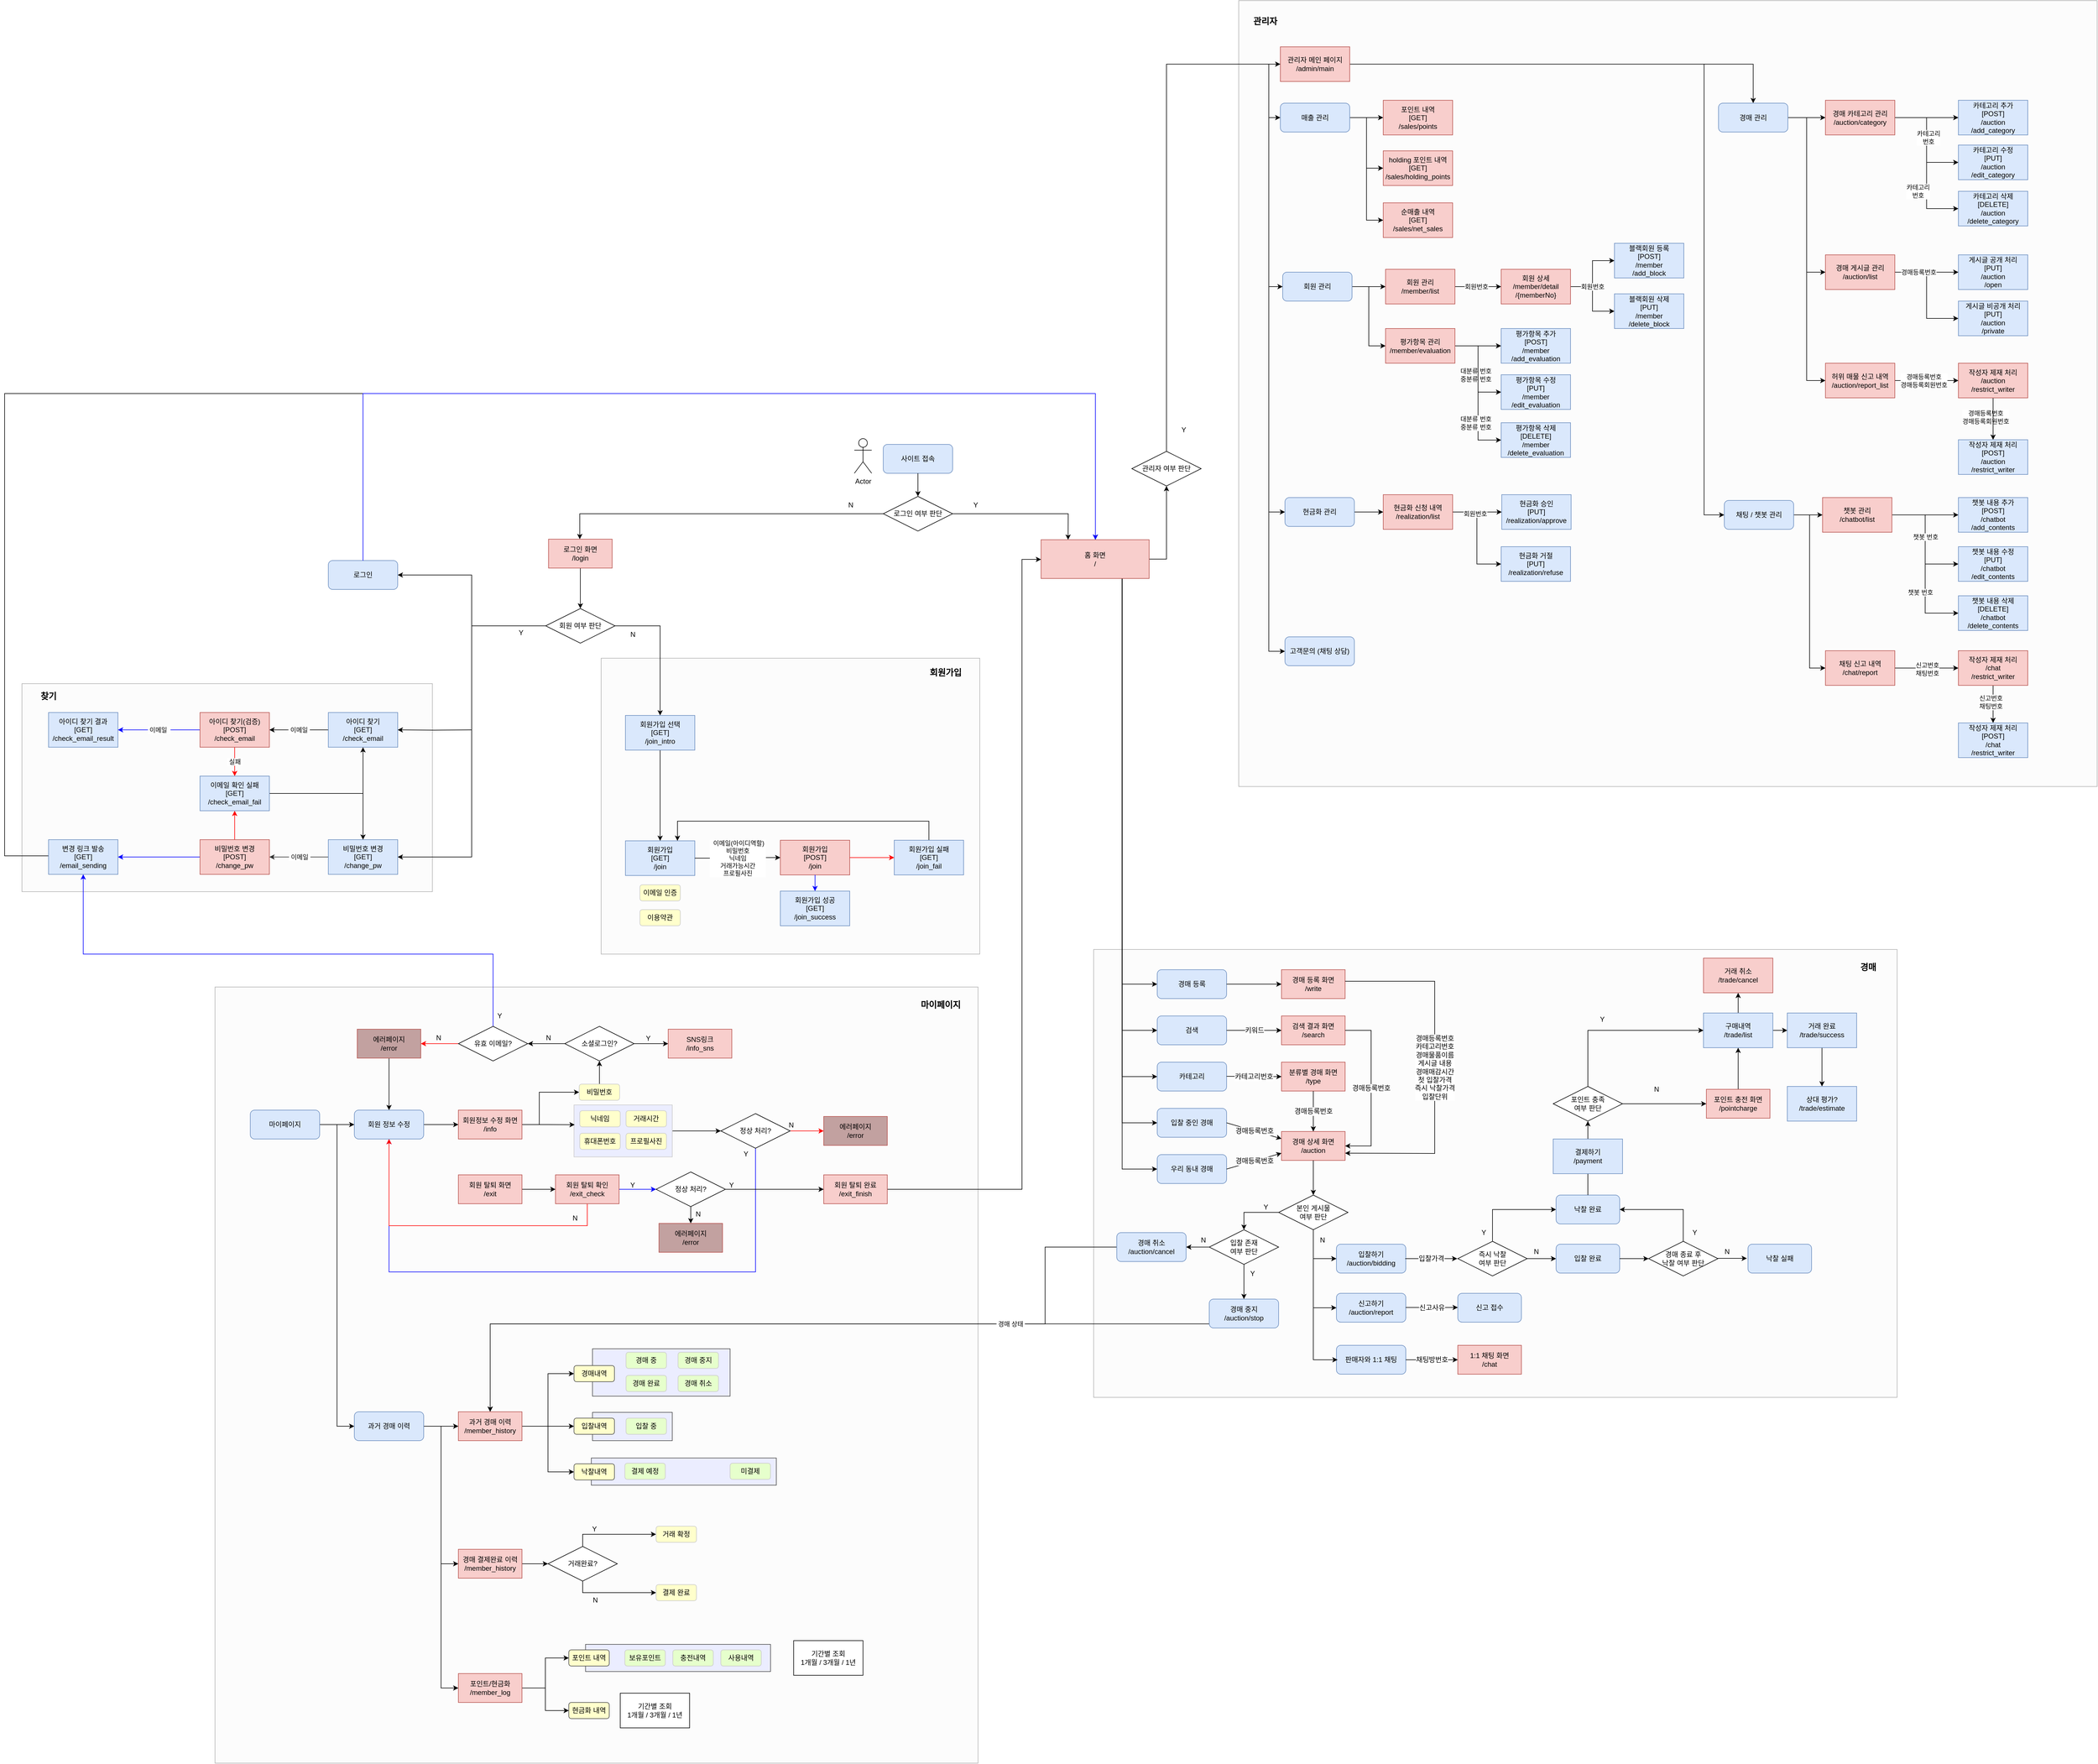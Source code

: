 <mxfile version="20.0.3" type="github" pages="3">
  <diagram id="h28S9tUxpFHeoZLsGMbE" name="경매 플로우">
    <mxGraphModel dx="2391" dy="1624" grid="1" gridSize="10" guides="1" tooltips="1" connect="1" arrows="1" fold="1" page="1" pageScale="1" pageWidth="827" pageHeight="1169" math="0" shadow="0">
      <root>
        <mxCell id="0" />
        <mxCell id="1" parent="0" />
        <mxCell id="Apxt1gWDg2CnoQeW8S9i-6" value="" style="rounded=0;whiteSpace=wrap;html=1;fontSize=12;fillColor=#FCFCFC;fontColor=#333333;strokeColor=#B3B3B3;" parent="1" vertex="1">
          <mxGeometry x="-1056" y="947" width="1320" height="1343" as="geometry" />
        </mxCell>
        <mxCell id="Apxt1gWDg2CnoQeW8S9i-68" value="" style="rounded=0;whiteSpace=wrap;html=1;shadow=0;strokeColor=#4D4D4D;fillColor=#EBEDFF;" parent="1" vertex="1">
          <mxGeometry x="-403" y="1573" width="238" height="82" as="geometry" />
        </mxCell>
        <mxCell id="Apxt1gWDg2CnoQeW8S9i-69" value="" style="rounded=0;whiteSpace=wrap;html=1;shadow=0;strokeColor=#4D4D4D;fillColor=#EBEDFF;" parent="1" vertex="1">
          <mxGeometry x="-405" y="1762" width="320" height="47" as="geometry" />
        </mxCell>
        <mxCell id="Apxt1gWDg2CnoQeW8S9i-67" value="" style="rounded=0;whiteSpace=wrap;html=1;shadow=0;strokeColor=#4D4D4D;fillColor=#EBEDFF;" parent="1" vertex="1">
          <mxGeometry x="-403" y="1683" width="138" height="49" as="geometry" />
        </mxCell>
        <mxCell id="Apxt1gWDg2CnoQeW8S9i-52" style="edgeStyle=orthogonalEdgeStyle;rounded=0;orthogonalLoop=1;jettySize=auto;html=1;exitX=1;exitY=0.5;exitDx=0;exitDy=0;strokeColor=#000000;" parent="1" source="Apxt1gWDg2CnoQeW8S9i-20" target="Apxt1gWDg2CnoQeW8S9i-49" edge="1">
          <mxGeometry relative="1" as="geometry" />
        </mxCell>
        <mxCell id="Apxt1gWDg2CnoQeW8S9i-20" value="" style="rounded=0;whiteSpace=wrap;html=1;shadow=0;strokeColor=#CCCCCC;fillColor=#EBEDFF;" parent="1" vertex="1">
          <mxGeometry x="-435" y="1151" width="170" height="90" as="geometry" />
        </mxCell>
        <mxCell id="GqDT47UGu-WXVHs3Kjlu-189" value="" style="rounded=0;whiteSpace=wrap;html=1;fontSize=12;fillColor=#FCFCFC;fontColor=#333333;strokeColor=#B3B3B3;" parent="1" vertex="1">
          <mxGeometry x="464" y="882" width="1390" height="775" as="geometry" />
        </mxCell>
        <mxCell id="Qc3vLXFMTX0VV_zwiZc_-65" value="" style="rounded=0;whiteSpace=wrap;html=1;fontSize=12;fillColor=#FCFCFC;fontColor=#333333;strokeColor=#B3B3B3;" parent="1" vertex="1">
          <mxGeometry x="-1390" y="422" width="710" height="360" as="geometry" />
        </mxCell>
        <mxCell id="GqDT47UGu-WXVHs3Kjlu-1" value="사이트 접속" style="rounded=1;whiteSpace=wrap;html=1;fillColor=#dae8fc;strokeColor=#6c8ebf;" parent="1" vertex="1">
          <mxGeometry x="100" y="8" width="120" height="50" as="geometry" />
        </mxCell>
        <mxCell id="GqDT47UGu-WXVHs3Kjlu-4" style="edgeStyle=orthogonalEdgeStyle;rounded=0;orthogonalLoop=1;jettySize=auto;html=1;exitX=0.5;exitY=0;exitDx=0;exitDy=0;" parent="1" source="GqDT47UGu-WXVHs3Kjlu-2" edge="1">
          <mxGeometry relative="1" as="geometry">
            <mxPoint x="160" y="128" as="targetPoint" />
          </mxGeometry>
        </mxCell>
        <mxCell id="GqDT47UGu-WXVHs3Kjlu-2" value="로그인 여부 판단" style="rhombus;whiteSpace=wrap;html=1;" parent="1" vertex="1">
          <mxGeometry x="100" y="98" width="120" height="60" as="geometry" />
        </mxCell>
        <mxCell id="GqDT47UGu-WXVHs3Kjlu-3" value="" style="endArrow=classic;html=1;rounded=0;exitX=0.5;exitY=1;exitDx=0;exitDy=0;" parent="1" source="GqDT47UGu-WXVHs3Kjlu-1" edge="1">
          <mxGeometry width="50" height="50" relative="1" as="geometry">
            <mxPoint x="120" y="238" as="sourcePoint" />
            <mxPoint x="160" y="98" as="targetPoint" />
          </mxGeometry>
        </mxCell>
        <mxCell id="GqDT47UGu-WXVHs3Kjlu-5" value="" style="endArrow=classic;html=1;rounded=0;exitX=0;exitY=0.5;exitDx=0;exitDy=0;entryX=0.5;entryY=0;entryDx=0;entryDy=0;strokeColor=#000000;" parent="1" source="GqDT47UGu-WXVHs3Kjlu-2" edge="1">
          <mxGeometry width="50" height="50" relative="1" as="geometry">
            <mxPoint x="-200.0" y="128" as="sourcePoint" />
            <mxPoint x="-425" y="172" as="targetPoint" />
            <Array as="points">
              <mxPoint x="-250" y="128" />
              <mxPoint x="-425" y="128" />
            </Array>
          </mxGeometry>
        </mxCell>
        <mxCell id="GqDT47UGu-WXVHs3Kjlu-6" value="" style="endArrow=classic;html=1;rounded=0;exitX=1;exitY=0.5;exitDx=0;exitDy=0;entryX=0.25;entryY=0;entryDx=0;entryDy=0;" parent="1" source="GqDT47UGu-WXVHs3Kjlu-2" target="Qc3vLXFMTX0VV_zwiZc_-25" edge="1">
          <mxGeometry width="50" height="50" relative="1" as="geometry">
            <mxPoint x="300" y="128" as="sourcePoint" />
            <mxPoint x="385.0" y="158" as="targetPoint" />
            <Array as="points">
              <mxPoint x="420" y="128" />
            </Array>
          </mxGeometry>
        </mxCell>
        <mxCell id="GqDT47UGu-WXVHs3Kjlu-7" value="Y" style="text;html=1;strokeColor=none;fillColor=none;align=center;verticalAlign=middle;whiteSpace=wrap;rounded=0;" parent="1" vertex="1">
          <mxGeometry x="230" y="98" width="60" height="30" as="geometry" />
        </mxCell>
        <mxCell id="GqDT47UGu-WXVHs3Kjlu-8" value="N" style="text;html=1;strokeColor=none;fillColor=none;align=center;verticalAlign=middle;whiteSpace=wrap;rounded=0;" parent="1" vertex="1">
          <mxGeometry x="8" y="95" width="72" height="36" as="geometry" />
        </mxCell>
        <mxCell id="Qc3vLXFMTX0VV_zwiZc_-30" style="edgeStyle=orthogonalEdgeStyle;rounded=0;orthogonalLoop=1;jettySize=auto;html=1;entryX=1;entryY=0.5;entryDx=0;entryDy=0;strokeColor=#000000;" parent="1" target="Qc3vLXFMTX0VV_zwiZc_-35" edge="1">
          <mxGeometry relative="1" as="geometry">
            <mxPoint x="-703.4" y="525.3" as="targetPoint" />
            <mxPoint x="-612" y="502" as="sourcePoint" />
          </mxGeometry>
        </mxCell>
        <mxCell id="Qc3vLXFMTX0VV_zwiZc_-43" style="edgeStyle=orthogonalEdgeStyle;rounded=0;orthogonalLoop=1;jettySize=auto;html=1;exitX=0;exitY=0.5;exitDx=0;exitDy=0;entryX=1;entryY=0.5;entryDx=0;entryDy=0;strokeColor=#000000;" parent="1" source="GqDT47UGu-WXVHs3Kjlu-16" target="Qc3vLXFMTX0VV_zwiZc_-42" edge="1">
          <mxGeometry relative="1" as="geometry" />
        </mxCell>
        <mxCell id="GqDT47UGu-WXVHs3Kjlu-16" value="회원 여부 판단" style="rhombus;whiteSpace=wrap;html=1;" parent="1" vertex="1">
          <mxGeometry x="-484" y="292" width="120" height="60" as="geometry" />
        </mxCell>
        <mxCell id="GqDT47UGu-WXVHs3Kjlu-17" value="" style="endArrow=classic;html=1;rounded=0;exitX=0.5;exitY=1;exitDx=0;exitDy=0;entryX=0.5;entryY=0;entryDx=0;entryDy=0;" parent="1" target="GqDT47UGu-WXVHs3Kjlu-16" edge="1">
          <mxGeometry width="50" height="50" relative="1" as="geometry">
            <mxPoint x="-424.0" y="219" as="sourcePoint" />
            <mxPoint x="-424" y="245" as="targetPoint" />
          </mxGeometry>
        </mxCell>
        <mxCell id="GqDT47UGu-WXVHs3Kjlu-20" value="Y" style="text;html=1;strokeColor=none;fillColor=none;align=center;verticalAlign=middle;whiteSpace=wrap;rounded=0;" parent="1" vertex="1">
          <mxGeometry x="-549" y="319" width="45" height="30" as="geometry" />
        </mxCell>
        <mxCell id="GqDT47UGu-WXVHs3Kjlu-21" value="N" style="text;html=1;strokeColor=none;fillColor=none;align=center;verticalAlign=middle;whiteSpace=wrap;rounded=0;" parent="1" vertex="1">
          <mxGeometry x="-369" y="319" width="72" height="36" as="geometry" />
        </mxCell>
        <mxCell id="t9Ffm0_sdxv0qUP03rsa-1" value="Actor" style="shape=umlActor;verticalLabelPosition=bottom;verticalAlign=top;html=1;outlineConnect=0;fontSize=12;fillColor=#FCFCFC;" parent="1" vertex="1">
          <mxGeometry x="50" y="-2" width="30" height="60" as="geometry" />
        </mxCell>
        <mxCell id="Qc3vLXFMTX0VV_zwiZc_-24" value="로그인 화면&lt;br&gt;/login" style="rounded=0;whiteSpace=wrap;html=1;fillColor=#f8cecc;strokeColor=#b85450;" parent="1" vertex="1">
          <mxGeometry x="-479" y="172" width="110" height="50" as="geometry" />
        </mxCell>
        <mxCell id="Apxt1gWDg2CnoQeW8S9i-1" style="edgeStyle=orthogonalEdgeStyle;rounded=0;orthogonalLoop=1;jettySize=auto;html=1;exitX=0.75;exitY=1;exitDx=0;exitDy=0;entryX=0;entryY=0.5;entryDx=0;entryDy=0;" parent="1" source="Qc3vLXFMTX0VV_zwiZc_-25" target="GqDT47UGu-WXVHs3Kjlu-34" edge="1">
          <mxGeometry relative="1" as="geometry" />
        </mxCell>
        <mxCell id="Apxt1gWDg2CnoQeW8S9i-2" style="edgeStyle=orthogonalEdgeStyle;rounded=0;orthogonalLoop=1;jettySize=auto;html=1;entryX=0;entryY=0.5;entryDx=0;entryDy=0;exitX=0.75;exitY=1;exitDx=0;exitDy=0;" parent="1" source="Qc3vLXFMTX0VV_zwiZc_-25" target="GqDT47UGu-WXVHs3Kjlu-33" edge="1">
          <mxGeometry relative="1" as="geometry">
            <mxPoint x="510" y="945" as="sourcePoint" />
            <Array as="points">
              <mxPoint x="513" y="1022" />
            </Array>
          </mxGeometry>
        </mxCell>
        <mxCell id="Apxt1gWDg2CnoQeW8S9i-3" style="edgeStyle=orthogonalEdgeStyle;rounded=0;orthogonalLoop=1;jettySize=auto;html=1;entryX=0;entryY=0.5;entryDx=0;entryDy=0;exitX=0.75;exitY=1;exitDx=0;exitDy=0;" parent="1" source="Qc3vLXFMTX0VV_zwiZc_-25" target="GqDT47UGu-WXVHs3Kjlu-35" edge="1">
          <mxGeometry relative="1" as="geometry">
            <mxPoint x="489" y="1025" as="sourcePoint" />
            <Array as="points">
              <mxPoint x="513" y="1102" />
            </Array>
          </mxGeometry>
        </mxCell>
        <mxCell id="Apxt1gWDg2CnoQeW8S9i-4" style="edgeStyle=orthogonalEdgeStyle;rounded=0;orthogonalLoop=1;jettySize=auto;html=1;entryX=0;entryY=0.5;entryDx=0;entryDy=0;exitX=0.75;exitY=1;exitDx=0;exitDy=0;" parent="1" source="Qc3vLXFMTX0VV_zwiZc_-25" target="GqDT47UGu-WXVHs3Kjlu-36" edge="1">
          <mxGeometry relative="1" as="geometry">
            <mxPoint x="489" y="1105" as="sourcePoint" />
            <Array as="points">
              <mxPoint x="513" y="1182" />
            </Array>
          </mxGeometry>
        </mxCell>
        <mxCell id="Apxt1gWDg2CnoQeW8S9i-5" style="edgeStyle=orthogonalEdgeStyle;rounded=0;orthogonalLoop=1;jettySize=auto;html=1;entryX=0;entryY=0.5;entryDx=0;entryDy=0;exitX=0.75;exitY=1;exitDx=0;exitDy=0;" parent="1" source="Qc3vLXFMTX0VV_zwiZc_-25" target="GqDT47UGu-WXVHs3Kjlu-48" edge="1">
          <mxGeometry relative="1" as="geometry">
            <mxPoint x="489" y="1185" as="sourcePoint" />
            <Array as="points">
              <mxPoint x="513" y="1262" />
            </Array>
          </mxGeometry>
        </mxCell>
        <mxCell id="4dDa6vTEBmy6S3CRdxcb-2" style="edgeStyle=orthogonalEdgeStyle;rounded=0;orthogonalLoop=1;jettySize=auto;html=1;exitX=1;exitY=0.5;exitDx=0;exitDy=0;entryX=0.5;entryY=1;entryDx=0;entryDy=0;" parent="1" source="Qc3vLXFMTX0VV_zwiZc_-25" target="4dDa6vTEBmy6S3CRdxcb-1" edge="1">
          <mxGeometry relative="1" as="geometry" />
        </mxCell>
        <mxCell id="Qc3vLXFMTX0VV_zwiZc_-25" value="홈 화면&lt;br&gt;/" style="rounded=0;whiteSpace=wrap;html=1;fillColor=#f8cecc;strokeColor=#b85450;" parent="1" vertex="1">
          <mxGeometry x="373" y="173" width="187" height="67" as="geometry" />
        </mxCell>
        <mxCell id="Qc3vLXFMTX0VV_zwiZc_-29" style="edgeStyle=orthogonalEdgeStyle;rounded=0;orthogonalLoop=1;jettySize=auto;html=1;exitX=0;exitY=0.5;exitDx=0;exitDy=0;strokeColor=#000000;entryX=1;entryY=0.5;entryDx=0;entryDy=0;" parent="1" source="GqDT47UGu-WXVHs3Kjlu-16" target="Qc3vLXFMTX0VV_zwiZc_-34" edge="1">
          <mxGeometry relative="1" as="geometry">
            <mxPoint x="-484" y="275" as="sourcePoint" />
            <mxPoint x="-704" y="181" as="targetPoint" />
          </mxGeometry>
        </mxCell>
        <mxCell id="Qc3vLXFMTX0VV_zwiZc_-34" value="로그인" style="rounded=1;whiteSpace=wrap;html=1;fillColor=#dae8fc;strokeColor=#6c8ebf;" parent="1" vertex="1">
          <mxGeometry x="-860" y="209" width="120" height="50" as="geometry" />
        </mxCell>
        <mxCell id="Qc3vLXFMTX0VV_zwiZc_-40" value="&amp;nbsp;이메일&amp;nbsp;" style="edgeStyle=orthogonalEdgeStyle;rounded=0;orthogonalLoop=1;jettySize=auto;html=1;exitX=0;exitY=0.5;exitDx=0;exitDy=0;entryX=1;entryY=0.5;entryDx=0;entryDy=0;strokeColor=#000000;" parent="1" source="Qc3vLXFMTX0VV_zwiZc_-35" target="Qc3vLXFMTX0VV_zwiZc_-37" edge="1">
          <mxGeometry relative="1" as="geometry" />
        </mxCell>
        <mxCell id="Qc3vLXFMTX0VV_zwiZc_-35" value="아이디 찾기&lt;br&gt;[GET]&lt;br&gt;/check_email" style="rounded=0;whiteSpace=wrap;html=1;fillColor=#dae8fc;strokeColor=#6c8ebf;" parent="1" vertex="1">
          <mxGeometry x="-860" y="472" width="120" height="60" as="geometry" />
        </mxCell>
        <mxCell id="Qc3vLXFMTX0VV_zwiZc_-36" value="아이디 찾기 결과&lt;br&gt;[GET]&lt;br&gt;/check_email_result" style="rounded=0;whiteSpace=wrap;html=1;fillColor=#dae8fc;strokeColor=#6c8ebf;" parent="1" vertex="1">
          <mxGeometry x="-1344" y="472" width="120" height="60" as="geometry" />
        </mxCell>
        <mxCell id="Qc3vLXFMTX0VV_zwiZc_-39" value="&amp;nbsp;이메일&amp;nbsp;&amp;nbsp;" style="edgeStyle=orthogonalEdgeStyle;rounded=0;orthogonalLoop=1;jettySize=auto;html=1;exitX=0;exitY=0.5;exitDx=0;exitDy=0;entryX=1;entryY=0.5;entryDx=0;entryDy=0;strokeColor=#0000FF;" parent="1" source="Qc3vLXFMTX0VV_zwiZc_-37" target="Qc3vLXFMTX0VV_zwiZc_-36" edge="1">
          <mxGeometry relative="1" as="geometry" />
        </mxCell>
        <mxCell id="Qc3vLXFMTX0VV_zwiZc_-41" value="&amp;nbsp;실패&amp;nbsp;" style="edgeStyle=orthogonalEdgeStyle;rounded=0;orthogonalLoop=1;jettySize=auto;html=1;exitX=0.5;exitY=1;exitDx=0;exitDy=0;entryX=0.5;entryY=0;entryDx=0;entryDy=0;strokeColor=#FF0000;" parent="1" source="Qc3vLXFMTX0VV_zwiZc_-37" target="Qc3vLXFMTX0VV_zwiZc_-49" edge="1">
          <mxGeometry relative="1" as="geometry" />
        </mxCell>
        <mxCell id="Qc3vLXFMTX0VV_zwiZc_-37" value="아이디 찾기(검증)&lt;br&gt;[POST]&lt;br&gt;/check_email" style="rounded=0;whiteSpace=wrap;html=1;fillColor=#f8cecc;strokeColor=#b85450;" parent="1" vertex="1">
          <mxGeometry x="-1082" y="472" width="120" height="60" as="geometry" />
        </mxCell>
        <mxCell id="Qc3vLXFMTX0VV_zwiZc_-45" value="&amp;nbsp;이메일&amp;nbsp;" style="edgeStyle=orthogonalEdgeStyle;rounded=0;orthogonalLoop=1;jettySize=auto;html=1;exitX=0;exitY=0.5;exitDx=0;exitDy=0;entryX=1;entryY=0.5;entryDx=0;entryDy=0;strokeColor=#333333;" parent="1" source="Qc3vLXFMTX0VV_zwiZc_-42" target="Qc3vLXFMTX0VV_zwiZc_-44" edge="1">
          <mxGeometry x="-0.02" relative="1" as="geometry">
            <mxPoint as="offset" />
          </mxGeometry>
        </mxCell>
        <mxCell id="Qc3vLXFMTX0VV_zwiZc_-42" value="비밀번호 변경&lt;br&gt;[GET]&lt;br&gt;/change_pw" style="rounded=0;whiteSpace=wrap;html=1;fillColor=#dae8fc;strokeColor=#6c8ebf;" parent="1" vertex="1">
          <mxGeometry x="-860" y="692" width="120" height="60" as="geometry" />
        </mxCell>
        <mxCell id="Qc3vLXFMTX0VV_zwiZc_-48" style="edgeStyle=orthogonalEdgeStyle;rounded=0;orthogonalLoop=1;jettySize=auto;html=1;exitX=0;exitY=0.5;exitDx=0;exitDy=0;entryX=1;entryY=0.5;entryDx=0;entryDy=0;strokeColor=#0000FF;" parent="1" source="Qc3vLXFMTX0VV_zwiZc_-44" target="Qc3vLXFMTX0VV_zwiZc_-47" edge="1">
          <mxGeometry relative="1" as="geometry" />
        </mxCell>
        <mxCell id="Qc3vLXFMTX0VV_zwiZc_-51" style="edgeStyle=orthogonalEdgeStyle;rounded=0;orthogonalLoop=1;jettySize=auto;html=1;exitX=0.5;exitY=0;exitDx=0;exitDy=0;entryX=0.5;entryY=1;entryDx=0;entryDy=0;strokeColor=#FF0000;" parent="1" source="Qc3vLXFMTX0VV_zwiZc_-44" target="Qc3vLXFMTX0VV_zwiZc_-49" edge="1">
          <mxGeometry relative="1" as="geometry" />
        </mxCell>
        <mxCell id="Qc3vLXFMTX0VV_zwiZc_-44" value="비밀번호 변경&lt;br&gt;[POST]&lt;br&gt;/change_pw" style="rounded=0;whiteSpace=wrap;html=1;fillColor=#f8cecc;strokeColor=#b85450;" parent="1" vertex="1">
          <mxGeometry x="-1082" y="692" width="120" height="60" as="geometry" />
        </mxCell>
        <mxCell id="Apxt1gWDg2CnoQeW8S9i-32" style="edgeStyle=orthogonalEdgeStyle;rounded=0;orthogonalLoop=1;jettySize=auto;html=1;exitX=0;exitY=0.5;exitDx=0;exitDy=0;strokeColor=#000000;entryX=0.5;entryY=0;entryDx=0;entryDy=0;" parent="1" source="Qc3vLXFMTX0VV_zwiZc_-47" target="Qc3vLXFMTX0VV_zwiZc_-25" edge="1">
          <mxGeometry relative="1" as="geometry">
            <mxPoint x="500" y="130" as="targetPoint" />
            <Array as="points">
              <mxPoint x="-1344" y="720" />
              <mxPoint x="-1420" y="720" />
              <mxPoint x="-1420" y="-80" />
              <mxPoint x="467" y="-80" />
              <mxPoint x="467" y="173" />
            </Array>
          </mxGeometry>
        </mxCell>
        <mxCell id="Qc3vLXFMTX0VV_zwiZc_-47" value="변경 링크 발송&lt;br&gt;[GET]&lt;br&gt;/email_sending" style="rounded=0;whiteSpace=wrap;html=1;fillColor=#dae8fc;strokeColor=#6c8ebf;" parent="1" vertex="1">
          <mxGeometry x="-1344" y="692" width="120" height="60" as="geometry" />
        </mxCell>
        <mxCell id="Qc3vLXFMTX0VV_zwiZc_-52" style="edgeStyle=orthogonalEdgeStyle;rounded=0;orthogonalLoop=1;jettySize=auto;html=1;exitX=1;exitY=0.5;exitDx=0;exitDy=0;entryX=0.5;entryY=1;entryDx=0;entryDy=0;strokeColor=#000000;" parent="1" source="Qc3vLXFMTX0VV_zwiZc_-49" target="Qc3vLXFMTX0VV_zwiZc_-35" edge="1">
          <mxGeometry relative="1" as="geometry" />
        </mxCell>
        <mxCell id="oFJWmU0RE5PiDjxoUvYq-1" style="edgeStyle=orthogonalEdgeStyle;rounded=0;orthogonalLoop=1;jettySize=auto;html=1;exitX=1;exitY=0.5;exitDx=0;exitDy=0;" edge="1" parent="1" source="Qc3vLXFMTX0VV_zwiZc_-49" target="Qc3vLXFMTX0VV_zwiZc_-42">
          <mxGeometry relative="1" as="geometry" />
        </mxCell>
        <mxCell id="Qc3vLXFMTX0VV_zwiZc_-49" value="이메일 확인 실패&lt;br&gt;[GET]&lt;br&gt;/check_email_fail" style="rounded=0;whiteSpace=wrap;html=1;fillColor=#dae8fc;strokeColor=#6c8ebf;" parent="1" vertex="1">
          <mxGeometry x="-1082" y="582" width="120" height="60" as="geometry" />
        </mxCell>
        <mxCell id="GqDT47UGu-WXVHs3Kjlu-32" value="경매" style="text;html=1;strokeColor=none;fillColor=none;align=center;verticalAlign=middle;whiteSpace=wrap;rounded=0;fontStyle=1;fontSize=15;" parent="1" vertex="1">
          <mxGeometry x="1774" y="897" width="60" height="30" as="geometry" />
        </mxCell>
        <mxCell id="GqDT47UGu-WXVHs3Kjlu-33" value="검색" style="rounded=1;whiteSpace=wrap;html=1;fillColor=#dae8fc;strokeColor=#6c8ebf;" parent="1" vertex="1">
          <mxGeometry x="574" y="997" width="120" height="50" as="geometry" />
        </mxCell>
        <mxCell id="GqDT47UGu-WXVHs3Kjlu-34" value="경매 등록" style="rounded=1;whiteSpace=wrap;html=1;fillColor=#dae8fc;strokeColor=#6c8ebf;" parent="1" vertex="1">
          <mxGeometry x="574" y="917" width="120" height="50" as="geometry" />
        </mxCell>
        <mxCell id="GqDT47UGu-WXVHs3Kjlu-35" value="카테고리" style="rounded=1;whiteSpace=wrap;html=1;fillColor=#dae8fc;strokeColor=#6c8ebf;" parent="1" vertex="1">
          <mxGeometry x="574" y="1077" width="120" height="50" as="geometry" />
        </mxCell>
        <mxCell id="GqDT47UGu-WXVHs3Kjlu-36" value="입찰 중인 경매" style="rounded=1;whiteSpace=wrap;html=1;fillColor=#dae8fc;strokeColor=#6c8ebf;" parent="1" vertex="1">
          <mxGeometry x="574" y="1157" width="120" height="50" as="geometry" />
        </mxCell>
        <mxCell id="GqDT47UGu-WXVHs3Kjlu-41" value="키워드" style="endArrow=classic;html=1;rounded=0;fontSize=12;exitX=1;exitY=0.5;exitDx=0;exitDy=0;entryX=0;entryY=0.5;entryDx=0;entryDy=0;" parent="1" source="GqDT47UGu-WXVHs3Kjlu-33" target="GqDT47UGu-WXVHs3Kjlu-42" edge="1">
          <mxGeometry width="50" height="50" relative="1" as="geometry">
            <mxPoint x="684" y="1077" as="sourcePoint" />
            <mxPoint x="734" y="1027" as="targetPoint" />
          </mxGeometry>
        </mxCell>
        <mxCell id="GqDT47UGu-WXVHs3Kjlu-42" value="검색 결과 화면&lt;br&gt;/search" style="rounded=0;whiteSpace=wrap;html=1;fillColor=#f8cecc;strokeColor=#b85450;" parent="1" vertex="1">
          <mxGeometry x="789" y="997" width="110" height="50" as="geometry" />
        </mxCell>
        <mxCell id="GqDT47UGu-WXVHs3Kjlu-44" value="" style="endArrow=classic;html=1;rounded=0;fontSize=12;exitX=1;exitY=0.5;exitDx=0;exitDy=0;entryX=0;entryY=0.5;entryDx=0;entryDy=0;" parent="1" source="GqDT47UGu-WXVHs3Kjlu-34" target="GqDT47UGu-WXVHs3Kjlu-45" edge="1">
          <mxGeometry width="50" height="50" relative="1" as="geometry">
            <mxPoint x="684" y="917" as="sourcePoint" />
            <mxPoint x="734" y="867" as="targetPoint" />
          </mxGeometry>
        </mxCell>
        <mxCell id="GqDT47UGu-WXVHs3Kjlu-45" value="경매 등록 화면&lt;br&gt;/write" style="rounded=0;whiteSpace=wrap;html=1;fillColor=#f8cecc;strokeColor=#b85450;" parent="1" vertex="1">
          <mxGeometry x="789" y="917" width="110" height="50" as="geometry" />
        </mxCell>
        <mxCell id="GqDT47UGu-WXVHs3Kjlu-48" value="우리 동내 경매" style="rounded=1;whiteSpace=wrap;html=1;fillColor=#dae8fc;strokeColor=#6c8ebf;" parent="1" vertex="1">
          <mxGeometry x="574" y="1237" width="120" height="50" as="geometry" />
        </mxCell>
        <mxCell id="GqDT47UGu-WXVHs3Kjlu-50" value="카테고리번호" style="endArrow=classic;html=1;rounded=0;fontSize=12;exitX=1;exitY=0.5;exitDx=0;exitDy=0;entryX=0;entryY=0.5;entryDx=0;entryDy=0;" parent="1" target="GqDT47UGu-WXVHs3Kjlu-51" edge="1">
          <mxGeometry width="50" height="50" relative="1" as="geometry">
            <mxPoint x="694" y="1101.5" as="sourcePoint" />
            <mxPoint x="759" y="1101.5" as="targetPoint" />
          </mxGeometry>
        </mxCell>
        <mxCell id="GqDT47UGu-WXVHs3Kjlu-51" value="분류별 경매 화면&lt;br&gt;/type" style="rounded=0;whiteSpace=wrap;html=1;fillColor=#f8cecc;strokeColor=#b85450;" parent="1" vertex="1">
          <mxGeometry x="789" y="1077" width="110" height="50" as="geometry" />
        </mxCell>
        <mxCell id="GqDT47UGu-WXVHs3Kjlu-53" value="경매등록번호" style="endArrow=classic;html=1;rounded=0;fontSize=12;exitX=1;exitY=0.5;exitDx=0;exitDy=0;entryX=0;entryY=0.25;entryDx=0;entryDy=0;" parent="1" source="GqDT47UGu-WXVHs3Kjlu-36" target="GqDT47UGu-WXVHs3Kjlu-54" edge="1">
          <mxGeometry width="50" height="50" relative="1" as="geometry">
            <mxPoint x="684" y="997" as="sourcePoint" />
            <mxPoint x="734" y="947" as="targetPoint" />
          </mxGeometry>
        </mxCell>
        <mxCell id="GqDT47UGu-WXVHs3Kjlu-54" value="경매 상세 화면&lt;br&gt;/auction" style="rounded=0;whiteSpace=wrap;html=1;fillColor=#f8cecc;strokeColor=#b85450;" parent="1" vertex="1">
          <mxGeometry x="789" y="1197" width="110" height="50" as="geometry" />
        </mxCell>
        <mxCell id="GqDT47UGu-WXVHs3Kjlu-55" value="경매등록번호" style="endArrow=classic;html=1;rounded=0;fontSize=12;exitX=1;exitY=0.5;exitDx=0;exitDy=0;entryX=0;entryY=0.75;entryDx=0;entryDy=0;" parent="1" source="GqDT47UGu-WXVHs3Kjlu-48" target="GqDT47UGu-WXVHs3Kjlu-54" edge="1">
          <mxGeometry width="50" height="50" relative="1" as="geometry">
            <mxPoint x="704" y="1192" as="sourcePoint" />
            <mxPoint x="804" y="1222" as="targetPoint" />
          </mxGeometry>
        </mxCell>
        <mxCell id="GqDT47UGu-WXVHs3Kjlu-165" value="경매등록번호" style="endArrow=classic;html=1;rounded=0;fontSize=12;exitX=1;exitY=0.5;exitDx=0;exitDy=0;" parent="1" target="GqDT47UGu-WXVHs3Kjlu-54" edge="1">
          <mxGeometry width="50" height="50" relative="1" as="geometry">
            <mxPoint x="844" y="1127" as="sourcePoint" />
            <mxPoint x="939" y="1167" as="targetPoint" />
          </mxGeometry>
        </mxCell>
        <mxCell id="GqDT47UGu-WXVHs3Kjlu-166" value="경매등록번호" style="endArrow=classic;html=1;rounded=0;fontSize=12;exitX=1;exitY=0.5;exitDx=0;exitDy=0;entryX=1;entryY=0.5;entryDx=0;entryDy=0;" parent="1" source="GqDT47UGu-WXVHs3Kjlu-42" target="GqDT47UGu-WXVHs3Kjlu-54" edge="1">
          <mxGeometry width="50" height="50" relative="1" as="geometry">
            <mxPoint x="964" y="1007" as="sourcePoint" />
            <mxPoint x="1014" y="957" as="targetPoint" />
            <Array as="points">
              <mxPoint x="944" y="1022" />
              <mxPoint x="944" y="1222" />
            </Array>
          </mxGeometry>
        </mxCell>
        <mxCell id="GqDT47UGu-WXVHs3Kjlu-169" value="경매등록번호&lt;br&gt;카테고리번호&lt;br&gt;경매물품이름&lt;br&gt;게시글 내용&lt;br&gt;경매매감시간&lt;br&gt;첫 입찰가격&lt;br&gt;즉시 낙찰가격&lt;br&gt;입찰단위" style="endArrow=classic;html=1;rounded=0;fontSize=12;exitX=1;exitY=0.5;exitDx=0;exitDy=0;entryX=1;entryY=0.75;entryDx=0;entryDy=0;" parent="1" target="GqDT47UGu-WXVHs3Kjlu-54" edge="1">
          <mxGeometry width="50" height="50" relative="1" as="geometry">
            <mxPoint x="899" y="937" as="sourcePoint" />
            <mxPoint x="899" y="1137" as="targetPoint" />
            <Array as="points">
              <mxPoint x="1054" y="937" />
              <mxPoint x="1054" y="1235" />
            </Array>
          </mxGeometry>
        </mxCell>
        <mxCell id="GqDT47UGu-WXVHs3Kjlu-172" value="" style="endArrow=classic;html=1;rounded=0;fontSize=12;exitX=0.5;exitY=1;exitDx=0;exitDy=0;" parent="1" source="GqDT47UGu-WXVHs3Kjlu-54" target="GqDT47UGu-WXVHs3Kjlu-173" edge="1">
          <mxGeometry width="50" height="50" relative="1" as="geometry">
            <mxPoint x="964" y="1227" as="sourcePoint" />
            <mxPoint x="1014" y="1177" as="targetPoint" />
          </mxGeometry>
        </mxCell>
        <mxCell id="GqDT47UGu-WXVHs3Kjlu-173" value="본인 게시물 &lt;br&gt;여부 판단" style="rhombus;whiteSpace=wrap;html=1;" parent="1" vertex="1">
          <mxGeometry x="784" y="1307" width="120" height="60" as="geometry" />
        </mxCell>
        <mxCell id="GqDT47UGu-WXVHs3Kjlu-175" value="" style="endArrow=classic;html=1;rounded=0;entryX=0;entryY=0.5;entryDx=0;entryDy=0;exitX=0.5;exitY=1;exitDx=0;exitDy=0;" parent="1" source="GqDT47UGu-WXVHs3Kjlu-173" target="GqDT47UGu-WXVHs3Kjlu-180" edge="1">
          <mxGeometry width="50" height="50" relative="1" as="geometry">
            <mxPoint x="902" y="1337" as="sourcePoint" />
            <mxPoint x="1067" y="1367" as="targetPoint" />
            <Array as="points">
              <mxPoint x="844" y="1417" />
            </Array>
          </mxGeometry>
        </mxCell>
        <mxCell id="GqDT47UGu-WXVHs3Kjlu-176" value="Y" style="text;html=1;strokeColor=none;fillColor=none;align=center;verticalAlign=middle;whiteSpace=wrap;rounded=0;" parent="1" vertex="1">
          <mxGeometry x="732" y="1313" width="60" height="30" as="geometry" />
        </mxCell>
        <mxCell id="GqDT47UGu-WXVHs3Kjlu-177" value="N" style="text;html=1;strokeColor=none;fillColor=none;align=center;verticalAlign=middle;whiteSpace=wrap;rounded=0;" parent="1" vertex="1">
          <mxGeometry x="824" y="1367" width="72" height="36" as="geometry" />
        </mxCell>
        <mxCell id="Apxt1gWDg2CnoQeW8S9i-75" style="edgeStyle=orthogonalEdgeStyle;rounded=0;orthogonalLoop=1;jettySize=auto;html=1;exitX=0;exitY=0.5;exitDx=0;exitDy=0;entryX=0.5;entryY=0;entryDx=0;entryDy=0;strokeColor=#000000;" parent="1" source="GqDT47UGu-WXVHs3Kjlu-178" target="Apxt1gWDg2CnoQeW8S9i-9" edge="1">
          <mxGeometry relative="1" as="geometry">
            <Array as="points">
              <mxPoint x="380" y="1397" />
              <mxPoint x="380" y="1530" />
              <mxPoint x="-580" y="1530" />
            </Array>
          </mxGeometry>
        </mxCell>
        <mxCell id="GqDT47UGu-WXVHs3Kjlu-178" value="경매 취소&lt;br&gt;/auction/cancel" style="rounded=1;whiteSpace=wrap;html=1;fillColor=#dae8fc;strokeColor=#6c8ebf;" parent="1" vertex="1">
          <mxGeometry x="504" y="1372" width="120" height="50" as="geometry" />
        </mxCell>
        <mxCell id="Apxt1gWDg2CnoQeW8S9i-73" value="&amp;nbsp;경매 상태&amp;nbsp;" style="edgeStyle=orthogonalEdgeStyle;rounded=0;orthogonalLoop=1;jettySize=auto;html=1;exitX=-0.001;exitY=0.857;exitDx=0;exitDy=0;entryX=0.5;entryY=0;entryDx=0;entryDy=0;strokeColor=#000000;exitPerimeter=0;" parent="1" source="GqDT47UGu-WXVHs3Kjlu-179" target="Apxt1gWDg2CnoQeW8S9i-9" edge="1">
          <mxGeometry x="-0.507" relative="1" as="geometry">
            <Array as="points">
              <mxPoint x="-580" y="1530" />
            </Array>
            <mxPoint as="offset" />
          </mxGeometry>
        </mxCell>
        <mxCell id="GqDT47UGu-WXVHs3Kjlu-179" value="경매 중지&lt;br&gt;/auction/stop" style="rounded=1;whiteSpace=wrap;html=1;fillColor=#dae8fc;strokeColor=#6c8ebf;" parent="1" vertex="1">
          <mxGeometry x="664" y="1487" width="120" height="50" as="geometry" />
        </mxCell>
        <mxCell id="GqDT47UGu-WXVHs3Kjlu-180" value="입찰하기&lt;br&gt;/auction/bidding" style="rounded=1;whiteSpace=wrap;html=1;fillColor=#dae8fc;strokeColor=#6c8ebf;" parent="1" vertex="1">
          <mxGeometry x="884" y="1392" width="120" height="50" as="geometry" />
        </mxCell>
        <mxCell id="GqDT47UGu-WXVHs3Kjlu-181" value="신고하기&lt;br&gt;/auction/report" style="rounded=1;whiteSpace=wrap;html=1;fillColor=#dae8fc;strokeColor=#6c8ebf;" parent="1" vertex="1">
          <mxGeometry x="884" y="1477" width="120" height="50" as="geometry" />
        </mxCell>
        <mxCell id="GqDT47UGu-WXVHs3Kjlu-182" value="판매자와 1:1 채팅" style="rounded=1;whiteSpace=wrap;html=1;fillColor=#dae8fc;strokeColor=#6c8ebf;" parent="1" vertex="1">
          <mxGeometry x="884" y="1567" width="120" height="50" as="geometry" />
        </mxCell>
        <mxCell id="GqDT47UGu-WXVHs3Kjlu-184" value="" style="endArrow=classic;html=1;rounded=0;entryX=0;entryY=0.5;entryDx=0;entryDy=0;exitX=0.5;exitY=1;exitDx=0;exitDy=0;" parent="1" target="GqDT47UGu-WXVHs3Kjlu-181" edge="1">
          <mxGeometry width="50" height="50" relative="1" as="geometry">
            <mxPoint x="844" y="1417" as="sourcePoint" />
            <mxPoint x="884" y="1467" as="targetPoint" />
            <Array as="points">
              <mxPoint x="844" y="1502" />
            </Array>
          </mxGeometry>
        </mxCell>
        <mxCell id="GqDT47UGu-WXVHs3Kjlu-185" value="" style="endArrow=classic;html=1;rounded=0;entryX=0;entryY=0.5;entryDx=0;entryDy=0;" parent="1" edge="1">
          <mxGeometry width="50" height="50" relative="1" as="geometry">
            <mxPoint x="844" y="1497" as="sourcePoint" />
            <mxPoint x="886" y="1592" as="targetPoint" />
            <Array as="points">
              <mxPoint x="844" y="1592" />
            </Array>
          </mxGeometry>
        </mxCell>
        <mxCell id="GqDT47UGu-WXVHs3Kjlu-187" value="채팅방번호" style="endArrow=classic;html=1;rounded=0;fontSize=12;exitX=1;exitY=0.5;exitDx=0;exitDy=0;entryX=0;entryY=0.5;entryDx=0;entryDy=0;" parent="1" source="GqDT47UGu-WXVHs3Kjlu-182" target="GqDT47UGu-WXVHs3Kjlu-188" edge="1">
          <mxGeometry width="50" height="50" relative="1" as="geometry">
            <mxPoint x="964" y="1497" as="sourcePoint" />
            <mxPoint x="1014" y="1447" as="targetPoint" />
          </mxGeometry>
        </mxCell>
        <mxCell id="GqDT47UGu-WXVHs3Kjlu-188" value="1:1 채팅 화면&lt;br&gt;/chat" style="rounded=0;whiteSpace=wrap;html=1;fillColor=#f8cecc;strokeColor=#b85450;" parent="1" vertex="1">
          <mxGeometry x="1094" y="1567" width="110" height="50" as="geometry" />
        </mxCell>
        <mxCell id="GqDT47UGu-WXVHs3Kjlu-191" value="신고 접수" style="rounded=1;whiteSpace=wrap;html=1;fillColor=#dae8fc;strokeColor=#6c8ebf;" parent="1" vertex="1">
          <mxGeometry x="1094" y="1477" width="110" height="50" as="geometry" />
        </mxCell>
        <mxCell id="GqDT47UGu-WXVHs3Kjlu-192" value="신고사유" style="endArrow=classic;html=1;rounded=0;fontSize=12;exitX=1;exitY=0.5;exitDx=0;exitDy=0;entryX=0;entryY=0.5;entryDx=0;entryDy=0;" parent="1" edge="1">
          <mxGeometry width="50" height="50" relative="1" as="geometry">
            <mxPoint x="1004.0" y="1501.52" as="sourcePoint" />
            <mxPoint x="1094" y="1501.52" as="targetPoint" />
          </mxGeometry>
        </mxCell>
        <mxCell id="GqDT47UGu-WXVHs3Kjlu-196" value="입찰가격" style="endArrow=classic;html=1;rounded=0;fontSize=12;exitX=1;exitY=0.5;exitDx=0;exitDy=0;entryX=0;entryY=0.5;entryDx=0;entryDy=0;" parent="1" edge="1">
          <mxGeometry width="50" height="50" relative="1" as="geometry">
            <mxPoint x="1003.0" y="1417" as="sourcePoint" />
            <mxPoint x="1093" y="1417" as="targetPoint" />
          </mxGeometry>
        </mxCell>
        <mxCell id="GqDT47UGu-WXVHs3Kjlu-197" value="즉시 낙찰&lt;br&gt;여부 판단" style="rhombus;whiteSpace=wrap;html=1;" parent="1" vertex="1">
          <mxGeometry x="1094" y="1387" width="120" height="60" as="geometry" />
        </mxCell>
        <mxCell id="GqDT47UGu-WXVHs3Kjlu-198" value="입찰 존재&lt;br&gt;여부 판단" style="rhombus;whiteSpace=wrap;html=1;" parent="1" vertex="1">
          <mxGeometry x="664" y="1367" width="120" height="60" as="geometry" />
        </mxCell>
        <mxCell id="GqDT47UGu-WXVHs3Kjlu-201" value="" style="endArrow=classic;html=1;rounded=0;fontSize=12;entryX=0.5;entryY=0;entryDx=0;entryDy=0;" parent="1" target="GqDT47UGu-WXVHs3Kjlu-198" edge="1">
          <mxGeometry width="50" height="50" relative="1" as="geometry">
            <mxPoint x="784" y="1337" as="sourcePoint" />
            <mxPoint x="1014" y="1347" as="targetPoint" />
            <Array as="points">
              <mxPoint x="724" y="1337" />
            </Array>
          </mxGeometry>
        </mxCell>
        <mxCell id="GqDT47UGu-WXVHs3Kjlu-202" value="" style="endArrow=classic;html=1;rounded=0;fontSize=12;exitX=0;exitY=0.5;exitDx=0;exitDy=0;entryX=1;entryY=0.5;entryDx=0;entryDy=0;" parent="1" source="GqDT47UGu-WXVHs3Kjlu-198" target="GqDT47UGu-WXVHs3Kjlu-178" edge="1">
          <mxGeometry width="50" height="50" relative="1" as="geometry">
            <mxPoint x="964" y="1397" as="sourcePoint" />
            <mxPoint x="1014" y="1347" as="targetPoint" />
          </mxGeometry>
        </mxCell>
        <mxCell id="GqDT47UGu-WXVHs3Kjlu-203" value="" style="endArrow=classic;html=1;rounded=0;fontSize=12;exitX=0.5;exitY=1;exitDx=0;exitDy=0;" parent="1" source="GqDT47UGu-WXVHs3Kjlu-198" target="GqDT47UGu-WXVHs3Kjlu-179" edge="1">
          <mxGeometry width="50" height="50" relative="1" as="geometry">
            <mxPoint x="964" y="1397" as="sourcePoint" />
            <mxPoint x="1014" y="1347" as="targetPoint" />
          </mxGeometry>
        </mxCell>
        <mxCell id="GqDT47UGu-WXVHs3Kjlu-204" value="Y" style="text;html=1;strokeColor=none;fillColor=none;align=center;verticalAlign=middle;whiteSpace=wrap;rounded=0;" parent="1" vertex="1">
          <mxGeometry x="709" y="1428" width="60" height="30" as="geometry" />
        </mxCell>
        <mxCell id="GqDT47UGu-WXVHs3Kjlu-205" value="N" style="text;html=1;strokeColor=none;fillColor=none;align=center;verticalAlign=middle;whiteSpace=wrap;rounded=0;" parent="1" vertex="1">
          <mxGeometry x="618" y="1367" width="72" height="36" as="geometry" />
        </mxCell>
        <mxCell id="GqDT47UGu-WXVHs3Kjlu-206" value="" style="endArrow=classic;html=1;rounded=0;fontSize=12;exitX=0.5;exitY=1;exitDx=0;exitDy=0;entryX=0;entryY=0.5;entryDx=0;entryDy=0;" parent="1" target="GqDT47UGu-WXVHs3Kjlu-207" edge="1">
          <mxGeometry width="50" height="50" relative="1" as="geometry">
            <mxPoint x="1214" y="1417" as="sourcePoint" />
            <mxPoint x="1214" y="1477" as="targetPoint" />
          </mxGeometry>
        </mxCell>
        <mxCell id="GqDT47UGu-WXVHs3Kjlu-207" value="입찰 완료" style="rounded=1;whiteSpace=wrap;html=1;fillColor=#dae8fc;strokeColor=#6c8ebf;" parent="1" vertex="1">
          <mxGeometry x="1264" y="1392" width="110" height="50" as="geometry" />
        </mxCell>
        <mxCell id="GqDT47UGu-WXVHs3Kjlu-208" value="N" style="text;html=1;strokeColor=none;fillColor=none;align=center;verticalAlign=middle;whiteSpace=wrap;rounded=0;" parent="1" vertex="1">
          <mxGeometry x="1194" y="1387" width="72" height="36" as="geometry" />
        </mxCell>
        <mxCell id="GqDT47UGu-WXVHs3Kjlu-210" value="" style="endArrow=classic;html=1;rounded=0;fontSize=12;exitX=0.5;exitY=0;exitDx=0;exitDy=0;entryX=0;entryY=0.5;entryDx=0;entryDy=0;" parent="1" source="GqDT47UGu-WXVHs3Kjlu-197" target="GqDT47UGu-WXVHs3Kjlu-211" edge="1">
          <mxGeometry width="50" height="50" relative="1" as="geometry">
            <mxPoint x="1153.52" y="1313" as="sourcePoint" />
            <mxPoint x="1153.52" y="1373" as="targetPoint" />
            <Array as="points">
              <mxPoint x="1154" y="1332" />
            </Array>
          </mxGeometry>
        </mxCell>
        <mxCell id="GqDT47UGu-WXVHs3Kjlu-211" value="낙찰 완료" style="rounded=1;whiteSpace=wrap;html=1;fillColor=#dae8fc;strokeColor=#6c8ebf;" parent="1" vertex="1">
          <mxGeometry x="1264" y="1307" width="110" height="50" as="geometry" />
        </mxCell>
        <mxCell id="GqDT47UGu-WXVHs3Kjlu-212" value="Y" style="text;html=1;strokeColor=none;fillColor=none;align=center;verticalAlign=middle;whiteSpace=wrap;rounded=0;" parent="1" vertex="1">
          <mxGeometry x="1109" y="1357" width="60" height="30" as="geometry" />
        </mxCell>
        <mxCell id="GqDT47UGu-WXVHs3Kjlu-213" value="경매 종료 후&lt;br&gt;낙찰 여부 판단" style="rhombus;whiteSpace=wrap;html=1;" parent="1" vertex="1">
          <mxGeometry x="1424" y="1387" width="120" height="60" as="geometry" />
        </mxCell>
        <mxCell id="GqDT47UGu-WXVHs3Kjlu-214" value="" style="endArrow=classic;html=1;rounded=0;fontSize=12;exitX=1;exitY=0.5;exitDx=0;exitDy=0;entryX=0;entryY=0.5;entryDx=0;entryDy=0;" parent="1" source="GqDT47UGu-WXVHs3Kjlu-207" target="GqDT47UGu-WXVHs3Kjlu-213" edge="1">
          <mxGeometry width="50" height="50" relative="1" as="geometry">
            <mxPoint x="1314" y="1397" as="sourcePoint" />
            <mxPoint x="1364" y="1347" as="targetPoint" />
          </mxGeometry>
        </mxCell>
        <mxCell id="GqDT47UGu-WXVHs3Kjlu-215" value="" style="endArrow=classic;html=1;rounded=0;fontSize=12;exitX=0.5;exitY=0;exitDx=0;exitDy=0;entryX=1;entryY=0.5;entryDx=0;entryDy=0;" parent="1" source="GqDT47UGu-WXVHs3Kjlu-213" target="GqDT47UGu-WXVHs3Kjlu-211" edge="1">
          <mxGeometry width="50" height="50" relative="1" as="geometry">
            <mxPoint x="1314" y="1397" as="sourcePoint" />
            <mxPoint x="1364" y="1347" as="targetPoint" />
            <Array as="points">
              <mxPoint x="1484" y="1332" />
            </Array>
          </mxGeometry>
        </mxCell>
        <mxCell id="GqDT47UGu-WXVHs3Kjlu-216" value="Y" style="text;html=1;strokeColor=none;fillColor=none;align=center;verticalAlign=middle;whiteSpace=wrap;rounded=0;" parent="1" vertex="1">
          <mxGeometry x="1474" y="1357" width="60" height="30" as="geometry" />
        </mxCell>
        <mxCell id="GqDT47UGu-WXVHs3Kjlu-217" value="N" style="text;html=1;strokeColor=none;fillColor=none;align=center;verticalAlign=middle;whiteSpace=wrap;rounded=0;" parent="1" vertex="1">
          <mxGeometry x="1524" y="1387" width="72" height="36" as="geometry" />
        </mxCell>
        <mxCell id="GqDT47UGu-WXVHs3Kjlu-218" value="" style="endArrow=classic;html=1;rounded=0;fontSize=12;exitX=1;exitY=0.5;exitDx=0;exitDy=0;entryX=0;entryY=0.5;entryDx=0;entryDy=0;" parent="1" edge="1">
          <mxGeometry width="50" height="50" relative="1" as="geometry">
            <mxPoint x="1544" y="1416.52" as="sourcePoint" />
            <mxPoint x="1594" y="1416.52" as="targetPoint" />
          </mxGeometry>
        </mxCell>
        <mxCell id="GqDT47UGu-WXVHs3Kjlu-219" value="낙찰 실패" style="rounded=1;whiteSpace=wrap;html=1;fillColor=#dae8fc;strokeColor=#6c8ebf;" parent="1" vertex="1">
          <mxGeometry x="1596" y="1392" width="110" height="50" as="geometry" />
        </mxCell>
        <mxCell id="cxI0ivcJoyQeI_pFTT6q-8" value="" style="edgeStyle=orthogonalEdgeStyle;rounded=0;orthogonalLoop=1;jettySize=auto;html=1;" parent="1" source="GqDT47UGu-WXVHs3Kjlu-220" target="GqDT47UGu-WXVHs3Kjlu-224" edge="1">
          <mxGeometry relative="1" as="geometry" />
        </mxCell>
        <mxCell id="cxI0ivcJoyQeI_pFTT6q-10" value="" style="edgeStyle=orthogonalEdgeStyle;rounded=0;orthogonalLoop=1;jettySize=auto;html=1;" parent="1" source="GqDT47UGu-WXVHs3Kjlu-220" target="cxI0ivcJoyQeI_pFTT6q-9" edge="1">
          <mxGeometry relative="1" as="geometry">
            <Array as="points">
              <mxPoint x="1319" y="1022" />
            </Array>
          </mxGeometry>
        </mxCell>
        <mxCell id="GqDT47UGu-WXVHs3Kjlu-220" value="포인트 충족&lt;br&gt;여부 판단" style="rhombus;whiteSpace=wrap;html=1;" parent="1" vertex="1">
          <mxGeometry x="1259" y="1119" width="120" height="60" as="geometry" />
        </mxCell>
        <mxCell id="GqDT47UGu-WXVHs3Kjlu-221" value="" style="endArrow=classic;html=1;rounded=0;fontSize=12;exitX=0.5;exitY=0;exitDx=0;exitDy=0;entryX=0.5;entryY=1;entryDx=0;entryDy=0;" parent="1" source="GqDT47UGu-WXVHs3Kjlu-211" target="GqDT47UGu-WXVHs3Kjlu-220" edge="1">
          <mxGeometry width="50" height="50" relative="1" as="geometry">
            <mxPoint x="1444" y="1367" as="sourcePoint" />
            <mxPoint x="1494" y="1317" as="targetPoint" />
          </mxGeometry>
        </mxCell>
        <mxCell id="GqDT47UGu-WXVHs3Kjlu-227" value="Y" style="text;html=1;strokeColor=none;fillColor=none;align=center;verticalAlign=middle;whiteSpace=wrap;rounded=0;" parent="1" vertex="1">
          <mxGeometry x="1314" y="988" width="60" height="30" as="geometry" />
        </mxCell>
        <mxCell id="GqDT47UGu-WXVHs3Kjlu-230" value="N" style="text;html=1;strokeColor=none;fillColor=none;align=center;verticalAlign=middle;whiteSpace=wrap;rounded=0;" parent="1" vertex="1">
          <mxGeometry x="1402" y="1106" width="72" height="36" as="geometry" />
        </mxCell>
        <mxCell id="Qc3vLXFMTX0VV_zwiZc_-66" value="찾기" style="text;html=1;strokeColor=none;fillColor=none;align=center;verticalAlign=middle;whiteSpace=wrap;rounded=0;fontStyle=1;fontSize=15;" parent="1" vertex="1">
          <mxGeometry x="-1380" y="428" width="72" height="30" as="geometry" />
        </mxCell>
        <mxCell id="l4cmVMtj9ZhV_AFVxiL7-1" value="" style="rounded=0;whiteSpace=wrap;html=1;fontSize=12;fillColor=#FCFCFC;fontColor=#333333;strokeColor=#B3B3B3;" parent="1" vertex="1">
          <mxGeometry x="715" y="-760" width="1485" height="1360" as="geometry" />
        </mxCell>
        <mxCell id="l4cmVMtj9ZhV_AFVxiL7-3" value="관리자" style="text;html=1;strokeColor=none;fillColor=none;align=center;verticalAlign=middle;whiteSpace=wrap;rounded=0;fontStyle=1;fontSize=15;" parent="1" vertex="1">
          <mxGeometry x="725" y="-740" width="72" height="30" as="geometry" />
        </mxCell>
        <mxCell id="l4cmVMtj9ZhV_AFVxiL7-40" style="edgeStyle=orthogonalEdgeStyle;rounded=0;orthogonalLoop=1;jettySize=auto;html=1;exitX=1;exitY=0.5;exitDx=0;exitDy=0;" parent="1" source="l4cmVMtj9ZhV_AFVxiL7-16" target="l4cmVMtj9ZhV_AFVxiL7-22" edge="1">
          <mxGeometry relative="1" as="geometry" />
        </mxCell>
        <mxCell id="l4cmVMtj9ZhV_AFVxiL7-43" style="edgeStyle=orthogonalEdgeStyle;rounded=0;orthogonalLoop=1;jettySize=auto;html=1;exitX=1;exitY=0.5;exitDx=0;exitDy=0;entryX=0;entryY=0.5;entryDx=0;entryDy=0;" parent="1" source="l4cmVMtj9ZhV_AFVxiL7-16" target="l4cmVMtj9ZhV_AFVxiL7-41" edge="1">
          <mxGeometry relative="1" as="geometry" />
        </mxCell>
        <mxCell id="l4cmVMtj9ZhV_AFVxiL7-44" style="edgeStyle=orthogonalEdgeStyle;rounded=0;orthogonalLoop=1;jettySize=auto;html=1;exitX=1;exitY=0.5;exitDx=0;exitDy=0;entryX=0;entryY=0.5;entryDx=0;entryDy=0;" parent="1" source="l4cmVMtj9ZhV_AFVxiL7-16" target="l4cmVMtj9ZhV_AFVxiL7-42" edge="1">
          <mxGeometry relative="1" as="geometry" />
        </mxCell>
        <mxCell id="l4cmVMtj9ZhV_AFVxiL7-16" value="매출 관리" style="rounded=1;whiteSpace=wrap;html=1;fillColor=#dae8fc;strokeColor=#6c8ebf;" parent="1" vertex="1">
          <mxGeometry x="787" y="-582.5" width="120" height="50" as="geometry" />
        </mxCell>
        <mxCell id="l4cmVMtj9ZhV_AFVxiL7-28" style="edgeStyle=orthogonalEdgeStyle;rounded=0;orthogonalLoop=1;jettySize=auto;html=1;exitX=1;exitY=0.5;exitDx=0;exitDy=0;" parent="1" source="l4cmVMtj9ZhV_AFVxiL7-17" target="l4cmVMtj9ZhV_AFVxiL7-23" edge="1">
          <mxGeometry relative="1" as="geometry" />
        </mxCell>
        <mxCell id="l4cmVMtj9ZhV_AFVxiL7-29" style="edgeStyle=orthogonalEdgeStyle;rounded=0;orthogonalLoop=1;jettySize=auto;html=1;exitX=1;exitY=0.5;exitDx=0;exitDy=0;entryX=0;entryY=0.5;entryDx=0;entryDy=0;" parent="1" source="l4cmVMtj9ZhV_AFVxiL7-17" target="l4cmVMtj9ZhV_AFVxiL7-26" edge="1">
          <mxGeometry relative="1" as="geometry" />
        </mxCell>
        <mxCell id="l4cmVMtj9ZhV_AFVxiL7-17" value="회원 관리" style="rounded=1;whiteSpace=wrap;html=1;fillColor=#dae8fc;strokeColor=#6c8ebf;" parent="1" vertex="1">
          <mxGeometry x="791" y="-290" width="120" height="50" as="geometry" />
        </mxCell>
        <mxCell id="l4cmVMtj9ZhV_AFVxiL7-91" style="edgeStyle=orthogonalEdgeStyle;rounded=0;orthogonalLoop=1;jettySize=auto;html=1;exitX=1;exitY=0.5;exitDx=0;exitDy=0;" parent="1" source="l4cmVMtj9ZhV_AFVxiL7-18" target="l4cmVMtj9ZhV_AFVxiL7-19" edge="1">
          <mxGeometry relative="1" as="geometry" />
        </mxCell>
        <mxCell id="l4cmVMtj9ZhV_AFVxiL7-92" style="edgeStyle=orthogonalEdgeStyle;rounded=0;orthogonalLoop=1;jettySize=auto;html=1;exitX=1;exitY=0.5;exitDx=0;exitDy=0;" parent="1" source="l4cmVMtj9ZhV_AFVxiL7-18" target="l4cmVMtj9ZhV_AFVxiL7-20" edge="1">
          <mxGeometry relative="1" as="geometry">
            <Array as="points">
              <mxPoint x="1520" y="-650" />
              <mxPoint x="1520" y="130" />
            </Array>
          </mxGeometry>
        </mxCell>
        <mxCell id="l4cmVMtj9ZhV_AFVxiL7-93" style="edgeStyle=orthogonalEdgeStyle;rounded=0;orthogonalLoop=1;jettySize=auto;html=1;exitX=0;exitY=0.5;exitDx=0;exitDy=0;entryX=0;entryY=0.5;entryDx=0;entryDy=0;" parent="1" source="l4cmVMtj9ZhV_AFVxiL7-18" target="l4cmVMtj9ZhV_AFVxiL7-16" edge="1">
          <mxGeometry relative="1" as="geometry" />
        </mxCell>
        <mxCell id="l4cmVMtj9ZhV_AFVxiL7-94" style="edgeStyle=orthogonalEdgeStyle;rounded=0;orthogonalLoop=1;jettySize=auto;html=1;exitX=0;exitY=0.5;exitDx=0;exitDy=0;entryX=0;entryY=0.5;entryDx=0;entryDy=0;" parent="1" source="l4cmVMtj9ZhV_AFVxiL7-18" target="l4cmVMtj9ZhV_AFVxiL7-17" edge="1">
          <mxGeometry relative="1" as="geometry" />
        </mxCell>
        <mxCell id="972mzpM2RIYgWelZ7aKV-9" style="edgeStyle=orthogonalEdgeStyle;rounded=0;orthogonalLoop=1;jettySize=auto;html=1;exitX=0;exitY=0.5;exitDx=0;exitDy=0;entryX=0;entryY=0.5;entryDx=0;entryDy=0;" parent="1" source="l4cmVMtj9ZhV_AFVxiL7-18" target="l4cmVMtj9ZhV_AFVxiL7-25" edge="1">
          <mxGeometry relative="1" as="geometry" />
        </mxCell>
        <mxCell id="972mzpM2RIYgWelZ7aKV-18" style="edgeStyle=orthogonalEdgeStyle;rounded=0;orthogonalLoop=1;jettySize=auto;html=1;exitX=0;exitY=0.5;exitDx=0;exitDy=0;entryX=0;entryY=0.5;entryDx=0;entryDy=0;" parent="1" source="l4cmVMtj9ZhV_AFVxiL7-18" target="972mzpM2RIYgWelZ7aKV-17" edge="1">
          <mxGeometry relative="1" as="geometry" />
        </mxCell>
        <mxCell id="l4cmVMtj9ZhV_AFVxiL7-18" value="관리자 메인 페이지&lt;br&gt;/admin/main" style="rounded=0;whiteSpace=wrap;html=1;fillColor=#f8cecc;strokeColor=#b85450;" parent="1" vertex="1">
          <mxGeometry x="787" y="-680" width="120" height="60" as="geometry" />
        </mxCell>
        <mxCell id="l4cmVMtj9ZhV_AFVxiL7-46" style="edgeStyle=orthogonalEdgeStyle;rounded=0;orthogonalLoop=1;jettySize=auto;html=1;exitX=1;exitY=0.5;exitDx=0;exitDy=0;" parent="1" source="l4cmVMtj9ZhV_AFVxiL7-19" target="l4cmVMtj9ZhV_AFVxiL7-45" edge="1">
          <mxGeometry relative="1" as="geometry" />
        </mxCell>
        <mxCell id="l4cmVMtj9ZhV_AFVxiL7-58" style="edgeStyle=orthogonalEdgeStyle;rounded=0;orthogonalLoop=1;jettySize=auto;html=1;exitX=1;exitY=0.5;exitDx=0;exitDy=0;entryX=0;entryY=0.5;entryDx=0;entryDy=0;" parent="1" source="l4cmVMtj9ZhV_AFVxiL7-19" target="l4cmVMtj9ZhV_AFVxiL7-57" edge="1">
          <mxGeometry relative="1" as="geometry" />
        </mxCell>
        <mxCell id="l4cmVMtj9ZhV_AFVxiL7-86" style="edgeStyle=orthogonalEdgeStyle;rounded=0;orthogonalLoop=1;jettySize=auto;html=1;exitX=1;exitY=0.5;exitDx=0;exitDy=0;entryX=0;entryY=0.5;entryDx=0;entryDy=0;" parent="1" source="l4cmVMtj9ZhV_AFVxiL7-19" target="l4cmVMtj9ZhV_AFVxiL7-85" edge="1">
          <mxGeometry relative="1" as="geometry" />
        </mxCell>
        <mxCell id="l4cmVMtj9ZhV_AFVxiL7-19" value="경매 관리" style="rounded=1;whiteSpace=wrap;html=1;fillColor=#dae8fc;strokeColor=#6c8ebf;" parent="1" vertex="1">
          <mxGeometry x="1545" y="-582.5" width="120" height="50" as="geometry" />
        </mxCell>
        <mxCell id="l4cmVMtj9ZhV_AFVxiL7-72" style="edgeStyle=orthogonalEdgeStyle;rounded=0;orthogonalLoop=1;jettySize=auto;html=1;exitX=1;exitY=0.5;exitDx=0;exitDy=0;" parent="1" source="l4cmVMtj9ZhV_AFVxiL7-20" target="l4cmVMtj9ZhV_AFVxiL7-71" edge="1">
          <mxGeometry relative="1" as="geometry" />
        </mxCell>
        <mxCell id="l4cmVMtj9ZhV_AFVxiL7-83" style="edgeStyle=orthogonalEdgeStyle;rounded=0;orthogonalLoop=1;jettySize=auto;html=1;exitX=1;exitY=0.5;exitDx=0;exitDy=0;entryX=0;entryY=0.5;entryDx=0;entryDy=0;" parent="1" source="l4cmVMtj9ZhV_AFVxiL7-20" target="l4cmVMtj9ZhV_AFVxiL7-82" edge="1">
          <mxGeometry relative="1" as="geometry" />
        </mxCell>
        <mxCell id="l4cmVMtj9ZhV_AFVxiL7-20" value="채팅 / 챗봇 관리" style="rounded=1;whiteSpace=wrap;html=1;fillColor=#dae8fc;strokeColor=#6c8ebf;" parent="1" vertex="1">
          <mxGeometry x="1555" y="105" width="120" height="50" as="geometry" />
        </mxCell>
        <mxCell id="l4cmVMtj9ZhV_AFVxiL7-22" value="포인트 내역&lt;br&gt;[GET]&lt;br&gt;/sales/points" style="rounded=0;whiteSpace=wrap;html=1;fillColor=#f8cecc;strokeColor=#b85450;" parent="1" vertex="1">
          <mxGeometry x="965" y="-587.5" width="120" height="60" as="geometry" />
        </mxCell>
        <mxCell id="l4cmVMtj9ZhV_AFVxiL7-30" style="edgeStyle=orthogonalEdgeStyle;rounded=0;orthogonalLoop=1;jettySize=auto;html=1;exitX=1;exitY=0.5;exitDx=0;exitDy=0;entryX=0;entryY=0.5;entryDx=0;entryDy=0;" parent="1" source="l4cmVMtj9ZhV_AFVxiL7-23" target="l4cmVMtj9ZhV_AFVxiL7-27" edge="1">
          <mxGeometry relative="1" as="geometry" />
        </mxCell>
        <mxCell id="l4cmVMtj9ZhV_AFVxiL7-31" value="회원번호" style="edgeLabel;html=1;align=center;verticalAlign=middle;resizable=0;points=[];" parent="l4cmVMtj9ZhV_AFVxiL7-30" vertex="1" connectable="0">
          <mxGeometry x="-0.329" y="1" relative="1" as="geometry">
            <mxPoint x="10" y="1" as="offset" />
          </mxGeometry>
        </mxCell>
        <mxCell id="l4cmVMtj9ZhV_AFVxiL7-23" value="회원 관리&lt;br&gt;/member/list" style="rounded=0;whiteSpace=wrap;html=1;fillColor=#f8cecc;strokeColor=#b85450;" parent="1" vertex="1">
          <mxGeometry x="969" y="-295" width="120" height="60" as="geometry" />
        </mxCell>
        <mxCell id="972mzpM2RIYgWelZ7aKV-11" style="edgeStyle=orthogonalEdgeStyle;rounded=0;orthogonalLoop=1;jettySize=auto;html=1;exitX=1;exitY=0.5;exitDx=0;exitDy=0;entryX=0;entryY=0.5;entryDx=0;entryDy=0;" parent="1" source="l4cmVMtj9ZhV_AFVxiL7-25" target="972mzpM2RIYgWelZ7aKV-10" edge="1">
          <mxGeometry relative="1" as="geometry" />
        </mxCell>
        <mxCell id="l4cmVMtj9ZhV_AFVxiL7-25" value="현금화 관리" style="rounded=1;whiteSpace=wrap;html=1;fillColor=#dae8fc;strokeColor=#6c8ebf;" parent="1" vertex="1">
          <mxGeometry x="795" y="100" width="120" height="50" as="geometry" />
        </mxCell>
        <mxCell id="l4cmVMtj9ZhV_AFVxiL7-34" style="edgeStyle=orthogonalEdgeStyle;rounded=0;orthogonalLoop=1;jettySize=auto;html=1;exitX=1;exitY=0.5;exitDx=0;exitDy=0;" parent="1" source="l4cmVMtj9ZhV_AFVxiL7-26" target="l4cmVMtj9ZhV_AFVxiL7-32" edge="1">
          <mxGeometry relative="1" as="geometry" />
        </mxCell>
        <mxCell id="l4cmVMtj9ZhV_AFVxiL7-35" style="edgeStyle=orthogonalEdgeStyle;rounded=0;orthogonalLoop=1;jettySize=auto;html=1;exitX=1;exitY=0.5;exitDx=0;exitDy=0;entryX=0;entryY=0.5;entryDx=0;entryDy=0;" parent="1" source="l4cmVMtj9ZhV_AFVxiL7-26" target="l4cmVMtj9ZhV_AFVxiL7-33" edge="1">
          <mxGeometry relative="1" as="geometry" />
        </mxCell>
        <mxCell id="l4cmVMtj9ZhV_AFVxiL7-36" value="대분류 번호&lt;br&gt;중분류 번호" style="edgeLabel;html=1;align=center;verticalAlign=middle;resizable=0;points=[];" parent="l4cmVMtj9ZhV_AFVxiL7-35" vertex="1" connectable="0">
          <mxGeometry x="-0.118" relative="1" as="geometry">
            <mxPoint x="-4" y="20" as="offset" />
          </mxGeometry>
        </mxCell>
        <mxCell id="l4cmVMtj9ZhV_AFVxiL7-38" style="edgeStyle=orthogonalEdgeStyle;rounded=0;orthogonalLoop=1;jettySize=auto;html=1;exitX=1;exitY=0.5;exitDx=0;exitDy=0;entryX=0;entryY=0.5;entryDx=0;entryDy=0;" parent="1" source="l4cmVMtj9ZhV_AFVxiL7-26" target="l4cmVMtj9ZhV_AFVxiL7-37" edge="1">
          <mxGeometry relative="1" as="geometry" />
        </mxCell>
        <mxCell id="l4cmVMtj9ZhV_AFVxiL7-26" value="평가항목 관리&lt;br&gt;/member/evaluation" style="rounded=0;whiteSpace=wrap;html=1;fillColor=#f8cecc;strokeColor=#b85450;" parent="1" vertex="1">
          <mxGeometry x="969" y="-192.5" width="120" height="60" as="geometry" />
        </mxCell>
        <mxCell id="l4cmVMtj9ZhV_AFVxiL7-60" style="edgeStyle=orthogonalEdgeStyle;rounded=0;orthogonalLoop=1;jettySize=auto;html=1;exitX=1;exitY=0.5;exitDx=0;exitDy=0;" parent="1" source="l4cmVMtj9ZhV_AFVxiL7-27" target="l4cmVMtj9ZhV_AFVxiL7-59" edge="1">
          <mxGeometry relative="1" as="geometry" />
        </mxCell>
        <mxCell id="l4cmVMtj9ZhV_AFVxiL7-63" style="edgeStyle=orthogonalEdgeStyle;rounded=0;orthogonalLoop=1;jettySize=auto;html=1;exitX=1;exitY=0.5;exitDx=0;exitDy=0;entryX=0;entryY=0.5;entryDx=0;entryDy=0;" parent="1" source="l4cmVMtj9ZhV_AFVxiL7-27" target="l4cmVMtj9ZhV_AFVxiL7-62" edge="1">
          <mxGeometry relative="1" as="geometry" />
        </mxCell>
        <mxCell id="l4cmVMtj9ZhV_AFVxiL7-27" value="회원 상세&lt;br&gt;/member/detail&lt;br&gt;/{memberNo}" style="rounded=0;whiteSpace=wrap;html=1;fillColor=#f8cecc;strokeColor=#b85450;" parent="1" vertex="1">
          <mxGeometry x="1169" y="-295" width="120" height="60" as="geometry" />
        </mxCell>
        <mxCell id="l4cmVMtj9ZhV_AFVxiL7-32" value="평가항목 추가&lt;br&gt;[POST]&lt;br&gt;/member&lt;br&gt;/add_evaluation" style="rounded=0;whiteSpace=wrap;html=1;fillColor=#dae8fc;strokeColor=#6c8ebf;" parent="1" vertex="1">
          <mxGeometry x="1169" y="-192.5" width="120" height="60" as="geometry" />
        </mxCell>
        <mxCell id="l4cmVMtj9ZhV_AFVxiL7-33" value="평가항목 수정&lt;br&gt;[PUT]&lt;br&gt;/member&lt;br&gt;/edit_evaluation" style="rounded=0;whiteSpace=wrap;html=1;fillColor=#dae8fc;strokeColor=#6c8ebf;" parent="1" vertex="1">
          <mxGeometry x="1169" y="-112.5" width="120" height="60" as="geometry" />
        </mxCell>
        <mxCell id="l4cmVMtj9ZhV_AFVxiL7-37" value="평가항목 삭제&lt;br&gt;[DELETE]&lt;br&gt;/member&lt;br&gt;/delete_evaluation" style="rounded=0;whiteSpace=wrap;html=1;fillColor=#dae8fc;strokeColor=#6c8ebf;" parent="1" vertex="1">
          <mxGeometry x="1169" y="-29.5" width="120" height="60" as="geometry" />
        </mxCell>
        <mxCell id="l4cmVMtj9ZhV_AFVxiL7-39" value="대분류 번호&lt;br&gt;중분류 번호" style="edgeLabel;html=1;align=center;verticalAlign=middle;resizable=0;points=[];" parent="1" vertex="1" connectable="0">
          <mxGeometry x="1125" y="-29.5" as="geometry" />
        </mxCell>
        <mxCell id="l4cmVMtj9ZhV_AFVxiL7-41" value="holding 포인트 내역&lt;br&gt;[GET]&lt;br&gt;/sales/holding_points" style="rounded=0;whiteSpace=wrap;html=1;fillColor=#f8cecc;strokeColor=#b85450;" parent="1" vertex="1">
          <mxGeometry x="965" y="-500" width="120" height="60" as="geometry" />
        </mxCell>
        <mxCell id="l4cmVMtj9ZhV_AFVxiL7-42" value="순매출 내역&lt;br&gt;[GET]&lt;br&gt;/sales/net_sales" style="rounded=0;whiteSpace=wrap;html=1;fillColor=#f8cecc;strokeColor=#b85450;" parent="1" vertex="1">
          <mxGeometry x="965" y="-410" width="120" height="60" as="geometry" />
        </mxCell>
        <mxCell id="l4cmVMtj9ZhV_AFVxiL7-49" style="edgeStyle=orthogonalEdgeStyle;rounded=0;orthogonalLoop=1;jettySize=auto;html=1;exitX=1;exitY=0.5;exitDx=0;exitDy=0;" parent="1" source="l4cmVMtj9ZhV_AFVxiL7-45" target="l4cmVMtj9ZhV_AFVxiL7-48" edge="1">
          <mxGeometry relative="1" as="geometry" />
        </mxCell>
        <mxCell id="l4cmVMtj9ZhV_AFVxiL7-51" style="edgeStyle=orthogonalEdgeStyle;rounded=0;orthogonalLoop=1;jettySize=auto;html=1;exitX=1;exitY=0.5;exitDx=0;exitDy=0;entryX=0;entryY=0.5;entryDx=0;entryDy=0;" parent="1" source="l4cmVMtj9ZhV_AFVxiL7-45" target="l4cmVMtj9ZhV_AFVxiL7-50" edge="1">
          <mxGeometry relative="1" as="geometry" />
        </mxCell>
        <mxCell id="l4cmVMtj9ZhV_AFVxiL7-54" style="edgeStyle=orthogonalEdgeStyle;rounded=0;orthogonalLoop=1;jettySize=auto;html=1;exitX=1;exitY=0.5;exitDx=0;exitDy=0;entryX=0;entryY=0.5;entryDx=0;entryDy=0;" parent="1" source="l4cmVMtj9ZhV_AFVxiL7-45" target="l4cmVMtj9ZhV_AFVxiL7-53" edge="1">
          <mxGeometry relative="1" as="geometry" />
        </mxCell>
        <mxCell id="l4cmVMtj9ZhV_AFVxiL7-55" value="카테고리 &lt;br&gt;번호" style="edgeLabel;html=1;align=center;verticalAlign=middle;resizable=0;points=[];" parent="l4cmVMtj9ZhV_AFVxiL7-54" vertex="1" connectable="0">
          <mxGeometry x="-0.327" y="3" relative="1" as="geometry">
            <mxPoint y="-1" as="offset" />
          </mxGeometry>
        </mxCell>
        <mxCell id="l4cmVMtj9ZhV_AFVxiL7-45" value="경매 카테고리 관리&lt;br&gt;/auction/category" style="rounded=0;whiteSpace=wrap;html=1;fillColor=#f8cecc;strokeColor=#b85450;" parent="1" vertex="1">
          <mxGeometry x="1730" y="-587.5" width="120" height="60" as="geometry" />
        </mxCell>
        <mxCell id="l4cmVMtj9ZhV_AFVxiL7-48" value="카테고리 추가&lt;br&gt;[POST]&lt;br&gt;/auction&lt;br&gt;/add_category" style="rounded=0;whiteSpace=wrap;html=1;fillColor=#dae8fc;strokeColor=#6c8ebf;" parent="1" vertex="1">
          <mxGeometry x="1960" y="-587.5" width="120" height="60" as="geometry" />
        </mxCell>
        <mxCell id="l4cmVMtj9ZhV_AFVxiL7-50" value="카테고리 수정&lt;br&gt;[PUT]&lt;br&gt;/auction&lt;br&gt;/edit_category" style="rounded=0;whiteSpace=wrap;html=1;fillColor=#dae8fc;strokeColor=#6c8ebf;" parent="1" vertex="1">
          <mxGeometry x="1960" y="-510" width="120" height="60" as="geometry" />
        </mxCell>
        <mxCell id="l4cmVMtj9ZhV_AFVxiL7-53" value="카테고리 삭제&lt;br&gt;[DELETE]&lt;br&gt;/auction&lt;br&gt;/delete_category" style="rounded=0;whiteSpace=wrap;html=1;fillColor=#dae8fc;strokeColor=#6c8ebf;" parent="1" vertex="1">
          <mxGeometry x="1960" y="-430" width="120" height="60" as="geometry" />
        </mxCell>
        <mxCell id="l4cmVMtj9ZhV_AFVxiL7-56" value="카테고리 &lt;br&gt;번호" style="edgeLabel;html=1;align=center;verticalAlign=middle;resizable=0;points=[];" parent="1" vertex="1" connectable="0">
          <mxGeometry x="1890.0" y="-429.996" as="geometry" />
        </mxCell>
        <mxCell id="l4cmVMtj9ZhV_AFVxiL7-66" style="edgeStyle=orthogonalEdgeStyle;rounded=0;orthogonalLoop=1;jettySize=auto;html=1;exitX=1;exitY=0.5;exitDx=0;exitDy=0;entryX=0;entryY=0.5;entryDx=0;entryDy=0;" parent="1" source="l4cmVMtj9ZhV_AFVxiL7-57" target="l4cmVMtj9ZhV_AFVxiL7-65" edge="1">
          <mxGeometry relative="1" as="geometry" />
        </mxCell>
        <mxCell id="l4cmVMtj9ZhV_AFVxiL7-68" style="edgeStyle=orthogonalEdgeStyle;rounded=0;orthogonalLoop=1;jettySize=auto;html=1;exitX=1;exitY=0.5;exitDx=0;exitDy=0;entryX=0;entryY=0.5;entryDx=0;entryDy=0;" parent="1" source="l4cmVMtj9ZhV_AFVxiL7-57" target="l4cmVMtj9ZhV_AFVxiL7-67" edge="1">
          <mxGeometry relative="1" as="geometry" />
        </mxCell>
        <mxCell id="l4cmVMtj9ZhV_AFVxiL7-69" value="경매등록번호" style="edgeLabel;html=1;align=center;verticalAlign=middle;resizable=0;points=[];" parent="l4cmVMtj9ZhV_AFVxiL7-68" vertex="1" connectable="0">
          <mxGeometry x="-0.507" y="-1" relative="1" as="geometry">
            <mxPoint x="-6" y="-1" as="offset" />
          </mxGeometry>
        </mxCell>
        <mxCell id="l4cmVMtj9ZhV_AFVxiL7-57" value="경매 게시글 관리&lt;br&gt;/auction/list" style="rounded=0;whiteSpace=wrap;html=1;fillColor=#f8cecc;strokeColor=#b85450;" parent="1" vertex="1">
          <mxGeometry x="1730" y="-320" width="120" height="60" as="geometry" />
        </mxCell>
        <mxCell id="l4cmVMtj9ZhV_AFVxiL7-59" value="블랙회원 등록&lt;br&gt;[POST]&lt;br&gt;/member&lt;br&gt;/add_block" style="rounded=0;whiteSpace=wrap;html=1;fillColor=#dae8fc;strokeColor=#6c8ebf;" parent="1" vertex="1">
          <mxGeometry x="1365" y="-340" width="120" height="60" as="geometry" />
        </mxCell>
        <mxCell id="l4cmVMtj9ZhV_AFVxiL7-61" value="회원번호" style="edgeLabel;html=1;align=center;verticalAlign=middle;resizable=0;points=[];" parent="1" vertex="1" connectable="0">
          <mxGeometry x="1327.003" y="-265" as="geometry" />
        </mxCell>
        <mxCell id="l4cmVMtj9ZhV_AFVxiL7-62" value="블랙회원 삭제&lt;br&gt;[PUT]&lt;br&gt;/member&lt;br&gt;/delete_block" style="rounded=0;whiteSpace=wrap;html=1;fillColor=#dae8fc;strokeColor=#6c8ebf;" parent="1" vertex="1">
          <mxGeometry x="1365" y="-252.5" width="120" height="60" as="geometry" />
        </mxCell>
        <mxCell id="l4cmVMtj9ZhV_AFVxiL7-65" value="게시글 공개 처리&lt;br&gt;[PUT]&lt;br&gt;/auction&lt;br&gt;/open" style="rounded=0;whiteSpace=wrap;html=1;fillColor=#dae8fc;strokeColor=#6c8ebf;" parent="1" vertex="1">
          <mxGeometry x="1960" y="-320" width="120" height="60" as="geometry" />
        </mxCell>
        <mxCell id="l4cmVMtj9ZhV_AFVxiL7-67" value="게시글 비공개 처리&lt;br&gt;[PUT]&lt;br&gt;/auction&lt;br&gt;/private" style="rounded=0;whiteSpace=wrap;html=1;fillColor=#dae8fc;strokeColor=#6c8ebf;" parent="1" vertex="1">
          <mxGeometry x="1960" y="-240" width="120" height="60" as="geometry" />
        </mxCell>
        <mxCell id="l4cmVMtj9ZhV_AFVxiL7-74" style="edgeStyle=orthogonalEdgeStyle;rounded=0;orthogonalLoop=1;jettySize=auto;html=1;exitX=1;exitY=0.5;exitDx=0;exitDy=0;entryX=0;entryY=0.5;entryDx=0;entryDy=0;" parent="1" source="l4cmVMtj9ZhV_AFVxiL7-71" target="l4cmVMtj9ZhV_AFVxiL7-73" edge="1">
          <mxGeometry relative="1" as="geometry" />
        </mxCell>
        <mxCell id="l4cmVMtj9ZhV_AFVxiL7-76" style="edgeStyle=orthogonalEdgeStyle;rounded=0;orthogonalLoop=1;jettySize=auto;html=1;exitX=1;exitY=0.5;exitDx=0;exitDy=0;entryX=0;entryY=0.5;entryDx=0;entryDy=0;" parent="1" source="l4cmVMtj9ZhV_AFVxiL7-71" target="l4cmVMtj9ZhV_AFVxiL7-75" edge="1">
          <mxGeometry relative="1" as="geometry" />
        </mxCell>
        <mxCell id="l4cmVMtj9ZhV_AFVxiL7-78" style="edgeStyle=orthogonalEdgeStyle;rounded=0;orthogonalLoop=1;jettySize=auto;html=1;exitX=1;exitY=0.5;exitDx=0;exitDy=0;entryX=0;entryY=0.5;entryDx=0;entryDy=0;" parent="1" source="l4cmVMtj9ZhV_AFVxiL7-71" target="l4cmVMtj9ZhV_AFVxiL7-77" edge="1">
          <mxGeometry relative="1" as="geometry" />
        </mxCell>
        <mxCell id="l4cmVMtj9ZhV_AFVxiL7-79" value="챗봇 번호" style="edgeLabel;html=1;align=center;verticalAlign=middle;resizable=0;points=[];" parent="l4cmVMtj9ZhV_AFVxiL7-78" vertex="1" connectable="0">
          <mxGeometry x="-0.33" relative="1" as="geometry">
            <mxPoint as="offset" />
          </mxGeometry>
        </mxCell>
        <mxCell id="l4cmVMtj9ZhV_AFVxiL7-71" value="챗봇 관리&lt;br&gt;/chatbot/list" style="rounded=0;whiteSpace=wrap;html=1;fillColor=#f8cecc;strokeColor=#b85450;" parent="1" vertex="1">
          <mxGeometry x="1725" y="100" width="120" height="60" as="geometry" />
        </mxCell>
        <mxCell id="l4cmVMtj9ZhV_AFVxiL7-73" value="챗봇 내용 추가&lt;br&gt;[POST]&lt;br&gt;/chatbot&lt;br&gt;/add_contents" style="rounded=0;whiteSpace=wrap;html=1;fillColor=#dae8fc;strokeColor=#6c8ebf;" parent="1" vertex="1">
          <mxGeometry x="1960" y="100" width="120" height="60" as="geometry" />
        </mxCell>
        <mxCell id="l4cmVMtj9ZhV_AFVxiL7-75" value="챗봇 내용 수정&lt;br&gt;[PUT]&lt;br&gt;/chatbot&lt;br&gt;/edit_contents" style="rounded=0;whiteSpace=wrap;html=1;fillColor=#dae8fc;strokeColor=#6c8ebf;" parent="1" vertex="1">
          <mxGeometry x="1960" y="185" width="120" height="60" as="geometry" />
        </mxCell>
        <mxCell id="l4cmVMtj9ZhV_AFVxiL7-77" value="챗봇 내용 삭제&lt;br&gt;[DELETE]&lt;br&gt;/chatbot&lt;br&gt;/delete_contents" style="rounded=0;whiteSpace=wrap;html=1;fillColor=#dae8fc;strokeColor=#6c8ebf;" parent="1" vertex="1">
          <mxGeometry x="1960" y="270" width="120" height="60" as="geometry" />
        </mxCell>
        <mxCell id="l4cmVMtj9ZhV_AFVxiL7-80" value="챗봇 번호" style="edgeLabel;html=1;align=center;verticalAlign=middle;resizable=0;points=[];" parent="1" vertex="1" connectable="0">
          <mxGeometry x="1905.0" y="160.0" as="geometry">
            <mxPoint x="-11" y="104" as="offset" />
          </mxGeometry>
        </mxCell>
        <mxCell id="972mzpM2RIYgWelZ7aKV-2" style="edgeStyle=orthogonalEdgeStyle;rounded=0;orthogonalLoop=1;jettySize=auto;html=1;exitX=1;exitY=0.5;exitDx=0;exitDy=0;" parent="1" source="l4cmVMtj9ZhV_AFVxiL7-82" target="972mzpM2RIYgWelZ7aKV-1" edge="1">
          <mxGeometry relative="1" as="geometry" />
        </mxCell>
        <mxCell id="972mzpM2RIYgWelZ7aKV-5" value="신고번호&lt;br&gt;채팅번호" style="edgeLabel;html=1;align=center;verticalAlign=middle;resizable=0;points=[];" parent="972mzpM2RIYgWelZ7aKV-2" vertex="1" connectable="0">
          <mxGeometry x="-0.006" y="-2" relative="1" as="geometry">
            <mxPoint x="1" as="offset" />
          </mxGeometry>
        </mxCell>
        <mxCell id="l4cmVMtj9ZhV_AFVxiL7-82" value="채팅 신고 내역&lt;br&gt;/chat/report" style="rounded=0;whiteSpace=wrap;html=1;fillColor=#f8cecc;strokeColor=#b85450;" parent="1" vertex="1">
          <mxGeometry x="1730" y="365" width="120" height="60" as="geometry" />
        </mxCell>
        <mxCell id="l4cmVMtj9ZhV_AFVxiL7-88" style="edgeStyle=orthogonalEdgeStyle;rounded=0;orthogonalLoop=1;jettySize=auto;html=1;exitX=1;exitY=0.5;exitDx=0;exitDy=0;entryX=0;entryY=0.5;entryDx=0;entryDy=0;" parent="1" source="l4cmVMtj9ZhV_AFVxiL7-85" target="l4cmVMtj9ZhV_AFVxiL7-87" edge="1">
          <mxGeometry relative="1" as="geometry" />
        </mxCell>
        <mxCell id="972mzpM2RIYgWelZ7aKV-3" value="경매등록번호&lt;br&gt;경매등록회원번호" style="edgeLabel;html=1;align=center;verticalAlign=middle;resizable=0;points=[];" parent="l4cmVMtj9ZhV_AFVxiL7-88" vertex="1" connectable="0">
          <mxGeometry x="-0.157" relative="1" as="geometry">
            <mxPoint x="110" y="63" as="offset" />
          </mxGeometry>
        </mxCell>
        <mxCell id="l4cmVMtj9ZhV_AFVxiL7-85" value="허위 매물 신고 내역&lt;br&gt;/auction/report_list" style="rounded=0;whiteSpace=wrap;html=1;fillColor=#f8cecc;strokeColor=#b85450;" parent="1" vertex="1">
          <mxGeometry x="1730" y="-132.5" width="120" height="60" as="geometry" />
        </mxCell>
        <mxCell id="l4cmVMtj9ZhV_AFVxiL7-90" style="edgeStyle=orthogonalEdgeStyle;rounded=0;orthogonalLoop=1;jettySize=auto;html=1;exitX=0.5;exitY=1;exitDx=0;exitDy=0;entryX=0.5;entryY=0;entryDx=0;entryDy=0;" parent="1" source="l4cmVMtj9ZhV_AFVxiL7-87" target="l4cmVMtj9ZhV_AFVxiL7-89" edge="1">
          <mxGeometry relative="1" as="geometry" />
        </mxCell>
        <mxCell id="l4cmVMtj9ZhV_AFVxiL7-87" value="작성자 제재 처리&lt;br&gt;/auction&lt;br&gt;/restrict_writer" style="rounded=0;whiteSpace=wrap;html=1;fillColor=#f8cecc;strokeColor=#b85450;" parent="1" vertex="1">
          <mxGeometry x="1960" y="-132.5" width="120" height="60" as="geometry" />
        </mxCell>
        <mxCell id="l4cmVMtj9ZhV_AFVxiL7-89" value="작성자 제재 처리&lt;br&gt;[POST]&lt;br&gt;/auction&lt;br&gt;/restrict_writer" style="rounded=0;whiteSpace=wrap;html=1;fillColor=#dae8fc;strokeColor=#6c8ebf;" parent="1" vertex="1">
          <mxGeometry x="1960" width="120" height="60" as="geometry" />
        </mxCell>
        <mxCell id="972mzpM2RIYgWelZ7aKV-7" style="edgeStyle=orthogonalEdgeStyle;rounded=0;orthogonalLoop=1;jettySize=auto;html=1;exitX=0.5;exitY=1;exitDx=0;exitDy=0;" parent="1" source="972mzpM2RIYgWelZ7aKV-1" target="972mzpM2RIYgWelZ7aKV-6" edge="1">
          <mxGeometry relative="1" as="geometry" />
        </mxCell>
        <mxCell id="972mzpM2RIYgWelZ7aKV-1" value="작성자 제재 처리&lt;br&gt;/chat&lt;br&gt;/restrict_writer" style="rounded=0;whiteSpace=wrap;html=1;fillColor=#f8cecc;strokeColor=#b85450;" parent="1" vertex="1">
          <mxGeometry x="1960" y="365" width="120" height="60" as="geometry" />
        </mxCell>
        <mxCell id="972mzpM2RIYgWelZ7aKV-4" value="경매등록번호&lt;br&gt;경매등록회원번호" style="edgeLabel;html=1;align=center;verticalAlign=middle;resizable=0;points=[];" parent="1" vertex="1" connectable="0">
          <mxGeometry x="1900.004" y="-102.5" as="geometry" />
        </mxCell>
        <mxCell id="972mzpM2RIYgWelZ7aKV-6" value="작성자 제재 처리&lt;br&gt;[POST]&lt;br&gt;/chat&lt;br&gt;/restrict_writer" style="rounded=0;whiteSpace=wrap;html=1;fillColor=#dae8fc;strokeColor=#6c8ebf;" parent="1" vertex="1">
          <mxGeometry x="1960" y="490" width="120" height="60" as="geometry" />
        </mxCell>
        <mxCell id="972mzpM2RIYgWelZ7aKV-8" value="신고번호&lt;br&gt;채팅번호" style="edgeLabel;html=1;align=center;verticalAlign=middle;resizable=0;points=[];" parent="1" vertex="1" connectable="0">
          <mxGeometry x="1989.998" y="433" as="geometry">
            <mxPoint x="26" y="21" as="offset" />
          </mxGeometry>
        </mxCell>
        <mxCell id="972mzpM2RIYgWelZ7aKV-13" style="edgeStyle=orthogonalEdgeStyle;rounded=0;orthogonalLoop=1;jettySize=auto;html=1;exitX=1;exitY=0.5;exitDx=0;exitDy=0;" parent="1" source="972mzpM2RIYgWelZ7aKV-10" target="972mzpM2RIYgWelZ7aKV-12" edge="1">
          <mxGeometry relative="1" as="geometry" />
        </mxCell>
        <mxCell id="972mzpM2RIYgWelZ7aKV-15" style="edgeStyle=orthogonalEdgeStyle;rounded=0;orthogonalLoop=1;jettySize=auto;html=1;exitX=1;exitY=0.5;exitDx=0;exitDy=0;entryX=0;entryY=0.5;entryDx=0;entryDy=0;" parent="1" source="972mzpM2RIYgWelZ7aKV-10" target="972mzpM2RIYgWelZ7aKV-14" edge="1">
          <mxGeometry relative="1" as="geometry" />
        </mxCell>
        <mxCell id="972mzpM2RIYgWelZ7aKV-16" value="회원번호" style="edgeLabel;html=1;align=center;verticalAlign=middle;resizable=0;points=[];" parent="972mzpM2RIYgWelZ7aKV-15" vertex="1" connectable="0">
          <mxGeometry x="-0.55" y="-3" relative="1" as="geometry">
            <mxPoint as="offset" />
          </mxGeometry>
        </mxCell>
        <mxCell id="972mzpM2RIYgWelZ7aKV-10" value="현금화 신청 내역&lt;br&gt;/realization/list" style="rounded=0;whiteSpace=wrap;html=1;fillColor=#f8cecc;strokeColor=#b85450;" parent="1" vertex="1">
          <mxGeometry x="965" y="95" width="120" height="60" as="geometry" />
        </mxCell>
        <mxCell id="972mzpM2RIYgWelZ7aKV-12" value="현금화 승인&lt;br&gt;[PUT]&lt;br&gt;/realization/approve" style="rounded=0;whiteSpace=wrap;html=1;fillColor=#dae8fc;strokeColor=#6c8ebf;" parent="1" vertex="1">
          <mxGeometry x="1170" y="95" width="120" height="60" as="geometry" />
        </mxCell>
        <mxCell id="972mzpM2RIYgWelZ7aKV-14" value="현금화 거절&lt;br&gt;[PUT]&lt;br&gt;/realization/refuse" style="rounded=0;whiteSpace=wrap;html=1;fillColor=#dae8fc;strokeColor=#6c8ebf;" parent="1" vertex="1">
          <mxGeometry x="1169" y="185" width="120" height="60" as="geometry" />
        </mxCell>
        <mxCell id="972mzpM2RIYgWelZ7aKV-17" value="고객문의 (채팅 상담)" style="rounded=1;whiteSpace=wrap;html=1;fillColor=#dae8fc;strokeColor=#6c8ebf;" parent="1" vertex="1">
          <mxGeometry x="795" y="341" width="120" height="50" as="geometry" />
        </mxCell>
        <mxCell id="Apxt1gWDg2CnoQeW8S9i-22" style="edgeStyle=orthogonalEdgeStyle;rounded=0;orthogonalLoop=1;jettySize=auto;html=1;exitX=1;exitY=0.5;exitDx=0;exitDy=0;entryX=0;entryY=0.5;entryDx=0;entryDy=0;" parent="1" source="Apxt1gWDg2CnoQeW8S9i-7" target="Apxt1gWDg2CnoQeW8S9i-8" edge="1">
          <mxGeometry relative="1" as="geometry" />
        </mxCell>
        <mxCell id="Apxt1gWDg2CnoQeW8S9i-7" value="회원 정보 수정" style="rounded=1;whiteSpace=wrap;html=1;fillColor=#dae8fc;strokeColor=#6c8ebf;" parent="1" vertex="1">
          <mxGeometry x="-815" y="1160" width="120" height="50" as="geometry" />
        </mxCell>
        <mxCell id="Apxt1gWDg2CnoQeW8S9i-23" style="edgeStyle=orthogonalEdgeStyle;rounded=0;orthogonalLoop=1;jettySize=auto;html=1;exitX=1;exitY=0.5;exitDx=0;exitDy=0;entryX=0.007;entryY=0.381;entryDx=0;entryDy=0;entryPerimeter=0;" parent="1" source="Apxt1gWDg2CnoQeW8S9i-8" target="Apxt1gWDg2CnoQeW8S9i-20" edge="1">
          <mxGeometry relative="1" as="geometry" />
        </mxCell>
        <mxCell id="Apxt1gWDg2CnoQeW8S9i-24" style="edgeStyle=orthogonalEdgeStyle;rounded=0;orthogonalLoop=1;jettySize=auto;html=1;exitX=1;exitY=0.5;exitDx=0;exitDy=0;entryX=0;entryY=0.5;entryDx=0;entryDy=0;" parent="1" source="Apxt1gWDg2CnoQeW8S9i-8" target="Apxt1gWDg2CnoQeW8S9i-18" edge="1">
          <mxGeometry relative="1" as="geometry">
            <Array as="points">
              <mxPoint x="-495" y="1185" />
              <mxPoint x="-495" y="1129" />
            </Array>
          </mxGeometry>
        </mxCell>
        <mxCell id="Apxt1gWDg2CnoQeW8S9i-8" value="회원정보 수정 화면&lt;br&gt;/info" style="rounded=0;whiteSpace=wrap;html=1;fillColor=#f8cecc;strokeColor=#b85450;" parent="1" vertex="1">
          <mxGeometry x="-635" y="1160" width="110" height="50" as="geometry" />
        </mxCell>
        <mxCell id="Apxt1gWDg2CnoQeW8S9i-70" style="edgeStyle=orthogonalEdgeStyle;rounded=0;orthogonalLoop=1;jettySize=auto;html=1;exitX=1;exitY=0.5;exitDx=0;exitDy=0;entryX=0;entryY=0.5;entryDx=0;entryDy=0;strokeColor=#000000;" parent="1" source="Apxt1gWDg2CnoQeW8S9i-9" target="Apxt1gWDg2CnoQeW8S9i-56" edge="1">
          <mxGeometry relative="1" as="geometry" />
        </mxCell>
        <mxCell id="Apxt1gWDg2CnoQeW8S9i-71" style="edgeStyle=orthogonalEdgeStyle;rounded=0;orthogonalLoop=1;jettySize=auto;html=1;exitX=1;exitY=0.5;exitDx=0;exitDy=0;entryX=0;entryY=0.5;entryDx=0;entryDy=0;strokeColor=#000000;" parent="1" source="Apxt1gWDg2CnoQeW8S9i-9" target="Apxt1gWDg2CnoQeW8S9i-57" edge="1">
          <mxGeometry relative="1" as="geometry" />
        </mxCell>
        <mxCell id="Apxt1gWDg2CnoQeW8S9i-72" style="edgeStyle=orthogonalEdgeStyle;rounded=0;orthogonalLoop=1;jettySize=auto;html=1;exitX=1;exitY=0.5;exitDx=0;exitDy=0;entryX=0;entryY=0.5;entryDx=0;entryDy=0;strokeColor=#000000;" parent="1" source="Apxt1gWDg2CnoQeW8S9i-9" target="Apxt1gWDg2CnoQeW8S9i-58" edge="1">
          <mxGeometry relative="1" as="geometry" />
        </mxCell>
        <mxCell id="Apxt1gWDg2CnoQeW8S9i-9" value="과거 경매 이력&lt;br&gt;/member_history" style="rounded=0;whiteSpace=wrap;html=1;fillColor=#f8cecc;strokeColor=#b85450;" parent="1" vertex="1">
          <mxGeometry x="-635" y="1682" width="110" height="50" as="geometry" />
        </mxCell>
        <mxCell id="Apxt1gWDg2CnoQeW8S9i-12" value="프로필사진" style="rounded=1;whiteSpace=wrap;html=1;fillColor=#FFFFCC;strokeColor=#CCCCCC;" parent="1" vertex="1">
          <mxGeometry x="-345" y="1200" width="70" height="28" as="geometry" />
        </mxCell>
        <mxCell id="Apxt1gWDg2CnoQeW8S9i-15" value="닉네임" style="rounded=1;whiteSpace=wrap;html=1;fillColor=#FFFFCC;strokeColor=#CCCCCC;" parent="1" vertex="1">
          <mxGeometry x="-425" y="1161" width="70" height="28" as="geometry" />
        </mxCell>
        <mxCell id="Apxt1gWDg2CnoQeW8S9i-16" value="휴대폰번호" style="rounded=1;whiteSpace=wrap;html=1;fillColor=#FFFFCC;strokeColor=#CCCCCC;" parent="1" vertex="1">
          <mxGeometry x="-425" y="1200" width="70" height="28" as="geometry" />
        </mxCell>
        <mxCell id="Apxt1gWDg2CnoQeW8S9i-17" value="거래시간" style="rounded=1;whiteSpace=wrap;html=1;fillColor=#FFFFCC;strokeColor=#CCCCCC;" parent="1" vertex="1">
          <mxGeometry x="-345" y="1161" width="70" height="28" as="geometry" />
        </mxCell>
        <mxCell id="Apxt1gWDg2CnoQeW8S9i-34" style="edgeStyle=orthogonalEdgeStyle;rounded=0;orthogonalLoop=1;jettySize=auto;html=1;exitX=0.5;exitY=0;exitDx=0;exitDy=0;entryX=0.5;entryY=1;entryDx=0;entryDy=0;strokeColor=#000000;" parent="1" source="Apxt1gWDg2CnoQeW8S9i-18" target="Apxt1gWDg2CnoQeW8S9i-33" edge="1">
          <mxGeometry relative="1" as="geometry" />
        </mxCell>
        <mxCell id="Apxt1gWDg2CnoQeW8S9i-18" value="비밀번호" style="rounded=1;whiteSpace=wrap;html=1;fillColor=#FFFFCC;strokeColor=#CCCCCC;" parent="1" vertex="1">
          <mxGeometry x="-426" y="1115" width="70" height="28" as="geometry" />
        </mxCell>
        <mxCell id="Qc3vLXFMTX0VV_zwiZc_-1" value="" style="rounded=0;whiteSpace=wrap;html=1;fontSize=12;fillColor=#FCFCFC;fontColor=#333333;strokeColor=#B3B3B3;" parent="1" vertex="1">
          <mxGeometry x="-388" y="378" width="655" height="512" as="geometry" />
        </mxCell>
        <mxCell id="Qc3vLXFMTX0VV_zwiZc_-14" style="edgeStyle=orthogonalEdgeStyle;rounded=0;orthogonalLoop=1;jettySize=auto;html=1;exitX=1;exitY=0.5;exitDx=0;exitDy=0;strokeColor=#000000;" parent="1" source="GqDT47UGu-WXVHs3Kjlu-16" target="Lg6EvRJXVPlms8PVO1In-26" edge="1">
          <mxGeometry relative="1" as="geometry">
            <mxPoint x="-285" y="501" as="targetPoint" />
          </mxGeometry>
        </mxCell>
        <mxCell id="9eDsI32xgJDYQ9AVQAy8-27" style="edgeStyle=orthogonalEdgeStyle;rounded=0;orthogonalLoop=1;jettySize=auto;html=1;exitX=1;exitY=0.5;exitDx=0;exitDy=0;entryX=0;entryY=0.5;entryDx=0;entryDy=0;" parent="1" source="Apxt1gWDg2CnoQeW8S9i-25" target="Apxt1gWDg2CnoQeW8S9i-7" edge="1">
          <mxGeometry relative="1" as="geometry" />
        </mxCell>
        <mxCell id="9eDsI32xgJDYQ9AVQAy8-28" style="edgeStyle=orthogonalEdgeStyle;rounded=0;orthogonalLoop=1;jettySize=auto;html=1;exitX=1;exitY=0.5;exitDx=0;exitDy=0;entryX=0;entryY=0.5;entryDx=0;entryDy=0;" parent="1" source="Apxt1gWDg2CnoQeW8S9i-25" target="Apxt1gWDg2CnoQeW8S9i-26" edge="1">
          <mxGeometry relative="1" as="geometry" />
        </mxCell>
        <mxCell id="Apxt1gWDg2CnoQeW8S9i-25" value="마이페이지" style="rounded=1;whiteSpace=wrap;html=1;fillColor=#dae8fc;strokeColor=#6c8ebf;" parent="1" vertex="1">
          <mxGeometry x="-995" y="1160" width="120" height="50" as="geometry" />
        </mxCell>
        <mxCell id="9eDsI32xgJDYQ9AVQAy8-25" style="edgeStyle=orthogonalEdgeStyle;rounded=0;orthogonalLoop=1;jettySize=auto;html=1;exitX=1;exitY=0.5;exitDx=0;exitDy=0;" parent="1" source="Apxt1gWDg2CnoQeW8S9i-26" target="Apxt1gWDg2CnoQeW8S9i-9" edge="1">
          <mxGeometry relative="1" as="geometry" />
        </mxCell>
        <mxCell id="9eDsI32xgJDYQ9AVQAy8-26" style="edgeStyle=orthogonalEdgeStyle;rounded=0;orthogonalLoop=1;jettySize=auto;html=1;exitX=1;exitY=0.5;exitDx=0;exitDy=0;entryX=0;entryY=0.5;entryDx=0;entryDy=0;" parent="1" source="Apxt1gWDg2CnoQeW8S9i-26" target="Apxt1gWDg2CnoQeW8S9i-29" edge="1">
          <mxGeometry relative="1" as="geometry" />
        </mxCell>
        <mxCell id="ZZ0ZvuwX1N0Vcn0AHWzx-4" style="edgeStyle=orthogonalEdgeStyle;rounded=0;orthogonalLoop=1;jettySize=auto;html=1;exitX=1;exitY=0.5;exitDx=0;exitDy=0;entryX=0;entryY=0.5;entryDx=0;entryDy=0;" parent="1" source="Apxt1gWDg2CnoQeW8S9i-26" target="ZZ0ZvuwX1N0Vcn0AHWzx-1" edge="1">
          <mxGeometry relative="1" as="geometry" />
        </mxCell>
        <mxCell id="Apxt1gWDg2CnoQeW8S9i-26" value="과거 경매 이력" style="rounded=1;whiteSpace=wrap;html=1;fillColor=#dae8fc;strokeColor=#6c8ebf;" parent="1" vertex="1">
          <mxGeometry x="-815" y="1682" width="120" height="50" as="geometry" />
        </mxCell>
        <mxCell id="9eDsI32xgJDYQ9AVQAy8-22" style="edgeStyle=orthogonalEdgeStyle;rounded=0;orthogonalLoop=1;jettySize=auto;html=1;exitX=1;exitY=0.5;exitDx=0;exitDy=0;entryX=0;entryY=0.5;entryDx=0;entryDy=0;" parent="1" source="Apxt1gWDg2CnoQeW8S9i-29" target="9eDsI32xgJDYQ9AVQAy8-4" edge="1">
          <mxGeometry relative="1" as="geometry" />
        </mxCell>
        <mxCell id="9eDsI32xgJDYQ9AVQAy8-24" style="edgeStyle=orthogonalEdgeStyle;rounded=0;orthogonalLoop=1;jettySize=auto;html=1;exitX=1;exitY=0.5;exitDx=0;exitDy=0;entryX=0;entryY=0.5;entryDx=0;entryDy=0;" parent="1" source="Apxt1gWDg2CnoQeW8S9i-29" target="9eDsI32xgJDYQ9AVQAy8-7" edge="1">
          <mxGeometry relative="1" as="geometry" />
        </mxCell>
        <mxCell id="Apxt1gWDg2CnoQeW8S9i-29" value="포인트/현금화&lt;br&gt;/member_log" style="rounded=0;whiteSpace=wrap;html=1;fillColor=#f8cecc;strokeColor=#b85450;" parent="1" vertex="1">
          <mxGeometry x="-635" y="2135" width="110" height="50" as="geometry" />
        </mxCell>
        <mxCell id="Qc3vLXFMTX0VV_zwiZc_-68" style="edgeStyle=orthogonalEdgeStyle;rounded=0;orthogonalLoop=1;jettySize=auto;html=1;exitX=0.5;exitY=0;exitDx=0;exitDy=0;strokeColor=#0000FF;entryX=0.5;entryY=0;entryDx=0;entryDy=0;" parent="1" source="Qc3vLXFMTX0VV_zwiZc_-34" target="Qc3vLXFMTX0VV_zwiZc_-25" edge="1">
          <mxGeometry relative="1" as="geometry">
            <Array as="points">
              <mxPoint x="-800" y="-80" />
              <mxPoint x="467" y="-80" />
              <mxPoint x="467" y="173" />
            </Array>
            <mxPoint x="510" y="130" as="targetPoint" />
          </mxGeometry>
        </mxCell>
        <mxCell id="Apxt1gWDg2CnoQeW8S9i-36" style="edgeStyle=orthogonalEdgeStyle;rounded=0;orthogonalLoop=1;jettySize=auto;html=1;exitX=1;exitY=0.5;exitDx=0;exitDy=0;entryX=0;entryY=0.5;entryDx=0;entryDy=0;strokeColor=#000000;" parent="1" source="Apxt1gWDg2CnoQeW8S9i-33" target="Apxt1gWDg2CnoQeW8S9i-35" edge="1">
          <mxGeometry relative="1" as="geometry" />
        </mxCell>
        <mxCell id="Apxt1gWDg2CnoQeW8S9i-40" style="edgeStyle=orthogonalEdgeStyle;rounded=0;orthogonalLoop=1;jettySize=auto;html=1;exitX=0;exitY=0.5;exitDx=0;exitDy=0;entryX=1;entryY=0.5;entryDx=0;entryDy=0;strokeColor=#000000;" parent="1" source="Apxt1gWDg2CnoQeW8S9i-33" target="Apxt1gWDg2CnoQeW8S9i-39" edge="1">
          <mxGeometry relative="1" as="geometry" />
        </mxCell>
        <mxCell id="Apxt1gWDg2CnoQeW8S9i-33" value="소셜로그인?" style="rhombus;whiteSpace=wrap;html=1;" parent="1" vertex="1">
          <mxGeometry x="-451" y="1015" width="120" height="60" as="geometry" />
        </mxCell>
        <mxCell id="Apxt1gWDg2CnoQeW8S9i-35" value="SNS링크&lt;br&gt;/info_sns" style="rounded=0;whiteSpace=wrap;html=1;fillColor=#f8cecc;strokeColor=#b85450;" parent="1" vertex="1">
          <mxGeometry x="-272" y="1020" width="110" height="50" as="geometry" />
        </mxCell>
        <mxCell id="Apxt1gWDg2CnoQeW8S9i-37" value="Y" style="text;html=1;strokeColor=none;fillColor=none;align=center;verticalAlign=middle;whiteSpace=wrap;rounded=0;" parent="1" vertex="1">
          <mxGeometry x="-329" y="1021" width="45" height="30" as="geometry" />
        </mxCell>
        <mxCell id="Apxt1gWDg2CnoQeW8S9i-41" style="edgeStyle=orthogonalEdgeStyle;rounded=0;orthogonalLoop=1;jettySize=auto;html=1;exitX=0.5;exitY=0;exitDx=0;exitDy=0;entryX=0.5;entryY=1;entryDx=0;entryDy=0;strokeColor=#0000FF;" parent="1" source="Apxt1gWDg2CnoQeW8S9i-39" target="Qc3vLXFMTX0VV_zwiZc_-47" edge="1">
          <mxGeometry relative="1" as="geometry">
            <Array as="points">
              <mxPoint x="-575" y="890" />
              <mxPoint x="-1284" y="890" />
            </Array>
          </mxGeometry>
        </mxCell>
        <mxCell id="Apxt1gWDg2CnoQeW8S9i-45" style="edgeStyle=orthogonalEdgeStyle;rounded=0;orthogonalLoop=1;jettySize=auto;html=1;exitX=0;exitY=0.5;exitDx=0;exitDy=0;entryX=1;entryY=0.5;entryDx=0;entryDy=0;strokeColor=#FF0000;" parent="1" source="Apxt1gWDg2CnoQeW8S9i-39" target="Apxt1gWDg2CnoQeW8S9i-44" edge="1">
          <mxGeometry relative="1" as="geometry" />
        </mxCell>
        <mxCell id="Apxt1gWDg2CnoQeW8S9i-39" value="유효 이메일?" style="rhombus;whiteSpace=wrap;html=1;" parent="1" vertex="1">
          <mxGeometry x="-635" y="1015" width="120" height="60" as="geometry" />
        </mxCell>
        <mxCell id="Apxt1gWDg2CnoQeW8S9i-42" value="N" style="text;html=1;strokeColor=none;fillColor=none;align=center;verticalAlign=middle;whiteSpace=wrap;rounded=0;" parent="1" vertex="1">
          <mxGeometry x="-505" y="1017" width="52" height="36" as="geometry" />
        </mxCell>
        <mxCell id="Apxt1gWDg2CnoQeW8S9i-43" value="Y" style="text;html=1;strokeColor=none;fillColor=none;align=center;verticalAlign=middle;whiteSpace=wrap;rounded=0;" parent="1" vertex="1">
          <mxGeometry x="-586" y="982" width="45" height="30" as="geometry" />
        </mxCell>
        <mxCell id="Apxt1gWDg2CnoQeW8S9i-48" style="edgeStyle=orthogonalEdgeStyle;rounded=0;orthogonalLoop=1;jettySize=auto;html=1;exitX=0.5;exitY=1;exitDx=0;exitDy=0;entryX=0.5;entryY=0;entryDx=0;entryDy=0;strokeColor=#000000;" parent="1" source="Apxt1gWDg2CnoQeW8S9i-44" target="Apxt1gWDg2CnoQeW8S9i-7" edge="1">
          <mxGeometry relative="1" as="geometry" />
        </mxCell>
        <mxCell id="Apxt1gWDg2CnoQeW8S9i-44" value="에러페이지&lt;br&gt;/error" style="rounded=0;whiteSpace=wrap;html=1;fillColor=#C2A1A0;strokeColor=#b85450;" parent="1" vertex="1">
          <mxGeometry x="-810" y="1020" width="110" height="50" as="geometry" />
        </mxCell>
        <mxCell id="Apxt1gWDg2CnoQeW8S9i-46" value="N" style="text;html=1;strokeColor=none;fillColor=none;align=center;verticalAlign=middle;whiteSpace=wrap;rounded=0;" parent="1" vertex="1">
          <mxGeometry x="-695" y="1017" width="52" height="36" as="geometry" />
        </mxCell>
        <mxCell id="Apxt1gWDg2CnoQeW8S9i-50" style="edgeStyle=orthogonalEdgeStyle;rounded=0;orthogonalLoop=1;jettySize=auto;html=1;exitX=0.5;exitY=1;exitDx=0;exitDy=0;entryX=0.5;entryY=1;entryDx=0;entryDy=0;strokeColor=#0000FF;" parent="1" source="Apxt1gWDg2CnoQeW8S9i-49" target="Apxt1gWDg2CnoQeW8S9i-7" edge="1">
          <mxGeometry relative="1" as="geometry">
            <Array as="points">
              <mxPoint x="-121" y="1440" />
              <mxPoint x="-755" y="1440" />
            </Array>
          </mxGeometry>
        </mxCell>
        <mxCell id="Apxt1gWDg2CnoQeW8S9i-54" style="edgeStyle=orthogonalEdgeStyle;rounded=0;orthogonalLoop=1;jettySize=auto;html=1;exitX=1;exitY=0.5;exitDx=0;exitDy=0;entryX=0;entryY=0.5;entryDx=0;entryDy=0;strokeColor=#FF0000;" parent="1" source="Apxt1gWDg2CnoQeW8S9i-49" target="Apxt1gWDg2CnoQeW8S9i-53" edge="1">
          <mxGeometry relative="1" as="geometry" />
        </mxCell>
        <mxCell id="Apxt1gWDg2CnoQeW8S9i-49" value="정상 처리?" style="rhombus;whiteSpace=wrap;html=1;" parent="1" vertex="1">
          <mxGeometry x="-181" y="1166" width="120" height="60" as="geometry" />
        </mxCell>
        <mxCell id="Apxt1gWDg2CnoQeW8S9i-53" value="에러페이지&lt;br&gt;/error" style="rounded=0;whiteSpace=wrap;html=1;fillColor=#C2A1A0;strokeColor=#b85450;" parent="1" vertex="1">
          <mxGeometry x="-3" y="1171" width="110" height="50" as="geometry" />
        </mxCell>
        <mxCell id="Apxt1gWDg2CnoQeW8S9i-55" value="N" style="text;html=1;strokeColor=none;fillColor=none;align=center;verticalAlign=middle;whiteSpace=wrap;rounded=0;" parent="1" vertex="1">
          <mxGeometry x="-85" y="1171" width="52" height="29" as="geometry" />
        </mxCell>
        <mxCell id="Apxt1gWDg2CnoQeW8S9i-56" value="경매내역" style="rounded=1;whiteSpace=wrap;html=1;fillColor=#FFFFCC;strokeColor=#4D4D4D;" parent="1" vertex="1">
          <mxGeometry x="-435" y="1602" width="70" height="28" as="geometry" />
        </mxCell>
        <mxCell id="Apxt1gWDg2CnoQeW8S9i-57" value="입찰내역" style="rounded=1;whiteSpace=wrap;html=1;fillColor=#FFFFCC;strokeColor=#4D4D4D;" parent="1" vertex="1">
          <mxGeometry x="-435" y="1693" width="70" height="28" as="geometry" />
        </mxCell>
        <mxCell id="Apxt1gWDg2CnoQeW8S9i-58" value="낙찰내역" style="rounded=1;whiteSpace=wrap;html=1;fillColor=#FFFFCC;strokeColor=#4D4D4D;" parent="1" vertex="1">
          <mxGeometry x="-435" y="1772" width="70" height="28" as="geometry" />
        </mxCell>
        <mxCell id="Apxt1gWDg2CnoQeW8S9i-59" value="경매 중" style="rounded=1;whiteSpace=wrap;html=1;fillColor=#E6FFCC;strokeColor=#CCCCCC;" parent="1" vertex="1">
          <mxGeometry x="-345" y="1579" width="70" height="28" as="geometry" />
        </mxCell>
        <mxCell id="Apxt1gWDg2CnoQeW8S9i-60" value="경매 완료" style="rounded=1;whiteSpace=wrap;html=1;fillColor=#E6FFCC;strokeColor=#CCCCCC;" parent="1" vertex="1">
          <mxGeometry x="-345" y="1619" width="70" height="28" as="geometry" />
        </mxCell>
        <mxCell id="Apxt1gWDg2CnoQeW8S9i-61" value="경매 중지" style="rounded=1;whiteSpace=wrap;html=1;fillColor=#E6FFCC;strokeColor=#CCCCCC;" parent="1" vertex="1">
          <mxGeometry x="-255" y="1579" width="70" height="28" as="geometry" />
        </mxCell>
        <mxCell id="Apxt1gWDg2CnoQeW8S9i-62" value="경매 취소" style="rounded=1;whiteSpace=wrap;html=1;fillColor=#E6FFCC;strokeColor=#CCCCCC;" parent="1" vertex="1">
          <mxGeometry x="-255" y="1619" width="70" height="28" as="geometry" />
        </mxCell>
        <mxCell id="Apxt1gWDg2CnoQeW8S9i-63" value="입찰 중" style="rounded=1;whiteSpace=wrap;html=1;fillColor=#E6FFCC;strokeColor=#CCCCCC;" parent="1" vertex="1">
          <mxGeometry x="-345" y="1693" width="70" height="28" as="geometry" />
        </mxCell>
        <mxCell id="Apxt1gWDg2CnoQeW8S9i-64" value="결제 예정" style="rounded=1;whiteSpace=wrap;html=1;fillColor=#E6FFCC;strokeColor=#CCCCCC;" parent="1" vertex="1">
          <mxGeometry x="-347" y="1771" width="70" height="28" as="geometry" />
        </mxCell>
        <mxCell id="Apxt1gWDg2CnoQeW8S9i-77" style="edgeStyle=orthogonalEdgeStyle;rounded=0;orthogonalLoop=1;jettySize=auto;html=1;exitX=1;exitY=0.5;exitDx=0;exitDy=0;entryX=0;entryY=0.5;entryDx=0;entryDy=0;strokeColor=#000000;" parent="1" source="ZZ0ZvuwX1N0Vcn0AHWzx-1" target="Apxt1gWDg2CnoQeW8S9i-76" edge="1">
          <mxGeometry relative="1" as="geometry" />
        </mxCell>
        <mxCell id="Apxt1gWDg2CnoQeW8S9i-65" value="결제 완료" style="rounded=1;whiteSpace=wrap;html=1;fillColor=#FFFFCC;strokeColor=#CCCCCC;" parent="1" vertex="1">
          <mxGeometry x="-293" y="1981" width="70" height="28" as="geometry" />
        </mxCell>
        <mxCell id="Apxt1gWDg2CnoQeW8S9i-66" value="미결제" style="rounded=1;whiteSpace=wrap;html=1;fillColor=#E6FFCC;strokeColor=#CCCCCC;" parent="1" vertex="1">
          <mxGeometry x="-165" y="1771" width="70" height="28" as="geometry" />
        </mxCell>
        <mxCell id="9eDsI32xgJDYQ9AVQAy8-2" style="edgeStyle=orthogonalEdgeStyle;rounded=0;orthogonalLoop=1;jettySize=auto;html=1;exitX=0.5;exitY=0;exitDx=0;exitDy=0;entryX=0;entryY=0.5;entryDx=0;entryDy=0;" parent="1" source="Apxt1gWDg2CnoQeW8S9i-76" target="ZZ0ZvuwX1N0Vcn0AHWzx-5" edge="1">
          <mxGeometry relative="1" as="geometry">
            <mxPoint x="-293" y="1894" as="targetPoint" />
          </mxGeometry>
        </mxCell>
        <mxCell id="ZZ0ZvuwX1N0Vcn0AHWzx-2" style="edgeStyle=orthogonalEdgeStyle;rounded=0;orthogonalLoop=1;jettySize=auto;html=1;exitX=0.5;exitY=1;exitDx=0;exitDy=0;entryX=0;entryY=0.5;entryDx=0;entryDy=0;" parent="1" source="Apxt1gWDg2CnoQeW8S9i-76" target="Apxt1gWDg2CnoQeW8S9i-65" edge="1">
          <mxGeometry relative="1" as="geometry" />
        </mxCell>
        <mxCell id="Apxt1gWDg2CnoQeW8S9i-76" value="거래완료?" style="rhombus;whiteSpace=wrap;html=1;" parent="1" vertex="1">
          <mxGeometry x="-480" y="1915" width="120" height="60" as="geometry" />
        </mxCell>
        <mxCell id="Apxt1gWDg2CnoQeW8S9i-81" style="edgeStyle=orthogonalEdgeStyle;rounded=0;orthogonalLoop=1;jettySize=auto;html=1;exitX=1;exitY=0.5;exitDx=0;exitDy=0;entryX=0;entryY=0.5;entryDx=0;entryDy=0;strokeColor=#000000;" parent="1" source="Apxt1gWDg2CnoQeW8S9i-79" target="Apxt1gWDg2CnoQeW8S9i-80" edge="1">
          <mxGeometry relative="1" as="geometry" />
        </mxCell>
        <mxCell id="Apxt1gWDg2CnoQeW8S9i-79" value="회원 탈퇴 화면&lt;br&gt;/exit" style="rounded=0;whiteSpace=wrap;html=1;fillColor=#f8cecc;strokeColor=#b85450;" parent="1" vertex="1">
          <mxGeometry x="-635" y="1272" width="110" height="50" as="geometry" />
        </mxCell>
        <mxCell id="Apxt1gWDg2CnoQeW8S9i-82" style="edgeStyle=orthogonalEdgeStyle;rounded=0;orthogonalLoop=1;jettySize=auto;html=1;exitX=0.5;exitY=1;exitDx=0;exitDy=0;entryX=0.5;entryY=1;entryDx=0;entryDy=0;strokeColor=#FF0000;" parent="1" source="Apxt1gWDg2CnoQeW8S9i-80" target="Apxt1gWDg2CnoQeW8S9i-7" edge="1">
          <mxGeometry relative="1" as="geometry">
            <Array as="points">
              <mxPoint x="-412" y="1360" />
              <mxPoint x="-755" y="1360" />
            </Array>
          </mxGeometry>
        </mxCell>
        <mxCell id="Apxt1gWDg2CnoQeW8S9i-85" style="edgeStyle=orthogonalEdgeStyle;rounded=0;orthogonalLoop=1;jettySize=auto;html=1;exitX=1;exitY=0.5;exitDx=0;exitDy=0;entryX=0;entryY=0.5;entryDx=0;entryDy=0;strokeColor=#0000FF;" parent="1" source="Apxt1gWDg2CnoQeW8S9i-80" target="Apxt1gWDg2CnoQeW8S9i-89" edge="1">
          <mxGeometry relative="1" as="geometry" />
        </mxCell>
        <mxCell id="Apxt1gWDg2CnoQeW8S9i-80" value="회원 탈퇴 확인&lt;br&gt;/exit_check" style="rounded=0;whiteSpace=wrap;html=1;fillColor=#f8cecc;strokeColor=#b85450;" parent="1" vertex="1">
          <mxGeometry x="-467" y="1272" width="110" height="50" as="geometry" />
        </mxCell>
        <mxCell id="Apxt1gWDg2CnoQeW8S9i-83" value="N" style="text;html=1;strokeColor=none;fillColor=none;align=center;verticalAlign=middle;whiteSpace=wrap;rounded=0;" parent="1" vertex="1">
          <mxGeometry x="-459" y="1332" width="52" height="29" as="geometry" />
        </mxCell>
        <mxCell id="Apxt1gWDg2CnoQeW8S9i-88" style="edgeStyle=orthogonalEdgeStyle;rounded=0;orthogonalLoop=1;jettySize=auto;html=1;exitX=1;exitY=0.5;exitDx=0;exitDy=0;entryX=0;entryY=0.5;entryDx=0;entryDy=0;strokeColor=#000000;" parent="1" source="Apxt1gWDg2CnoQeW8S9i-84" target="Qc3vLXFMTX0VV_zwiZc_-25" edge="1">
          <mxGeometry relative="1" as="geometry">
            <Array as="points">
              <mxPoint x="340" y="1297" />
              <mxPoint x="340" y="207" />
              <mxPoint x="373" y="207" />
            </Array>
          </mxGeometry>
        </mxCell>
        <mxCell id="Apxt1gWDg2CnoQeW8S9i-84" value="회원 탈퇴 완료&lt;br&gt;/exit_finish" style="rounded=0;whiteSpace=wrap;html=1;fillColor=#f8cecc;strokeColor=#b85450;" parent="1" vertex="1">
          <mxGeometry x="-3" y="1272" width="110" height="50" as="geometry" />
        </mxCell>
        <mxCell id="Apxt1gWDg2CnoQeW8S9i-86" value="Y" style="text;html=1;strokeColor=none;fillColor=none;align=center;verticalAlign=middle;whiteSpace=wrap;rounded=0;" parent="1" vertex="1">
          <mxGeometry x="-160" y="1221" width="45" height="30" as="geometry" />
        </mxCell>
        <mxCell id="Apxt1gWDg2CnoQeW8S9i-87" value="Y" style="text;html=1;strokeColor=none;fillColor=none;align=center;verticalAlign=middle;whiteSpace=wrap;rounded=0;" parent="1" vertex="1">
          <mxGeometry x="-356.5" y="1275" width="45" height="30" as="geometry" />
        </mxCell>
        <mxCell id="Apxt1gWDg2CnoQeW8S9i-90" style="edgeStyle=orthogonalEdgeStyle;rounded=0;orthogonalLoop=1;jettySize=auto;html=1;exitX=1;exitY=0.5;exitDx=0;exitDy=0;entryX=0;entryY=0.5;entryDx=0;entryDy=0;strokeColor=#000000;" parent="1" source="Apxt1gWDg2CnoQeW8S9i-89" target="Apxt1gWDg2CnoQeW8S9i-84" edge="1">
          <mxGeometry relative="1" as="geometry" />
        </mxCell>
        <mxCell id="Apxt1gWDg2CnoQeW8S9i-92" style="edgeStyle=orthogonalEdgeStyle;rounded=0;orthogonalLoop=1;jettySize=auto;html=1;exitX=0.5;exitY=1;exitDx=0;exitDy=0;entryX=0.5;entryY=0;entryDx=0;entryDy=0;strokeColor=#000000;" parent="1" source="Apxt1gWDg2CnoQeW8S9i-89" target="Apxt1gWDg2CnoQeW8S9i-91" edge="1">
          <mxGeometry relative="1" as="geometry" />
        </mxCell>
        <mxCell id="Apxt1gWDg2CnoQeW8S9i-89" value="정상 처리?" style="rhombus;whiteSpace=wrap;html=1;" parent="1" vertex="1">
          <mxGeometry x="-293" y="1267" width="120" height="60" as="geometry" />
        </mxCell>
        <mxCell id="Apxt1gWDg2CnoQeW8S9i-91" value="에러페이지&lt;br&gt;/error" style="rounded=0;whiteSpace=wrap;html=1;fillColor=#C2A1A0;strokeColor=#b85450;" parent="1" vertex="1">
          <mxGeometry x="-288" y="1356" width="110" height="50" as="geometry" />
        </mxCell>
        <mxCell id="Apxt1gWDg2CnoQeW8S9i-93" value="N" style="text;html=1;strokeColor=none;fillColor=none;align=center;verticalAlign=middle;whiteSpace=wrap;rounded=0;" parent="1" vertex="1">
          <mxGeometry x="-246" y="1322" width="52" height="36" as="geometry" />
        </mxCell>
        <mxCell id="Apxt1gWDg2CnoQeW8S9i-94" value="Y" style="text;html=1;strokeColor=none;fillColor=none;align=center;verticalAlign=middle;whiteSpace=wrap;rounded=0;" parent="1" vertex="1">
          <mxGeometry x="-185" y="1275" width="45" height="30" as="geometry" />
        </mxCell>
        <mxCell id="9eDsI32xgJDYQ9AVQAy8-3" value="Y" style="text;html=1;strokeColor=none;fillColor=none;align=center;verticalAlign=middle;whiteSpace=wrap;rounded=0;" parent="1" vertex="1">
          <mxGeometry x="-422" y="1870" width="45" height="30" as="geometry" />
        </mxCell>
        <mxCell id="9eDsI32xgJDYQ9AVQAy8-7" value="현금화 내역" style="rounded=1;whiteSpace=wrap;html=1;fillColor=#FFFFCC;strokeColor=#4D4D4D;" parent="1" vertex="1">
          <mxGeometry x="-444" y="2185" width="70" height="28" as="geometry" />
        </mxCell>
        <mxCell id="9eDsI32xgJDYQ9AVQAy8-11" value="기간별 조회&lt;br&gt;1개월 / 3개월 / 1년" style="rounded=0;whiteSpace=wrap;html=1;" parent="1" vertex="1">
          <mxGeometry x="-55" y="2078" width="120" height="60" as="geometry" />
        </mxCell>
        <mxCell id="9eDsI32xgJDYQ9AVQAy8-17" value="" style="rounded=0;whiteSpace=wrap;html=1;shadow=0;strokeColor=#4D4D4D;fillColor=#EBEDFF;" parent="1" vertex="1">
          <mxGeometry x="-415" y="2084.5" width="320" height="47" as="geometry" />
        </mxCell>
        <mxCell id="9eDsI32xgJDYQ9AVQAy8-4" value="포인트 내역" style="rounded=1;whiteSpace=wrap;html=1;fillColor=#FFFFCC;strokeColor=#4D4D4D;" parent="1" vertex="1">
          <mxGeometry x="-444" y="2094" width="70" height="28" as="geometry" />
        </mxCell>
        <mxCell id="9eDsI32xgJDYQ9AVQAy8-19" value="보유포인트" style="rounded=1;whiteSpace=wrap;html=1;fillColor=#E6FFCC;strokeColor=#CCCCCC;" parent="1" vertex="1">
          <mxGeometry x="-347" y="2094" width="70" height="28" as="geometry" />
        </mxCell>
        <mxCell id="9eDsI32xgJDYQ9AVQAy8-20" value="충전내역" style="rounded=1;whiteSpace=wrap;html=1;fillColor=#E6FFCC;strokeColor=#CCCCCC;" parent="1" vertex="1">
          <mxGeometry x="-264" y="2094" width="70" height="28" as="geometry" />
        </mxCell>
        <mxCell id="9eDsI32xgJDYQ9AVQAy8-21" value="사용내역" style="rounded=1;whiteSpace=wrap;html=1;fillColor=#E6FFCC;strokeColor=#CCCCCC;" parent="1" vertex="1">
          <mxGeometry x="-181" y="2094" width="70" height="28" as="geometry" />
        </mxCell>
        <mxCell id="ZwVItXoNNcntVim01RQZ-1" value="기간별 조회&lt;br&gt;1개월 / 3개월 / 1년" style="rounded=0;whiteSpace=wrap;html=1;" parent="1" vertex="1">
          <mxGeometry x="-355" y="2169" width="120" height="60" as="geometry" />
        </mxCell>
        <mxCell id="cxI0ivcJoyQeI_pFTT6q-11" value="" style="edgeStyle=orthogonalEdgeStyle;rounded=0;orthogonalLoop=1;jettySize=auto;html=1;" parent="1" source="GqDT47UGu-WXVHs3Kjlu-224" target="cxI0ivcJoyQeI_pFTT6q-9" edge="1">
          <mxGeometry relative="1" as="geometry" />
        </mxCell>
        <mxCell id="GqDT47UGu-WXVHs3Kjlu-224" value="포인트 충전 화면&lt;br&gt;/pointcharge" style="rounded=0;whiteSpace=wrap;html=1;fillColor=#f8cecc;strokeColor=#b85450;" parent="1" vertex="1">
          <mxGeometry x="1524" y="1124" width="110" height="50" as="geometry" />
        </mxCell>
        <mxCell id="cxI0ivcJoyQeI_pFTT6q-6" value="결제하기&lt;br&gt;/payment" style="rounded=0;whiteSpace=wrap;html=1;fillColor=#dae8fc;strokeColor=#6c8ebf;" parent="1" vertex="1">
          <mxGeometry x="1259" y="1210" width="120" height="60" as="geometry" />
        </mxCell>
        <mxCell id="yuZMIsuMAGZwHgwwAGw7-2" value="" style="edgeStyle=orthogonalEdgeStyle;rounded=0;orthogonalLoop=1;jettySize=auto;html=1;" parent="1" source="cxI0ivcJoyQeI_pFTT6q-9" target="yuZMIsuMAGZwHgwwAGw7-1" edge="1">
          <mxGeometry relative="1" as="geometry" />
        </mxCell>
        <mxCell id="yuZMIsuMAGZwHgwwAGw7-4" value="" style="edgeStyle=orthogonalEdgeStyle;rounded=0;orthogonalLoop=1;jettySize=auto;html=1;" parent="1" source="cxI0ivcJoyQeI_pFTT6q-9" target="yuZMIsuMAGZwHgwwAGw7-3" edge="1">
          <mxGeometry relative="1" as="geometry" />
        </mxCell>
        <mxCell id="cxI0ivcJoyQeI_pFTT6q-9" value="구매내역&lt;br&gt;/trade/list" style="whiteSpace=wrap;html=1;fillColor=#dae8fc;strokeColor=#6c8ebf;" parent="1" vertex="1">
          <mxGeometry x="1519" y="992" width="120" height="60" as="geometry" />
        </mxCell>
        <mxCell id="4dDa6vTEBmy6S3CRdxcb-3" style="edgeStyle=orthogonalEdgeStyle;rounded=0;orthogonalLoop=1;jettySize=auto;html=1;exitX=0.5;exitY=0;exitDx=0;exitDy=0;entryX=0;entryY=0.5;entryDx=0;entryDy=0;" parent="1" source="4dDa6vTEBmy6S3CRdxcb-1" target="l4cmVMtj9ZhV_AFVxiL7-18" edge="1">
          <mxGeometry relative="1" as="geometry" />
        </mxCell>
        <mxCell id="4dDa6vTEBmy6S3CRdxcb-1" value="관리자 여부 판단" style="rhombus;whiteSpace=wrap;html=1;" parent="1" vertex="1">
          <mxGeometry x="530" y="20" width="120" height="60" as="geometry" />
        </mxCell>
        <mxCell id="4dDa6vTEBmy6S3CRdxcb-4" value="Y" style="text;html=1;strokeColor=none;fillColor=none;align=center;verticalAlign=middle;whiteSpace=wrap;rounded=0;" parent="1" vertex="1">
          <mxGeometry x="590" y="-32" width="60" height="30" as="geometry" />
        </mxCell>
        <mxCell id="yuZMIsuMAGZwHgwwAGw7-6" value="" style="edgeStyle=orthogonalEdgeStyle;rounded=0;orthogonalLoop=1;jettySize=auto;html=1;" parent="1" source="yuZMIsuMAGZwHgwwAGw7-1" target="yuZMIsuMAGZwHgwwAGw7-5" edge="1">
          <mxGeometry relative="1" as="geometry" />
        </mxCell>
        <mxCell id="yuZMIsuMAGZwHgwwAGw7-1" value="거래 완료&lt;br&gt;/trade/success" style="whiteSpace=wrap;html=1;fillColor=#dae8fc;strokeColor=#6c8ebf;" parent="1" vertex="1">
          <mxGeometry x="1664" y="992" width="120" height="60" as="geometry" />
        </mxCell>
        <mxCell id="yuZMIsuMAGZwHgwwAGw7-3" value="거래 취소&lt;br&gt;/trade/cancel" style="whiteSpace=wrap;html=1;fillColor=#f8cecc;strokeColor=#b85450;" parent="1" vertex="1">
          <mxGeometry x="1519" y="897" width="120" height="60" as="geometry" />
        </mxCell>
        <mxCell id="yuZMIsuMAGZwHgwwAGw7-5" value="상대 평가?&lt;br&gt;/trade/estimate" style="whiteSpace=wrap;html=1;fillColor=#dae8fc;strokeColor=#6c8ebf;" parent="1" vertex="1">
          <mxGeometry x="1664" y="1119" width="120" height="60" as="geometry" />
        </mxCell>
        <mxCell id="ZZ0ZvuwX1N0Vcn0AHWzx-1" value="경매 결제완료 이력&lt;br&gt;/member_history" style="rounded=0;whiteSpace=wrap;html=1;fillColor=#f8cecc;strokeColor=#b85450;" parent="1" vertex="1">
          <mxGeometry x="-635" y="1920" width="110" height="50" as="geometry" />
        </mxCell>
        <mxCell id="ZZ0ZvuwX1N0Vcn0AHWzx-3" value="N" style="text;html=1;strokeColor=none;fillColor=none;align=center;verticalAlign=middle;whiteSpace=wrap;rounded=0;" parent="1" vertex="1">
          <mxGeometry x="-424" y="1990" width="52" height="36" as="geometry" />
        </mxCell>
        <mxCell id="ZZ0ZvuwX1N0Vcn0AHWzx-5" value="거래 확정" style="rounded=1;whiteSpace=wrap;html=1;fillColor=#FFFFCC;strokeColor=#CCCCCC;" parent="1" vertex="1">
          <mxGeometry x="-293" y="1880" width="70" height="28" as="geometry" />
        </mxCell>
        <mxCell id="Lg6EvRJXVPlms8PVO1In-14" value="회원가입" style="text;html=1;strokeColor=none;fillColor=none;align=center;verticalAlign=middle;whiteSpace=wrap;rounded=0;fontStyle=1;fontSize=15;" parent="1" vertex="1">
          <mxGeometry x="172" y="387" width="72" height="30" as="geometry" />
        </mxCell>
        <mxCell id="Lg6EvRJXVPlms8PVO1In-15" value="회원가입&lt;br&gt;[GET]&lt;br&gt;/join" style="rounded=0;whiteSpace=wrap;html=1;fillColor=#dae8fc;strokeColor=#6c8ebf;" parent="1" vertex="1">
          <mxGeometry x="-346" y="694" width="120" height="60" as="geometry" />
        </mxCell>
        <mxCell id="Lg6EvRJXVPlms8PVO1In-16" value="회원가입&lt;br&gt;[POST]&lt;br&gt;/join" style="rounded=0;whiteSpace=wrap;html=1;fillColor=#f8cecc;strokeColor=#b85450;" parent="1" vertex="1">
          <mxGeometry x="-78" y="693" width="120" height="60" as="geometry" />
        </mxCell>
        <mxCell id="Lg6EvRJXVPlms8PVO1In-17" value="&amp;nbsp; 이메일(아이디역할)&amp;nbsp;&lt;br&gt;비밀번호&lt;br&gt;닉네임&lt;br&gt;거래가능시간&lt;br&gt;프로필사진" style="edgeStyle=orthogonalEdgeStyle;rounded=0;orthogonalLoop=1;jettySize=auto;html=1;exitX=1;exitY=0.5;exitDx=0;exitDy=0;" parent="1" source="Lg6EvRJXVPlms8PVO1In-15" target="Lg6EvRJXVPlms8PVO1In-16" edge="1">
          <mxGeometry relative="1" as="geometry" />
        </mxCell>
        <mxCell id="Lg6EvRJXVPlms8PVO1In-18" value="회원가입 성공&lt;br&gt;[GET]&lt;br&gt;/join_success" style="rounded=0;whiteSpace=wrap;html=1;fillColor=#dae8fc;strokeColor=#6c8ebf;" parent="1" vertex="1">
          <mxGeometry x="-78" y="781" width="120" height="60" as="geometry" />
        </mxCell>
        <mxCell id="Lg6EvRJXVPlms8PVO1In-19" style="edgeStyle=orthogonalEdgeStyle;rounded=0;orthogonalLoop=1;jettySize=auto;html=1;exitX=0.5;exitY=1;exitDx=0;exitDy=0;strokeColor=#0000FF;" parent="1" source="Lg6EvRJXVPlms8PVO1In-16" target="Lg6EvRJXVPlms8PVO1In-18" edge="1">
          <mxGeometry relative="1" as="geometry" />
        </mxCell>
        <mxCell id="Lg6EvRJXVPlms8PVO1In-20" style="edgeStyle=orthogonalEdgeStyle;rounded=0;orthogonalLoop=1;jettySize=auto;html=1;exitX=0.5;exitY=0;exitDx=0;exitDy=0;entryX=0.75;entryY=0;entryDx=0;entryDy=0;strokeColor=#000000;" parent="1" source="Lg6EvRJXVPlms8PVO1In-21" target="Lg6EvRJXVPlms8PVO1In-15" edge="1">
          <mxGeometry relative="1" as="geometry">
            <Array as="points">
              <mxPoint x="179" y="660" />
              <mxPoint x="-256" y="660" />
            </Array>
          </mxGeometry>
        </mxCell>
        <mxCell id="Lg6EvRJXVPlms8PVO1In-21" value="회원가입 실패&lt;br&gt;[GET]&lt;br&gt;/join_fail" style="rounded=0;whiteSpace=wrap;html=1;fillColor=#dae8fc;strokeColor=#6c8ebf;" parent="1" vertex="1">
          <mxGeometry x="119" y="693" width="120" height="60" as="geometry" />
        </mxCell>
        <mxCell id="Lg6EvRJXVPlms8PVO1In-22" style="edgeStyle=orthogonalEdgeStyle;rounded=0;orthogonalLoop=1;jettySize=auto;html=1;exitX=1;exitY=0.5;exitDx=0;exitDy=0;entryX=0;entryY=0.5;entryDx=0;entryDy=0;strokeColor=#FF0000;" parent="1" source="Lg6EvRJXVPlms8PVO1In-16" target="Lg6EvRJXVPlms8PVO1In-21" edge="1">
          <mxGeometry relative="1" as="geometry" />
        </mxCell>
        <mxCell id="Lg6EvRJXVPlms8PVO1In-23" value="이메일 인증" style="rounded=1;whiteSpace=wrap;html=1;fillColor=#FFFFCC;strokeColor=#CCCCCC;" parent="1" vertex="1">
          <mxGeometry x="-321" y="770" width="70" height="28" as="geometry" />
        </mxCell>
        <mxCell id="Lg6EvRJXVPlms8PVO1In-24" value="이용약관" style="rounded=1;whiteSpace=wrap;html=1;fillColor=#FFFFCC;strokeColor=#CCCCCC;" parent="1" vertex="1">
          <mxGeometry x="-321" y="813" width="70" height="28" as="geometry" />
        </mxCell>
        <mxCell id="Lg6EvRJXVPlms8PVO1In-25" style="edgeStyle=orthogonalEdgeStyle;rounded=0;orthogonalLoop=1;jettySize=auto;html=1;exitX=0.5;exitY=1;exitDx=0;exitDy=0;" parent="1" source="Lg6EvRJXVPlms8PVO1In-26" target="Lg6EvRJXVPlms8PVO1In-15" edge="1">
          <mxGeometry relative="1" as="geometry" />
        </mxCell>
        <mxCell id="Lg6EvRJXVPlms8PVO1In-26" value="회원가입 선택&lt;br&gt;[GET]&lt;br&gt;/join_intro" style="rounded=0;whiteSpace=wrap;html=1;fillColor=#dae8fc;strokeColor=#6c8ebf;" parent="1" vertex="1">
          <mxGeometry x="-346" y="477" width="120" height="60" as="geometry" />
        </mxCell>
        <mxCell id="RYFGN7PcKcJv467hYRBa-1" value="마이페이지" style="text;html=1;strokeColor=none;fillColor=none;align=center;verticalAlign=middle;whiteSpace=wrap;rounded=0;fontStyle=1;fontSize=15;" parent="1" vertex="1">
          <mxGeometry x="140" y="962" width="119" height="30" as="geometry" />
        </mxCell>
      </root>
    </mxGraphModel>
  </diagram>
  <diagram id="Qj2mBUZ48-bVHCZe4_wr" name="Page-1">
    <mxGraphModel dx="11134" dy="7631" grid="1" gridSize="10" guides="1" tooltips="1" connect="1" arrows="1" fold="1" page="1" pageScale="1" pageWidth="827" pageHeight="1169" math="0" shadow="0">
      <root>
        <mxCell id="0" />
        <mxCell id="1" parent="0" />
        <mxCell id="Qw0CkTAiq_1mrWID1eZY-1" value="" style="group" parent="1" connectable="0" vertex="1">
          <mxGeometry x="-1240" y="-2000" width="490" height="790" as="geometry" />
        </mxCell>
        <mxCell id="Qw0CkTAiq_1mrWID1eZY-2" value="Actor" style="shape=umlActor;verticalLabelPosition=bottom;verticalAlign=top;html=1;outlineConnect=0;fontColor=#FFFFFF;strokeColor=#000000;strokeWidth=2;fillColor=#999999;gradientColor=none;" parent="Qw0CkTAiq_1mrWID1eZY-1" vertex="1">
          <mxGeometry x="80" y="140" width="340" height="650" as="geometry" />
        </mxCell>
        <mxCell id="Qw0CkTAiq_1mrWID1eZY-3" value="&lt;font color=&quot;#000000&quot; style=&quot;font-size: 70px;&quot;&gt;비회원&lt;/font&gt;" style="text;html=1;strokeColor=none;fillColor=none;align=center;verticalAlign=middle;whiteSpace=wrap;rounded=0;fontColor=#FFFFFF;fontSize=70;" parent="Qw0CkTAiq_1mrWID1eZY-1" vertex="1">
          <mxGeometry width="490" height="130" as="geometry" />
        </mxCell>
        <mxCell id="Qw0CkTAiq_1mrWID1eZY-7" value="" style="group" parent="1" connectable="0" vertex="1">
          <mxGeometry x="1440" y="-360" width="490" height="867" as="geometry" />
        </mxCell>
        <mxCell id="Qw0CkTAiq_1mrWID1eZY-8" value="Actor" style="shape=umlActor;verticalLabelPosition=bottom;verticalAlign=top;html=1;outlineConnect=0;fontColor=#FFFFFF;strokeColor=#000000;strokeWidth=2;fillColor=#CCFFE6;gradientColor=none;" parent="Qw0CkTAiq_1mrWID1eZY-7" vertex="1">
          <mxGeometry x="75" y="217" width="340" height="650" as="geometry" />
        </mxCell>
        <mxCell id="Qw0CkTAiq_1mrWID1eZY-9" value="&lt;font color=&quot;#000000&quot; style=&quot;font-size: 70px&quot;&gt;관리자&lt;/font&gt;" style="text;html=1;strokeColor=none;fillColor=none;align=center;verticalAlign=middle;whiteSpace=wrap;rounded=0;fontColor=#FFFFFF;fontSize=70;" parent="Qw0CkTAiq_1mrWID1eZY-7" vertex="1">
          <mxGeometry width="490" height="130" as="geometry" />
        </mxCell>
        <mxCell id="Qw0CkTAiq_1mrWID1eZY-10" value="가입" style="ellipse;whiteSpace=wrap;html=1;fontSize=30;" parent="1" vertex="1">
          <mxGeometry x="-107.5" y="-1810" width="205" height="80" as="geometry" />
        </mxCell>
        <mxCell id="Qw0CkTAiq_1mrWID1eZY-12" value="" style="rounded=0;whiteSpace=wrap;html=1;fillColor=#f5f5f5;fontColor=#333333;strokeColor=#000000;strokeWidth=2;" parent="1" vertex="1">
          <mxGeometry x="-260" y="-1540" width="510" height="130" as="geometry" />
        </mxCell>
        <mxCell id="Qw0CkTAiq_1mrWID1eZY-13" value="아이디찾기" style="ellipse;whiteSpace=wrap;html=1;fontSize=30;" parent="1" vertex="1">
          <mxGeometry x="-236.25" y="-1515" width="210" height="80" as="geometry" />
        </mxCell>
        <mxCell id="Qw0CkTAiq_1mrWID1eZY-14" value="비밀번호찾기" style="ellipse;whiteSpace=wrap;html=1;fontSize=30;" parent="1" vertex="1">
          <mxGeometry x="10" y="-1515" width="210" height="80" as="geometry" />
        </mxCell>
        <mxCell id="Qw0CkTAiq_1mrWID1eZY-15" value="" style="rounded=0;whiteSpace=wrap;html=1;fillColor=#CCE5FF;strokeColor=#36393d;" parent="1" vertex="1">
          <mxGeometry x="-320" y="-1040" width="630" height="410" as="geometry" />
        </mxCell>
        <mxCell id="Qw0CkTAiq_1mrWID1eZY-16" value="마이페이지" style="ellipse;whiteSpace=wrap;html=1;fontSize=30;strokeColor=#66B2FF;" parent="1" vertex="1">
          <mxGeometry x="-126.724" y="-880.551" width="243.437" height="91.111" as="geometry" />
        </mxCell>
        <mxCell id="Qw0CkTAiq_1mrWID1eZY-21" value="" style="endArrow=classic;html=1;rounded=0;fontSize=70;fontColor=#000000;strokeColor=#333333;strokeWidth=5;fillColor=#FFB5C6;exitX=1;exitY=0.333;exitDx=0;exitDy=0;exitPerimeter=0;entryX=0;entryY=0.5;entryDx=0;entryDy=0;" parent="1" source="Qw0CkTAiq_1mrWID1eZY-2" target="Qw0CkTAiq_1mrWID1eZY-10" edge="1">
          <mxGeometry width="50" height="50" relative="1" as="geometry">
            <mxPoint x="-1280" y="-1343.333" as="sourcePoint" />
            <mxPoint x="-110" y="-1770" as="targetPoint" />
          </mxGeometry>
        </mxCell>
        <mxCell id="Qw0CkTAiq_1mrWID1eZY-22" value="" style="endArrow=classic;html=1;rounded=0;fontSize=70;fontColor=#000000;strokeColor=#333333;strokeWidth=5;fillColor=#FFB5C6;entryX=0;entryY=0.5;entryDx=0;entryDy=0;exitX=1;exitY=0.333;exitDx=0;exitDy=0;exitPerimeter=0;" parent="1" source="Qw0CkTAiq_1mrWID1eZY-2" target="Qw0CkTAiq_1mrWID1eZY-12" edge="1">
          <mxGeometry width="50" height="50" relative="1" as="geometry">
            <mxPoint x="-1850" y="-1450" as="sourcePoint" />
            <mxPoint x="-97.5" y="-1760" as="targetPoint" />
          </mxGeometry>
        </mxCell>
        <mxCell id="Qw0CkTAiq_1mrWID1eZY-23" value="" style="group" parent="1" vertex="1" connectable="0">
          <mxGeometry x="-1370" y="-420" width="490" height="803" as="geometry" />
        </mxCell>
        <mxCell id="Qw0CkTAiq_1mrWID1eZY-5" value="Actor" style="shape=umlActor;verticalLabelPosition=bottom;verticalAlign=top;html=1;outlineConnect=0;fontColor=#FFFFFF;strokeColor=#000000;strokeWidth=2;fillColor=#E5CCFF;gradientColor=none;" parent="Qw0CkTAiq_1mrWID1eZY-23" vertex="1">
          <mxGeometry x="75" y="153" width="340" height="650" as="geometry" />
        </mxCell>
        <mxCell id="Qw0CkTAiq_1mrWID1eZY-6" value="&lt;font color=&quot;#000000&quot; style=&quot;font-size: 70px&quot;&gt;회원&lt;/font&gt;" style="text;html=1;strokeColor=none;fillColor=none;align=center;verticalAlign=middle;whiteSpace=wrap;rounded=0;fontColor=#FFFFFF;fontSize=70;" parent="Qw0CkTAiq_1mrWID1eZY-23" vertex="1">
          <mxGeometry width="490" height="130" as="geometry" />
        </mxCell>
        <mxCell id="tFdIGFqtGra4oQyavWXn-1" value="" style="rounded=0;whiteSpace=wrap;html=1;fillColor=#CCE5FF;strokeColor=#36393d;" parent="1" vertex="1">
          <mxGeometry x="-320" y="-450" width="630" height="410" as="geometry" />
        </mxCell>
        <mxCell id="tFdIGFqtGra4oQyavWXn-2" value="경매" style="ellipse;whiteSpace=wrap;html=1;fontSize=30;strokeColor=#66B2FF;" parent="1" vertex="1">
          <mxGeometry x="-126.724" y="-290.551" width="243.437" height="91.111" as="geometry" />
        </mxCell>
        <mxCell id="tFdIGFqtGra4oQyavWXn-3" value="" style="rounded=0;whiteSpace=wrap;html=1;fillColor=#CCE5FF;strokeColor=#36393d;" parent="1" vertex="1">
          <mxGeometry x="-320.01" y="130" width="630" height="410" as="geometry" />
        </mxCell>
        <mxCell id="tFdIGFqtGra4oQyavWXn-4" value="결제" style="ellipse;whiteSpace=wrap;html=1;fontSize=30;strokeColor=#66B2FF;" parent="1" vertex="1">
          <mxGeometry x="-126.734" y="289.449" width="243.437" height="91.111" as="geometry" />
        </mxCell>
        <mxCell id="tFdIGFqtGra4oQyavWXn-5" value="" style="rounded=0;whiteSpace=wrap;html=1;fillColor=#CCE5FF;strokeColor=#36393d;" parent="1" vertex="1">
          <mxGeometry x="-320.01" y="720" width="630" height="410" as="geometry" />
        </mxCell>
        <mxCell id="tFdIGFqtGra4oQyavWXn-6" value="채팅" style="ellipse;whiteSpace=wrap;html=1;fontSize=30;strokeColor=#66B2FF;" parent="1" vertex="1">
          <mxGeometry x="-126.734" y="879.449" width="243.437" height="91.111" as="geometry" />
        </mxCell>
        <mxCell id="tFdIGFqtGra4oQyavWXn-7" value="" style="rounded=0;whiteSpace=wrap;html=1;fillColor=#CCE5FF;strokeColor=#36393d;" parent="1" vertex="1">
          <mxGeometry x="-320" y="1300" width="630" height="410" as="geometry" />
        </mxCell>
        <mxCell id="tFdIGFqtGra4oQyavWXn-8" value="관리자" style="ellipse;whiteSpace=wrap;html=1;fontSize=30;strokeColor=#66B2FF;" parent="1" vertex="1">
          <mxGeometry x="-126.724" y="1459.449" width="243.437" height="91.111" as="geometry" />
        </mxCell>
        <mxCell id="tFdIGFqtGra4oQyavWXn-9" value="" style="endArrow=classic;html=1;rounded=0;fontSize=70;fontColor=#000000;strokeColor=#333333;strokeWidth=5;fillColor=#FFB5C6;exitX=1;exitY=0.333;exitDx=0;exitDy=0;exitPerimeter=0;entryX=0;entryY=0.5;entryDx=0;entryDy=0;" parent="1" source="Qw0CkTAiq_1mrWID1eZY-5" target="Qw0CkTAiq_1mrWID1eZY-15" edge="1">
          <mxGeometry width="50" height="50" relative="1" as="geometry">
            <mxPoint x="-948.75" y="-53.333" as="sourcePoint" />
            <mxPoint x="-236.25" y="-180" as="targetPoint" />
          </mxGeometry>
        </mxCell>
        <mxCell id="tFdIGFqtGra4oQyavWXn-10" value="" style="endArrow=classic;html=1;rounded=0;fontSize=70;fontColor=#000000;strokeColor=#333333;strokeWidth=5;fillColor=#FFB5C6;exitX=1;exitY=0.333;exitDx=0;exitDy=0;exitPerimeter=0;entryX=0;entryY=0.5;entryDx=0;entryDy=0;" parent="1" source="Qw0CkTAiq_1mrWID1eZY-5" target="tFdIGFqtGra4oQyavWXn-1" edge="1">
          <mxGeometry width="50" height="50" relative="1" as="geometry">
            <mxPoint x="-945" y="-40.333" as="sourcePoint" />
            <mxPoint x="-310" y="-825.0" as="targetPoint" />
          </mxGeometry>
        </mxCell>
        <mxCell id="tFdIGFqtGra4oQyavWXn-11" value="" style="endArrow=classic;html=1;rounded=0;fontSize=70;fontColor=#000000;strokeColor=#333333;strokeWidth=5;fillColor=#FFB5C6;exitX=1;exitY=0.333;exitDx=0;exitDy=0;exitPerimeter=0;entryX=0;entryY=0.5;entryDx=0;entryDy=0;" parent="1" source="Qw0CkTAiq_1mrWID1eZY-5" target="tFdIGFqtGra4oQyavWXn-3" edge="1">
          <mxGeometry width="50" height="50" relative="1" as="geometry">
            <mxPoint x="-945" y="-40.333" as="sourcePoint" />
            <mxPoint x="-310" y="-235.0" as="targetPoint" />
          </mxGeometry>
        </mxCell>
        <mxCell id="tFdIGFqtGra4oQyavWXn-12" value="" style="endArrow=classic;html=1;rounded=0;fontSize=70;fontColor=#000000;strokeColor=#333333;strokeWidth=5;fillColor=#FFB5C6;entryX=0;entryY=0.5;entryDx=0;entryDy=0;exitX=1;exitY=0.333;exitDx=0;exitDy=0;exitPerimeter=0;" parent="1" source="Qw0CkTAiq_1mrWID1eZY-5" target="tFdIGFqtGra4oQyavWXn-5" edge="1">
          <mxGeometry width="50" height="50" relative="1" as="geometry">
            <mxPoint x="-960" y="-50" as="sourcePoint" />
            <mxPoint x="-310.01" y="345" as="targetPoint" />
          </mxGeometry>
        </mxCell>
        <mxCell id="tFdIGFqtGra4oQyavWXn-13" value="" style="endArrow=classic;html=1;rounded=0;fontSize=70;fontColor=#000000;strokeColor=#333333;strokeWidth=5;fillColor=#FFB5C6;entryX=1;entryY=0.5;entryDx=0;entryDy=0;exitX=0;exitY=0.333;exitDx=0;exitDy=0;exitPerimeter=0;" parent="1" source="Qw0CkTAiq_1mrWID1eZY-8" target="tFdIGFqtGra4oQyavWXn-7" edge="1">
          <mxGeometry width="50" height="50" relative="1" as="geometry">
            <mxPoint x="-945" y="-40.333" as="sourcePoint" />
            <mxPoint x="-310.01" y="935" as="targetPoint" />
          </mxGeometry>
        </mxCell>
        <mxCell id="tFdIGFqtGra4oQyavWXn-14" value="" style="endArrow=classic;html=1;rounded=0;fontSize=70;fontColor=#000000;strokeColor=#333333;strokeWidth=5;fillColor=#FFB5C6;entryX=1;entryY=0.5;entryDx=0;entryDy=0;exitX=0;exitY=0.333;exitDx=0;exitDy=0;exitPerimeter=0;" parent="1" source="Qw0CkTAiq_1mrWID1eZY-8" target="tFdIGFqtGra4oQyavWXn-5" edge="1">
          <mxGeometry width="50" height="50" relative="1" as="geometry">
            <mxPoint x="1525.0" y="83.667" as="sourcePoint" />
            <mxPoint x="320.0" y="1515" as="targetPoint" />
          </mxGeometry>
        </mxCell>
        <mxCell id="tFdIGFqtGra4oQyavWXn-15" value="" style="endArrow=classic;html=1;rounded=0;fontSize=70;fontColor=#000000;strokeColor=#333333;strokeWidth=5;fillColor=#FFB5C6;entryX=1;entryY=0.5;entryDx=0;entryDy=0;exitX=0;exitY=0.333;exitDx=0;exitDy=0;exitPerimeter=0;" parent="1" source="Qw0CkTAiq_1mrWID1eZY-8" target="tFdIGFqtGra4oQyavWXn-3" edge="1">
          <mxGeometry width="50" height="50" relative="1" as="geometry">
            <mxPoint x="1525.0" y="83.667" as="sourcePoint" />
            <mxPoint x="319.99" y="935" as="targetPoint" />
          </mxGeometry>
        </mxCell>
        <mxCell id="tFdIGFqtGra4oQyavWXn-16" value="" style="endArrow=classic;html=1;rounded=0;fontSize=70;fontColor=#000000;strokeColor=#333333;strokeWidth=5;fillColor=#FFB5C6;entryX=1;entryY=0.5;entryDx=0;entryDy=0;exitX=0;exitY=0.333;exitDx=0;exitDy=0;exitPerimeter=0;" parent="1" source="Qw0CkTAiq_1mrWID1eZY-8" target="tFdIGFqtGra4oQyavWXn-1" edge="1">
          <mxGeometry width="50" height="50" relative="1" as="geometry">
            <mxPoint x="1525" y="80" as="sourcePoint" />
            <mxPoint x="319.99" y="345" as="targetPoint" />
          </mxGeometry>
        </mxCell>
        <mxCell id="tFdIGFqtGra4oQyavWXn-17" value="" style="endArrow=classic;html=1;rounded=0;fontSize=70;fontColor=#000000;strokeColor=#333333;strokeWidth=5;fillColor=#FFB5C6;entryX=1;entryY=0.5;entryDx=0;entryDy=0;exitX=0;exitY=0.333;exitDx=0;exitDy=0;exitPerimeter=0;" parent="1" source="Qw0CkTAiq_1mrWID1eZY-8" target="Qw0CkTAiq_1mrWID1eZY-15" edge="1">
          <mxGeometry width="50" height="50" relative="1" as="geometry">
            <mxPoint x="1525" y="83.667" as="sourcePoint" />
            <mxPoint x="320" y="-235" as="targetPoint" />
          </mxGeometry>
        </mxCell>
      </root>
    </mxGraphModel>
  </diagram>
  <diagram id="91IVsmKBCGKcsPy6y2Zt" name="Page-3">
    <mxGraphModel dx="2895" dy="1829" grid="1" gridSize="10" guides="1" tooltips="1" connect="1" arrows="1" fold="1" page="1" pageScale="1" pageWidth="827" pageHeight="1169" math="0" shadow="0">
      <root>
        <mxCell id="0" />
        <mxCell id="1" parent="0" />
        <mxCell id="CowrXKluNpLE2fqEKe_R-1" value="" style="rounded=0;whiteSpace=wrap;html=1;fontSize=12;fillColor=#FCFCFC;fontColor=#333333;strokeColor=#B3B3B3;" parent="1" vertex="1">
          <mxGeometry x="-1071" y="757" width="1320" height="1343" as="geometry" />
        </mxCell>
        <mxCell id="CowrXKluNpLE2fqEKe_R-2" value="" style="rounded=0;whiteSpace=wrap;html=1;shadow=0;strokeColor=#4D4D4D;fillColor=#EBEDFF;" parent="1" vertex="1">
          <mxGeometry x="-418" y="1383" width="238" height="82" as="geometry" />
        </mxCell>
        <mxCell id="CowrXKluNpLE2fqEKe_R-3" value="" style="rounded=0;whiteSpace=wrap;html=1;shadow=0;strokeColor=#4D4D4D;fillColor=#EBEDFF;" parent="1" vertex="1">
          <mxGeometry x="-420" y="1572" width="320" height="47" as="geometry" />
        </mxCell>
        <mxCell id="CowrXKluNpLE2fqEKe_R-4" value="" style="rounded=0;whiteSpace=wrap;html=1;shadow=0;strokeColor=#4D4D4D;fillColor=#EBEDFF;" parent="1" vertex="1">
          <mxGeometry x="-418" y="1493" width="138" height="49" as="geometry" />
        </mxCell>
        <mxCell id="CowrXKluNpLE2fqEKe_R-5" style="edgeStyle=orthogonalEdgeStyle;rounded=0;orthogonalLoop=1;jettySize=auto;html=1;exitX=1;exitY=0.5;exitDx=0;exitDy=0;strokeColor=#000000;" parent="1" source="CowrXKluNpLE2fqEKe_R-6" target="CowrXKluNpLE2fqEKe_R-247" edge="1">
          <mxGeometry relative="1" as="geometry" />
        </mxCell>
        <mxCell id="CowrXKluNpLE2fqEKe_R-6" value="" style="rounded=0;whiteSpace=wrap;html=1;shadow=0;strokeColor=#CCCCCC;fillColor=#EBEDFF;" parent="1" vertex="1">
          <mxGeometry x="-450" y="961" width="170" height="90" as="geometry" />
        </mxCell>
        <mxCell id="CowrXKluNpLE2fqEKe_R-7" value="" style="rounded=0;whiteSpace=wrap;html=1;fontSize=12;fillColor=#FCFCFC;fontColor=#333333;strokeColor=#B3B3B3;" parent="1" vertex="1">
          <mxGeometry x="430" y="757" width="1390" height="775" as="geometry" />
        </mxCell>
        <mxCell id="CowrXKluNpLE2fqEKe_R-8" value="" style="rounded=0;whiteSpace=wrap;html=1;fontSize=12;fillColor=#FCFCFC;fontColor=#333333;strokeColor=#B3B3B3;" parent="1" vertex="1">
          <mxGeometry x="-1390" y="319" width="710" height="360" as="geometry" />
        </mxCell>
        <mxCell id="CowrXKluNpLE2fqEKe_R-9" value="사이트 접속" style="rounded=1;whiteSpace=wrap;html=1;fillColor=#dae8fc;strokeColor=#6c8ebf;" parent="1" vertex="1">
          <mxGeometry x="100" y="8" width="120" height="50" as="geometry" />
        </mxCell>
        <mxCell id="CowrXKluNpLE2fqEKe_R-10" style="edgeStyle=orthogonalEdgeStyle;rounded=0;orthogonalLoop=1;jettySize=auto;html=1;exitX=0.5;exitY=0;exitDx=0;exitDy=0;" parent="1" source="CowrXKluNpLE2fqEKe_R-11" edge="1">
          <mxGeometry relative="1" as="geometry">
            <mxPoint x="160.0" y="128" as="targetPoint" />
          </mxGeometry>
        </mxCell>
        <mxCell id="CowrXKluNpLE2fqEKe_R-11" value="로그인 여부 판단" style="rhombus;whiteSpace=wrap;html=1;" parent="1" vertex="1">
          <mxGeometry x="100" y="98" width="120" height="60" as="geometry" />
        </mxCell>
        <mxCell id="CowrXKluNpLE2fqEKe_R-12" value="" style="endArrow=classic;html=1;rounded=0;exitX=0.5;exitY=1;exitDx=0;exitDy=0;" parent="1" source="CowrXKluNpLE2fqEKe_R-9" edge="1">
          <mxGeometry width="50" height="50" relative="1" as="geometry">
            <mxPoint x="120" y="238" as="sourcePoint" />
            <mxPoint x="160.0" y="98" as="targetPoint" />
          </mxGeometry>
        </mxCell>
        <mxCell id="CowrXKluNpLE2fqEKe_R-13" value="" style="endArrow=classic;html=1;rounded=0;exitX=0;exitY=0.5;exitDx=0;exitDy=0;entryX=0.5;entryY=0;entryDx=0;entryDy=0;strokeColor=#000000;" parent="1" source="CowrXKluNpLE2fqEKe_R-11" edge="1">
          <mxGeometry width="50" height="50" relative="1" as="geometry">
            <mxPoint x="-200.0" y="128" as="sourcePoint" />
            <mxPoint x="-425.0" y="172" as="targetPoint" />
            <Array as="points">
              <mxPoint x="-250" y="128" />
              <mxPoint x="-425" y="128" />
            </Array>
          </mxGeometry>
        </mxCell>
        <mxCell id="CowrXKluNpLE2fqEKe_R-14" value="" style="endArrow=classic;html=1;rounded=0;exitX=1;exitY=0.5;exitDx=0;exitDy=0;entryX=0.5;entryY=0;entryDx=0;entryDy=0;" parent="1" source="CowrXKluNpLE2fqEKe_R-11" target="CowrXKluNpLE2fqEKe_R-31" edge="1">
          <mxGeometry width="50" height="50" relative="1" as="geometry">
            <mxPoint x="300" y="128" as="sourcePoint" />
            <mxPoint x="385.0" y="158" as="targetPoint" />
            <Array as="points">
              <mxPoint x="428" y="128" />
            </Array>
          </mxGeometry>
        </mxCell>
        <mxCell id="CowrXKluNpLE2fqEKe_R-15" value="Y" style="text;html=1;strokeColor=none;fillColor=none;align=center;verticalAlign=middle;whiteSpace=wrap;rounded=0;" parent="1" vertex="1">
          <mxGeometry x="230" y="98" width="60" height="30" as="geometry" />
        </mxCell>
        <mxCell id="CowrXKluNpLE2fqEKe_R-16" value="N" style="text;html=1;strokeColor=none;fillColor=none;align=center;verticalAlign=middle;whiteSpace=wrap;rounded=0;" parent="1" vertex="1">
          <mxGeometry x="8" y="95" width="72" height="36" as="geometry" />
        </mxCell>
        <mxCell id="CowrXKluNpLE2fqEKe_R-17" style="edgeStyle=orthogonalEdgeStyle;rounded=0;orthogonalLoop=1;jettySize=auto;html=1;entryX=1;entryY=0.5;entryDx=0;entryDy=0;strokeColor=#000000;" parent="1" target="CowrXKluNpLE2fqEKe_R-35" edge="1">
          <mxGeometry relative="1" as="geometry">
            <mxPoint x="-703.4" y="422.3" as="targetPoint" />
            <mxPoint x="-612" y="399" as="sourcePoint" />
          </mxGeometry>
        </mxCell>
        <mxCell id="CowrXKluNpLE2fqEKe_R-18" style="edgeStyle=orthogonalEdgeStyle;rounded=0;orthogonalLoop=1;jettySize=auto;html=1;exitX=0;exitY=0.5;exitDx=0;exitDy=0;entryX=1;entryY=0.5;entryDx=0;entryDy=0;strokeColor=#000000;" parent="1" source="CowrXKluNpLE2fqEKe_R-19" target="CowrXKluNpLE2fqEKe_R-41" edge="1">
          <mxGeometry relative="1" as="geometry" />
        </mxCell>
        <mxCell id="CowrXKluNpLE2fqEKe_R-19" value="회원 여부 판단" style="rhombus;whiteSpace=wrap;html=1;" parent="1" vertex="1">
          <mxGeometry x="-484" y="292" width="120" height="60" as="geometry" />
        </mxCell>
        <mxCell id="CowrXKluNpLE2fqEKe_R-20" value="" style="endArrow=classic;html=1;rounded=0;exitX=0.5;exitY=1;exitDx=0;exitDy=0;entryX=0.5;entryY=0;entryDx=0;entryDy=0;" parent="1" target="CowrXKluNpLE2fqEKe_R-19" edge="1">
          <mxGeometry width="50" height="50" relative="1" as="geometry">
            <mxPoint x="-424" y="219" as="sourcePoint" />
            <mxPoint x="-424" y="245" as="targetPoint" />
          </mxGeometry>
        </mxCell>
        <mxCell id="CowrXKluNpLE2fqEKe_R-21" value="Y" style="text;html=1;strokeColor=none;fillColor=none;align=center;verticalAlign=middle;whiteSpace=wrap;rounded=0;" parent="1" vertex="1">
          <mxGeometry x="-549" y="319" width="45" height="30" as="geometry" />
        </mxCell>
        <mxCell id="CowrXKluNpLE2fqEKe_R-22" value="N" style="text;html=1;strokeColor=none;fillColor=none;align=center;verticalAlign=middle;whiteSpace=wrap;rounded=0;" parent="1" vertex="1">
          <mxGeometry x="-369" y="319" width="72" height="36" as="geometry" />
        </mxCell>
        <mxCell id="CowrXKluNpLE2fqEKe_R-23" value="Actor" style="shape=umlActor;verticalLabelPosition=bottom;verticalAlign=top;html=1;outlineConnect=0;fontSize=12;fillColor=#FCFCFC;" parent="1" vertex="1">
          <mxGeometry x="50" y="-2" width="30" height="60" as="geometry" />
        </mxCell>
        <mxCell id="CowrXKluNpLE2fqEKe_R-24" value="로그인 화면&lt;br&gt;/login" style="rounded=0;whiteSpace=wrap;html=1;fillColor=#f8cecc;strokeColor=#b85450;" parent="1" vertex="1">
          <mxGeometry x="-479" y="172" width="110" height="50" as="geometry" />
        </mxCell>
        <mxCell id="CowrXKluNpLE2fqEKe_R-25" style="edgeStyle=orthogonalEdgeStyle;rounded=0;orthogonalLoop=1;jettySize=auto;html=1;exitX=0.75;exitY=1;exitDx=0;exitDy=0;entryX=0;entryY=0.5;entryDx=0;entryDy=0;" parent="1" source="CowrXKluNpLE2fqEKe_R-31" target="CowrXKluNpLE2fqEKe_R-51" edge="1">
          <mxGeometry relative="1" as="geometry" />
        </mxCell>
        <mxCell id="CowrXKluNpLE2fqEKe_R-26" style="edgeStyle=orthogonalEdgeStyle;rounded=0;orthogonalLoop=1;jettySize=auto;html=1;entryX=0;entryY=0.5;entryDx=0;entryDy=0;" parent="1" target="CowrXKluNpLE2fqEKe_R-50" edge="1">
          <mxGeometry relative="1" as="geometry">
            <mxPoint x="455" y="820.0" as="sourcePoint" />
            <Array as="points">
              <mxPoint x="455" y="897" />
            </Array>
          </mxGeometry>
        </mxCell>
        <mxCell id="CowrXKluNpLE2fqEKe_R-27" style="edgeStyle=orthogonalEdgeStyle;rounded=0;orthogonalLoop=1;jettySize=auto;html=1;entryX=0;entryY=0.5;entryDx=0;entryDy=0;" parent="1" target="CowrXKluNpLE2fqEKe_R-52" edge="1">
          <mxGeometry relative="1" as="geometry">
            <mxPoint x="455" y="900.0" as="sourcePoint" />
            <Array as="points">
              <mxPoint x="455" y="977" />
            </Array>
          </mxGeometry>
        </mxCell>
        <mxCell id="CowrXKluNpLE2fqEKe_R-28" style="edgeStyle=orthogonalEdgeStyle;rounded=0;orthogonalLoop=1;jettySize=auto;html=1;entryX=0;entryY=0.5;entryDx=0;entryDy=0;" parent="1" target="CowrXKluNpLE2fqEKe_R-53" edge="1">
          <mxGeometry relative="1" as="geometry">
            <mxPoint x="455" y="980.0" as="sourcePoint" />
            <Array as="points">
              <mxPoint x="455" y="1057" />
            </Array>
          </mxGeometry>
        </mxCell>
        <mxCell id="CowrXKluNpLE2fqEKe_R-29" style="edgeStyle=orthogonalEdgeStyle;rounded=0;orthogonalLoop=1;jettySize=auto;html=1;entryX=0;entryY=0.5;entryDx=0;entryDy=0;" parent="1" target="CowrXKluNpLE2fqEKe_R-58" edge="1">
          <mxGeometry relative="1" as="geometry">
            <mxPoint x="455" y="1060.0" as="sourcePoint" />
            <Array as="points">
              <mxPoint x="455" y="1137" />
            </Array>
          </mxGeometry>
        </mxCell>
        <mxCell id="CowrXKluNpLE2fqEKe_R-30" style="edgeStyle=orthogonalEdgeStyle;rounded=0;orthogonalLoop=1;jettySize=auto;html=1;exitX=1;exitY=0.5;exitDx=0;exitDy=0;entryX=0.5;entryY=1;entryDx=0;entryDy=0;" parent="1" source="CowrXKluNpLE2fqEKe_R-31" target="CowrXKluNpLE2fqEKe_R-297" edge="1">
          <mxGeometry relative="1" as="geometry" />
        </mxCell>
        <mxCell id="CowrXKluNpLE2fqEKe_R-31" value="홈 화면&lt;br&gt;/" style="rounded=0;whiteSpace=wrap;html=1;fillColor=#f8cecc;strokeColor=#b85450;" parent="1" vertex="1">
          <mxGeometry x="373" y="173" width="110" height="50" as="geometry" />
        </mxCell>
        <mxCell id="CowrXKluNpLE2fqEKe_R-32" style="edgeStyle=orthogonalEdgeStyle;rounded=0;orthogonalLoop=1;jettySize=auto;html=1;exitX=0;exitY=0.5;exitDx=0;exitDy=0;strokeColor=#000000;entryX=1;entryY=0.5;entryDx=0;entryDy=0;" parent="1" source="CowrXKluNpLE2fqEKe_R-19" target="CowrXKluNpLE2fqEKe_R-33" edge="1">
          <mxGeometry relative="1" as="geometry">
            <mxPoint x="-484" y="275" as="sourcePoint" />
            <mxPoint x="-704" y="181" as="targetPoint" />
          </mxGeometry>
        </mxCell>
        <mxCell id="CowrXKluNpLE2fqEKe_R-33" value="로그인" style="rounded=1;whiteSpace=wrap;html=1;fillColor=#dae8fc;strokeColor=#6c8ebf;" parent="1" vertex="1">
          <mxGeometry x="-860" y="172" width="120" height="50" as="geometry" />
        </mxCell>
        <mxCell id="CowrXKluNpLE2fqEKe_R-34" value="&amp;nbsp; ??닉네임&amp;nbsp;" style="edgeStyle=orthogonalEdgeStyle;rounded=0;orthogonalLoop=1;jettySize=auto;html=1;exitX=0;exitY=0.25;exitDx=0;exitDy=0;entryX=1;entryY=0.25;entryDx=0;entryDy=0;strokeColor=#000000;" parent="1" source="CowrXKluNpLE2fqEKe_R-35" target="CowrXKluNpLE2fqEKe_R-39" edge="1">
          <mxGeometry relative="1" as="geometry" />
        </mxCell>
        <mxCell id="CowrXKluNpLE2fqEKe_R-35" value="아이디 찾기&lt;br&gt;[GET]&lt;br&gt;/id_check" style="rounded=0;whiteSpace=wrap;html=1;fillColor=#dae8fc;strokeColor=#6c8ebf;" parent="1" vertex="1">
          <mxGeometry x="-860" y="369" width="120" height="60" as="geometry" />
        </mxCell>
        <mxCell id="CowrXKluNpLE2fqEKe_R-36" value="아이디 찾기 결과&lt;br&gt;[GET]&lt;br&gt;/id_check_result" style="rounded=0;whiteSpace=wrap;html=1;fillColor=#dae8fc;strokeColor=#6c8ebf;" parent="1" vertex="1">
          <mxGeometry x="-1344" y="369" width="120" height="60" as="geometry" />
        </mxCell>
        <mxCell id="CowrXKluNpLE2fqEKe_R-37" value="&amp;nbsp;이메일 (아이디)&amp;nbsp;" style="edgeStyle=orthogonalEdgeStyle;rounded=0;orthogonalLoop=1;jettySize=auto;html=1;exitX=0;exitY=0.5;exitDx=0;exitDy=0;entryX=1;entryY=0.5;entryDx=0;entryDy=0;strokeColor=#0000FF;" parent="1" source="CowrXKluNpLE2fqEKe_R-39" target="CowrXKluNpLE2fqEKe_R-36" edge="1">
          <mxGeometry relative="1" as="geometry" />
        </mxCell>
        <mxCell id="CowrXKluNpLE2fqEKe_R-38" value="&amp;nbsp;실패&amp;nbsp;" style="edgeStyle=orthogonalEdgeStyle;rounded=0;orthogonalLoop=1;jettySize=auto;html=1;exitX=1;exitY=0.75;exitDx=0;exitDy=0;entryX=0;entryY=0.75;entryDx=0;entryDy=0;strokeColor=#FF0000;" parent="1" source="CowrXKluNpLE2fqEKe_R-39" target="CowrXKluNpLE2fqEKe_R-35" edge="1">
          <mxGeometry relative="1" as="geometry" />
        </mxCell>
        <mxCell id="CowrXKluNpLE2fqEKe_R-39" value="아이디 찾기&lt;br&gt;[POST]&lt;br&gt;/id_check" style="rounded=0;whiteSpace=wrap;html=1;fillColor=#f8cecc;strokeColor=#b85450;" parent="1" vertex="1">
          <mxGeometry x="-1082" y="369" width="120" height="60" as="geometry" />
        </mxCell>
        <mxCell id="CowrXKluNpLE2fqEKe_R-40" value="&amp;nbsp;이메일 (아이디)" style="edgeStyle=orthogonalEdgeStyle;rounded=0;orthogonalLoop=1;jettySize=auto;html=1;exitX=0;exitY=0.5;exitDx=0;exitDy=0;entryX=1;entryY=0.5;entryDx=0;entryDy=0;strokeColor=#333333;" parent="1" source="CowrXKluNpLE2fqEKe_R-41" target="CowrXKluNpLE2fqEKe_R-44" edge="1">
          <mxGeometry x="-0.02" relative="1" as="geometry">
            <mxPoint as="offset" />
          </mxGeometry>
        </mxCell>
        <mxCell id="CowrXKluNpLE2fqEKe_R-41" value="비밀번호 찾기&lt;br&gt;[GET]&lt;br&gt;/email_check" style="rounded=0;whiteSpace=wrap;html=1;fillColor=#dae8fc;strokeColor=#6c8ebf;" parent="1" vertex="1">
          <mxGeometry x="-860" y="589" width="120" height="60" as="geometry" />
        </mxCell>
        <mxCell id="CowrXKluNpLE2fqEKe_R-42" style="edgeStyle=orthogonalEdgeStyle;rounded=0;orthogonalLoop=1;jettySize=auto;html=1;exitX=0;exitY=0.5;exitDx=0;exitDy=0;entryX=1;entryY=0.5;entryDx=0;entryDy=0;strokeColor=#0000FF;" parent="1" source="CowrXKluNpLE2fqEKe_R-44" target="CowrXKluNpLE2fqEKe_R-46" edge="1">
          <mxGeometry relative="1" as="geometry" />
        </mxCell>
        <mxCell id="CowrXKluNpLE2fqEKe_R-43" style="edgeStyle=orthogonalEdgeStyle;rounded=0;orthogonalLoop=1;jettySize=auto;html=1;exitX=0.5;exitY=0;exitDx=0;exitDy=0;entryX=0.5;entryY=1;entryDx=0;entryDy=0;strokeColor=#FF0000;" parent="1" source="CowrXKluNpLE2fqEKe_R-44" target="CowrXKluNpLE2fqEKe_R-48" edge="1">
          <mxGeometry relative="1" as="geometry" />
        </mxCell>
        <mxCell id="CowrXKluNpLE2fqEKe_R-44" value="비밀번호 찾기&lt;br&gt;[POST]&lt;br&gt;/email_check" style="rounded=0;whiteSpace=wrap;html=1;fillColor=#f8cecc;strokeColor=#b85450;" parent="1" vertex="1">
          <mxGeometry x="-1082" y="589" width="120" height="60" as="geometry" />
        </mxCell>
        <mxCell id="CowrXKluNpLE2fqEKe_R-45" style="edgeStyle=orthogonalEdgeStyle;rounded=0;orthogonalLoop=1;jettySize=auto;html=1;exitX=0;exitY=0.5;exitDx=0;exitDy=0;strokeColor=#000000;entryX=0.75;entryY=0;entryDx=0;entryDy=0;" parent="1" source="CowrXKluNpLE2fqEKe_R-46" target="CowrXKluNpLE2fqEKe_R-31" edge="1">
          <mxGeometry relative="1" as="geometry">
            <mxPoint x="-800" y="-90" as="targetPoint" />
            <Array as="points">
              <mxPoint x="-1420" y="619" />
              <mxPoint x="-1420" y="-80" />
              <mxPoint x="455" y="-80" />
            </Array>
          </mxGeometry>
        </mxCell>
        <mxCell id="CowrXKluNpLE2fqEKe_R-46" value="비번 변경 링크 발송&lt;br&gt;[GET]&lt;br&gt;/email_checked" style="rounded=0;whiteSpace=wrap;html=1;fillColor=#dae8fc;strokeColor=#6c8ebf;" parent="1" vertex="1">
          <mxGeometry x="-1344" y="589" width="120" height="60" as="geometry" />
        </mxCell>
        <mxCell id="CowrXKluNpLE2fqEKe_R-47" style="edgeStyle=orthogonalEdgeStyle;rounded=0;orthogonalLoop=1;jettySize=auto;html=1;exitX=1;exitY=0.5;exitDx=0;exitDy=0;entryX=0.5;entryY=1;entryDx=0;entryDy=0;strokeColor=#000000;" parent="1" source="CowrXKluNpLE2fqEKe_R-48" target="CowrXKluNpLE2fqEKe_R-35" edge="1">
          <mxGeometry relative="1" as="geometry" />
        </mxCell>
        <mxCell id="CowrXKluNpLE2fqEKe_R-48" value="이메일 확인 실패&lt;br&gt;[GET]&lt;br&gt;/email_checked_fail" style="rounded=0;whiteSpace=wrap;html=1;fillColor=#dae8fc;strokeColor=#6c8ebf;" parent="1" vertex="1">
          <mxGeometry x="-1082" y="479" width="120" height="60" as="geometry" />
        </mxCell>
        <mxCell id="CowrXKluNpLE2fqEKe_R-49" value="경매" style="text;html=1;strokeColor=none;fillColor=none;align=center;verticalAlign=middle;whiteSpace=wrap;rounded=0;fontStyle=1;fontSize=15;" parent="1" vertex="1">
          <mxGeometry x="1740" y="772" width="60" height="30" as="geometry" />
        </mxCell>
        <mxCell id="CowrXKluNpLE2fqEKe_R-50" value="검색" style="rounded=1;whiteSpace=wrap;html=1;fillColor=#dae8fc;strokeColor=#6c8ebf;" parent="1" vertex="1">
          <mxGeometry x="540" y="872" width="120" height="50" as="geometry" />
        </mxCell>
        <mxCell id="CowrXKluNpLE2fqEKe_R-51" value="경매 등록" style="rounded=1;whiteSpace=wrap;html=1;fillColor=#dae8fc;strokeColor=#6c8ebf;" parent="1" vertex="1">
          <mxGeometry x="540" y="792" width="120" height="50" as="geometry" />
        </mxCell>
        <mxCell id="CowrXKluNpLE2fqEKe_R-52" value="카테고리" style="rounded=1;whiteSpace=wrap;html=1;fillColor=#dae8fc;strokeColor=#6c8ebf;" parent="1" vertex="1">
          <mxGeometry x="540" y="952" width="120" height="50" as="geometry" />
        </mxCell>
        <mxCell id="CowrXKluNpLE2fqEKe_R-53" value="입찰 중인 경매" style="rounded=1;whiteSpace=wrap;html=1;fillColor=#dae8fc;strokeColor=#6c8ebf;" parent="1" vertex="1">
          <mxGeometry x="540" y="1032" width="120" height="50" as="geometry" />
        </mxCell>
        <mxCell id="CowrXKluNpLE2fqEKe_R-54" value="키워드" style="endArrow=classic;html=1;rounded=0;fontSize=12;exitX=1;exitY=0.5;exitDx=0;exitDy=0;entryX=0;entryY=0.5;entryDx=0;entryDy=0;" parent="1" source="CowrXKluNpLE2fqEKe_R-50" target="CowrXKluNpLE2fqEKe_R-55" edge="1">
          <mxGeometry width="50" height="50" relative="1" as="geometry">
            <mxPoint x="650" y="952" as="sourcePoint" />
            <mxPoint x="700" y="902" as="targetPoint" />
          </mxGeometry>
        </mxCell>
        <mxCell id="CowrXKluNpLE2fqEKe_R-55" value="검색 결과 화면&lt;br&gt;/search" style="rounded=0;whiteSpace=wrap;html=1;fillColor=#f8cecc;strokeColor=#b85450;" parent="1" vertex="1">
          <mxGeometry x="755" y="872" width="110" height="50" as="geometry" />
        </mxCell>
        <mxCell id="CowrXKluNpLE2fqEKe_R-56" value="" style="endArrow=classic;html=1;rounded=0;fontSize=12;exitX=1;exitY=0.5;exitDx=0;exitDy=0;entryX=0;entryY=0.5;entryDx=0;entryDy=0;" parent="1" source="CowrXKluNpLE2fqEKe_R-51" target="CowrXKluNpLE2fqEKe_R-57" edge="1">
          <mxGeometry width="50" height="50" relative="1" as="geometry">
            <mxPoint x="650" y="792" as="sourcePoint" />
            <mxPoint x="700" y="742" as="targetPoint" />
          </mxGeometry>
        </mxCell>
        <mxCell id="CowrXKluNpLE2fqEKe_R-57" value="경매 등록 화면&lt;br&gt;/write" style="rounded=0;whiteSpace=wrap;html=1;fillColor=#f8cecc;strokeColor=#b85450;" parent="1" vertex="1">
          <mxGeometry x="755" y="792" width="110" height="50" as="geometry" />
        </mxCell>
        <mxCell id="CowrXKluNpLE2fqEKe_R-58" value="우리 동내 경매" style="rounded=1;whiteSpace=wrap;html=1;fillColor=#dae8fc;strokeColor=#6c8ebf;" parent="1" vertex="1">
          <mxGeometry x="540" y="1112" width="120" height="50" as="geometry" />
        </mxCell>
        <mxCell id="CowrXKluNpLE2fqEKe_R-59" value="카테고리번호" style="endArrow=classic;html=1;rounded=0;fontSize=12;exitX=1;exitY=0.5;exitDx=0;exitDy=0;entryX=0;entryY=0.5;entryDx=0;entryDy=0;" parent="1" target="CowrXKluNpLE2fqEKe_R-60" edge="1">
          <mxGeometry width="50" height="50" relative="1" as="geometry">
            <mxPoint x="660" y="976.5" as="sourcePoint" />
            <mxPoint x="725" y="976.5" as="targetPoint" />
          </mxGeometry>
        </mxCell>
        <mxCell id="CowrXKluNpLE2fqEKe_R-60" value="분류별 경매 화면&lt;br&gt;/type" style="rounded=0;whiteSpace=wrap;html=1;fillColor=#f8cecc;strokeColor=#b85450;" parent="1" vertex="1">
          <mxGeometry x="755" y="952" width="110" height="50" as="geometry" />
        </mxCell>
        <mxCell id="CowrXKluNpLE2fqEKe_R-61" value="경매등록번호" style="endArrow=classic;html=1;rounded=0;fontSize=12;exitX=1;exitY=0.5;exitDx=0;exitDy=0;entryX=0;entryY=0.25;entryDx=0;entryDy=0;" parent="1" source="CowrXKluNpLE2fqEKe_R-53" target="CowrXKluNpLE2fqEKe_R-62" edge="1">
          <mxGeometry width="50" height="50" relative="1" as="geometry">
            <mxPoint x="650" y="872" as="sourcePoint" />
            <mxPoint x="700" y="822" as="targetPoint" />
          </mxGeometry>
        </mxCell>
        <mxCell id="CowrXKluNpLE2fqEKe_R-62" value="경매 상세 화면&lt;br&gt;/auction" style="rounded=0;whiteSpace=wrap;html=1;fillColor=#f8cecc;strokeColor=#b85450;" parent="1" vertex="1">
          <mxGeometry x="755" y="1072" width="110" height="50" as="geometry" />
        </mxCell>
        <mxCell id="CowrXKluNpLE2fqEKe_R-63" value="경매등록번호" style="endArrow=classic;html=1;rounded=0;fontSize=12;exitX=1;exitY=0.5;exitDx=0;exitDy=0;entryX=0;entryY=0.75;entryDx=0;entryDy=0;" parent="1" source="CowrXKluNpLE2fqEKe_R-58" target="CowrXKluNpLE2fqEKe_R-62" edge="1">
          <mxGeometry width="50" height="50" relative="1" as="geometry">
            <mxPoint x="670" y="1067" as="sourcePoint" />
            <mxPoint x="770" y="1097" as="targetPoint" />
          </mxGeometry>
        </mxCell>
        <mxCell id="CowrXKluNpLE2fqEKe_R-64" value="경매등록번호" style="endArrow=classic;html=1;rounded=0;fontSize=12;exitX=1;exitY=0.5;exitDx=0;exitDy=0;" parent="1" target="CowrXKluNpLE2fqEKe_R-62" edge="1">
          <mxGeometry width="50" height="50" relative="1" as="geometry">
            <mxPoint x="810" y="1002" as="sourcePoint" />
            <mxPoint x="905" y="1042" as="targetPoint" />
          </mxGeometry>
        </mxCell>
        <mxCell id="CowrXKluNpLE2fqEKe_R-65" value="경매등록번호" style="endArrow=classic;html=1;rounded=0;fontSize=12;exitX=1;exitY=0.5;exitDx=0;exitDy=0;entryX=1;entryY=0.5;entryDx=0;entryDy=0;" parent="1" source="CowrXKluNpLE2fqEKe_R-55" target="CowrXKluNpLE2fqEKe_R-62" edge="1">
          <mxGeometry width="50" height="50" relative="1" as="geometry">
            <mxPoint x="930" y="882" as="sourcePoint" />
            <mxPoint x="980" y="832" as="targetPoint" />
            <Array as="points">
              <mxPoint x="910" y="897" />
              <mxPoint x="910" y="1097" />
            </Array>
          </mxGeometry>
        </mxCell>
        <mxCell id="CowrXKluNpLE2fqEKe_R-66" value="경매등록번호&lt;br&gt;카테고리번호&lt;br&gt;경매물품이름&lt;br&gt;게시글 내용&lt;br&gt;경매매감시간&lt;br&gt;첫 입찰가격&lt;br&gt;즉시 낙찰가격&lt;br&gt;입찰단위" style="endArrow=classic;html=1;rounded=0;fontSize=12;exitX=1;exitY=0.5;exitDx=0;exitDy=0;entryX=1;entryY=0.75;entryDx=0;entryDy=0;" parent="1" target="CowrXKluNpLE2fqEKe_R-62" edge="1">
          <mxGeometry width="50" height="50" relative="1" as="geometry">
            <mxPoint x="865" y="812" as="sourcePoint" />
            <mxPoint x="865" y="1012" as="targetPoint" />
            <Array as="points">
              <mxPoint x="1020" y="812" />
              <mxPoint x="1020" y="1110" />
            </Array>
          </mxGeometry>
        </mxCell>
        <mxCell id="CowrXKluNpLE2fqEKe_R-67" value="" style="endArrow=classic;html=1;rounded=0;fontSize=12;exitX=0.5;exitY=1;exitDx=0;exitDy=0;" parent="1" source="CowrXKluNpLE2fqEKe_R-62" target="CowrXKluNpLE2fqEKe_R-68" edge="1">
          <mxGeometry width="50" height="50" relative="1" as="geometry">
            <mxPoint x="930" y="1102" as="sourcePoint" />
            <mxPoint x="980" y="1052" as="targetPoint" />
          </mxGeometry>
        </mxCell>
        <mxCell id="CowrXKluNpLE2fqEKe_R-68" value="본인 게시물 &lt;br&gt;여부 판단" style="rhombus;whiteSpace=wrap;html=1;" parent="1" vertex="1">
          <mxGeometry x="750" y="1182" width="120" height="60" as="geometry" />
        </mxCell>
        <mxCell id="CowrXKluNpLE2fqEKe_R-69" value="" style="endArrow=classic;html=1;rounded=0;entryX=0;entryY=0.5;entryDx=0;entryDy=0;exitX=0.5;exitY=1;exitDx=0;exitDy=0;" parent="1" source="CowrXKluNpLE2fqEKe_R-68" target="CowrXKluNpLE2fqEKe_R-76" edge="1">
          <mxGeometry width="50" height="50" relative="1" as="geometry">
            <mxPoint x="868" y="1212" as="sourcePoint" />
            <mxPoint x="1033" y="1242" as="targetPoint" />
            <Array as="points">
              <mxPoint x="810" y="1292" />
            </Array>
          </mxGeometry>
        </mxCell>
        <mxCell id="CowrXKluNpLE2fqEKe_R-70" value="Y" style="text;html=1;strokeColor=none;fillColor=none;align=center;verticalAlign=middle;whiteSpace=wrap;rounded=0;" parent="1" vertex="1">
          <mxGeometry x="698" y="1188" width="60" height="30" as="geometry" />
        </mxCell>
        <mxCell id="CowrXKluNpLE2fqEKe_R-71" value="N" style="text;html=1;strokeColor=none;fillColor=none;align=center;verticalAlign=middle;whiteSpace=wrap;rounded=0;" parent="1" vertex="1">
          <mxGeometry x="790" y="1242" width="72" height="36" as="geometry" />
        </mxCell>
        <mxCell id="CowrXKluNpLE2fqEKe_R-72" style="edgeStyle=orthogonalEdgeStyle;rounded=0;orthogonalLoop=1;jettySize=auto;html=1;exitX=0;exitY=0.5;exitDx=0;exitDy=0;entryX=0.5;entryY=0;entryDx=0;entryDy=0;strokeColor=#000000;" parent="1" source="CowrXKluNpLE2fqEKe_R-73" target="CowrXKluNpLE2fqEKe_R-212" edge="1">
          <mxGeometry relative="1" as="geometry">
            <Array as="points">
              <mxPoint x="340" y="1272" />
              <mxPoint x="340" y="1330" />
              <mxPoint x="-595" y="1330" />
            </Array>
          </mxGeometry>
        </mxCell>
        <mxCell id="CowrXKluNpLE2fqEKe_R-73" value="경매 취소&lt;br&gt;/auction/cancel" style="rounded=1;whiteSpace=wrap;html=1;fillColor=#dae8fc;strokeColor=#6c8ebf;" parent="1" vertex="1">
          <mxGeometry x="470" y="1247" width="120" height="50" as="geometry" />
        </mxCell>
        <mxCell id="CowrXKluNpLE2fqEKe_R-74" value="&amp;nbsp;경매 상태&amp;nbsp;" style="edgeStyle=orthogonalEdgeStyle;rounded=0;orthogonalLoop=1;jettySize=auto;html=1;exitX=0;exitY=0.5;exitDx=0;exitDy=0;entryX=0.5;entryY=0;entryDx=0;entryDy=0;strokeColor=#000000;" parent="1" source="CowrXKluNpLE2fqEKe_R-75" target="CowrXKluNpLE2fqEKe_R-212" edge="1">
          <mxGeometry x="-0.507" relative="1" as="geometry">
            <Array as="points">
              <mxPoint x="340" y="1387" />
              <mxPoint x="340" y="1330" />
              <mxPoint x="-595" y="1330" />
            </Array>
            <mxPoint as="offset" />
          </mxGeometry>
        </mxCell>
        <mxCell id="CowrXKluNpLE2fqEKe_R-75" value="경매 중지&lt;br&gt;/auction/stop" style="rounded=1;whiteSpace=wrap;html=1;fillColor=#dae8fc;strokeColor=#6c8ebf;" parent="1" vertex="1">
          <mxGeometry x="630" y="1362" width="120" height="50" as="geometry" />
        </mxCell>
        <mxCell id="CowrXKluNpLE2fqEKe_R-76" value="입찰하기&lt;br&gt;/auction/bidding" style="rounded=1;whiteSpace=wrap;html=1;fillColor=#dae8fc;strokeColor=#6c8ebf;" parent="1" vertex="1">
          <mxGeometry x="850" y="1267" width="120" height="50" as="geometry" />
        </mxCell>
        <mxCell id="CowrXKluNpLE2fqEKe_R-77" value="신고하기&lt;br&gt;/auction/report" style="rounded=1;whiteSpace=wrap;html=1;fillColor=#dae8fc;strokeColor=#6c8ebf;" parent="1" vertex="1">
          <mxGeometry x="850" y="1352" width="120" height="50" as="geometry" />
        </mxCell>
        <mxCell id="CowrXKluNpLE2fqEKe_R-78" value="판매자와 1:1 채팅" style="rounded=1;whiteSpace=wrap;html=1;fillColor=#dae8fc;strokeColor=#6c8ebf;" parent="1" vertex="1">
          <mxGeometry x="850" y="1442" width="120" height="50" as="geometry" />
        </mxCell>
        <mxCell id="CowrXKluNpLE2fqEKe_R-79" value="" style="endArrow=classic;html=1;rounded=0;entryX=0;entryY=0.5;entryDx=0;entryDy=0;exitX=0.5;exitY=1;exitDx=0;exitDy=0;" parent="1" target="CowrXKluNpLE2fqEKe_R-77" edge="1">
          <mxGeometry width="50" height="50" relative="1" as="geometry">
            <mxPoint x="810" y="1292" as="sourcePoint" />
            <mxPoint x="850" y="1342" as="targetPoint" />
            <Array as="points">
              <mxPoint x="810" y="1377" />
            </Array>
          </mxGeometry>
        </mxCell>
        <mxCell id="CowrXKluNpLE2fqEKe_R-80" value="" style="endArrow=classic;html=1;rounded=0;entryX=0;entryY=0.5;entryDx=0;entryDy=0;" parent="1" edge="1">
          <mxGeometry width="50" height="50" relative="1" as="geometry">
            <mxPoint x="810" y="1372" as="sourcePoint" />
            <mxPoint x="852" y="1467" as="targetPoint" />
            <Array as="points">
              <mxPoint x="810" y="1467" />
            </Array>
          </mxGeometry>
        </mxCell>
        <mxCell id="CowrXKluNpLE2fqEKe_R-81" value="채팅방번호" style="endArrow=classic;html=1;rounded=0;fontSize=12;exitX=1;exitY=0.5;exitDx=0;exitDy=0;entryX=0;entryY=0.5;entryDx=0;entryDy=0;" parent="1" source="CowrXKluNpLE2fqEKe_R-78" target="CowrXKluNpLE2fqEKe_R-82" edge="1">
          <mxGeometry width="50" height="50" relative="1" as="geometry">
            <mxPoint x="930" y="1372" as="sourcePoint" />
            <mxPoint x="980" y="1322" as="targetPoint" />
          </mxGeometry>
        </mxCell>
        <mxCell id="CowrXKluNpLE2fqEKe_R-82" value="1:1 채팅 화면&lt;br&gt;/chat" style="rounded=0;whiteSpace=wrap;html=1;fillColor=#f8cecc;strokeColor=#b85450;" parent="1" vertex="1">
          <mxGeometry x="1060" y="1442" width="110" height="50" as="geometry" />
        </mxCell>
        <mxCell id="CowrXKluNpLE2fqEKe_R-83" value="신고 접수" style="rounded=1;whiteSpace=wrap;html=1;fillColor=#dae8fc;strokeColor=#6c8ebf;" parent="1" vertex="1">
          <mxGeometry x="1060" y="1352" width="110" height="50" as="geometry" />
        </mxCell>
        <mxCell id="CowrXKluNpLE2fqEKe_R-84" value="신고사유" style="endArrow=classic;html=1;rounded=0;fontSize=12;exitX=1;exitY=0.5;exitDx=0;exitDy=0;entryX=0;entryY=0.5;entryDx=0;entryDy=0;" parent="1" edge="1">
          <mxGeometry width="50" height="50" relative="1" as="geometry">
            <mxPoint x="970" y="1376.52" as="sourcePoint" />
            <mxPoint x="1060" y="1376.52" as="targetPoint" />
          </mxGeometry>
        </mxCell>
        <mxCell id="CowrXKluNpLE2fqEKe_R-85" value="입찰가격" style="endArrow=classic;html=1;rounded=0;fontSize=12;exitX=1;exitY=0.5;exitDx=0;exitDy=0;entryX=0;entryY=0.5;entryDx=0;entryDy=0;" parent="1" edge="1">
          <mxGeometry width="50" height="50" relative="1" as="geometry">
            <mxPoint x="969" y="1292" as="sourcePoint" />
            <mxPoint x="1059" y="1292" as="targetPoint" />
          </mxGeometry>
        </mxCell>
        <mxCell id="CowrXKluNpLE2fqEKe_R-86" value="즉시 낙찰&lt;br&gt;여부 판단" style="rhombus;whiteSpace=wrap;html=1;" parent="1" vertex="1">
          <mxGeometry x="1060" y="1262" width="120" height="60" as="geometry" />
        </mxCell>
        <mxCell id="CowrXKluNpLE2fqEKe_R-87" value="입찰 존재&lt;br&gt;여부 판단" style="rhombus;whiteSpace=wrap;html=1;" parent="1" vertex="1">
          <mxGeometry x="630" y="1242" width="120" height="60" as="geometry" />
        </mxCell>
        <mxCell id="CowrXKluNpLE2fqEKe_R-88" value="" style="endArrow=classic;html=1;rounded=0;fontSize=12;entryX=0.5;entryY=0;entryDx=0;entryDy=0;" parent="1" target="CowrXKluNpLE2fqEKe_R-87" edge="1">
          <mxGeometry width="50" height="50" relative="1" as="geometry">
            <mxPoint x="750" y="1212" as="sourcePoint" />
            <mxPoint x="980" y="1222" as="targetPoint" />
            <Array as="points">
              <mxPoint x="690" y="1212" />
            </Array>
          </mxGeometry>
        </mxCell>
        <mxCell id="CowrXKluNpLE2fqEKe_R-89" value="" style="endArrow=classic;html=1;rounded=0;fontSize=12;exitX=0;exitY=0.5;exitDx=0;exitDy=0;entryX=1;entryY=0.5;entryDx=0;entryDy=0;" parent="1" source="CowrXKluNpLE2fqEKe_R-87" target="CowrXKluNpLE2fqEKe_R-73" edge="1">
          <mxGeometry width="50" height="50" relative="1" as="geometry">
            <mxPoint x="930" y="1272" as="sourcePoint" />
            <mxPoint x="980" y="1222" as="targetPoint" />
          </mxGeometry>
        </mxCell>
        <mxCell id="CowrXKluNpLE2fqEKe_R-90" value="" style="endArrow=classic;html=1;rounded=0;fontSize=12;exitX=0.5;exitY=1;exitDx=0;exitDy=0;" parent="1" source="CowrXKluNpLE2fqEKe_R-87" target="CowrXKluNpLE2fqEKe_R-75" edge="1">
          <mxGeometry width="50" height="50" relative="1" as="geometry">
            <mxPoint x="930" y="1272" as="sourcePoint" />
            <mxPoint x="980" y="1222" as="targetPoint" />
          </mxGeometry>
        </mxCell>
        <mxCell id="CowrXKluNpLE2fqEKe_R-91" value="Y" style="text;html=1;strokeColor=none;fillColor=none;align=center;verticalAlign=middle;whiteSpace=wrap;rounded=0;" parent="1" vertex="1">
          <mxGeometry x="675" y="1303" width="60" height="30" as="geometry" />
        </mxCell>
        <mxCell id="CowrXKluNpLE2fqEKe_R-92" value="N" style="text;html=1;strokeColor=none;fillColor=none;align=center;verticalAlign=middle;whiteSpace=wrap;rounded=0;" parent="1" vertex="1">
          <mxGeometry x="584" y="1242" width="72" height="36" as="geometry" />
        </mxCell>
        <mxCell id="CowrXKluNpLE2fqEKe_R-93" value="" style="endArrow=classic;html=1;rounded=0;fontSize=12;exitX=0.5;exitY=1;exitDx=0;exitDy=0;entryX=0;entryY=0.5;entryDx=0;entryDy=0;" parent="1" target="CowrXKluNpLE2fqEKe_R-94" edge="1">
          <mxGeometry width="50" height="50" relative="1" as="geometry">
            <mxPoint x="1180" y="1292" as="sourcePoint" />
            <mxPoint x="1180" y="1352" as="targetPoint" />
          </mxGeometry>
        </mxCell>
        <mxCell id="CowrXKluNpLE2fqEKe_R-94" value="입찰 완료" style="rounded=1;whiteSpace=wrap;html=1;fillColor=#dae8fc;strokeColor=#6c8ebf;" parent="1" vertex="1">
          <mxGeometry x="1230" y="1267" width="110" height="50" as="geometry" />
        </mxCell>
        <mxCell id="CowrXKluNpLE2fqEKe_R-95" value="N" style="text;html=1;strokeColor=none;fillColor=none;align=center;verticalAlign=middle;whiteSpace=wrap;rounded=0;" parent="1" vertex="1">
          <mxGeometry x="1160" y="1262" width="72" height="36" as="geometry" />
        </mxCell>
        <mxCell id="CowrXKluNpLE2fqEKe_R-96" value="" style="endArrow=classic;html=1;rounded=0;fontSize=12;exitX=0.5;exitY=0;exitDx=0;exitDy=0;entryX=0;entryY=0.5;entryDx=0;entryDy=0;" parent="1" source="CowrXKluNpLE2fqEKe_R-86" target="CowrXKluNpLE2fqEKe_R-97" edge="1">
          <mxGeometry width="50" height="50" relative="1" as="geometry">
            <mxPoint x="1119.52" y="1188" as="sourcePoint" />
            <mxPoint x="1119.52" y="1248" as="targetPoint" />
            <Array as="points">
              <mxPoint x="1120" y="1207" />
            </Array>
          </mxGeometry>
        </mxCell>
        <mxCell id="CowrXKluNpLE2fqEKe_R-97" value="낙찰 완료" style="rounded=1;whiteSpace=wrap;html=1;fillColor=#dae8fc;strokeColor=#6c8ebf;" parent="1" vertex="1">
          <mxGeometry x="1230" y="1182" width="110" height="50" as="geometry" />
        </mxCell>
        <mxCell id="CowrXKluNpLE2fqEKe_R-98" value="Y" style="text;html=1;strokeColor=none;fillColor=none;align=center;verticalAlign=middle;whiteSpace=wrap;rounded=0;" parent="1" vertex="1">
          <mxGeometry x="1075" y="1232" width="60" height="30" as="geometry" />
        </mxCell>
        <mxCell id="CowrXKluNpLE2fqEKe_R-99" value="경매 종료 후&lt;br&gt;낙찰 여부 판단" style="rhombus;whiteSpace=wrap;html=1;" parent="1" vertex="1">
          <mxGeometry x="1390" y="1262" width="120" height="60" as="geometry" />
        </mxCell>
        <mxCell id="CowrXKluNpLE2fqEKe_R-100" value="" style="endArrow=classic;html=1;rounded=0;fontSize=12;exitX=1;exitY=0.5;exitDx=0;exitDy=0;entryX=0;entryY=0.5;entryDx=0;entryDy=0;" parent="1" source="CowrXKluNpLE2fqEKe_R-94" target="CowrXKluNpLE2fqEKe_R-99" edge="1">
          <mxGeometry width="50" height="50" relative="1" as="geometry">
            <mxPoint x="1280" y="1272" as="sourcePoint" />
            <mxPoint x="1330" y="1222" as="targetPoint" />
          </mxGeometry>
        </mxCell>
        <mxCell id="CowrXKluNpLE2fqEKe_R-101" value="" style="endArrow=classic;html=1;rounded=0;fontSize=12;exitX=0.5;exitY=0;exitDx=0;exitDy=0;entryX=1;entryY=0.5;entryDx=0;entryDy=0;" parent="1" source="CowrXKluNpLE2fqEKe_R-99" target="CowrXKluNpLE2fqEKe_R-97" edge="1">
          <mxGeometry width="50" height="50" relative="1" as="geometry">
            <mxPoint x="1280" y="1272" as="sourcePoint" />
            <mxPoint x="1330" y="1222" as="targetPoint" />
            <Array as="points">
              <mxPoint x="1450" y="1207" />
            </Array>
          </mxGeometry>
        </mxCell>
        <mxCell id="CowrXKluNpLE2fqEKe_R-102" value="Y" style="text;html=1;strokeColor=none;fillColor=none;align=center;verticalAlign=middle;whiteSpace=wrap;rounded=0;" parent="1" vertex="1">
          <mxGeometry x="1440" y="1232" width="60" height="30" as="geometry" />
        </mxCell>
        <mxCell id="CowrXKluNpLE2fqEKe_R-103" value="N" style="text;html=1;strokeColor=none;fillColor=none;align=center;verticalAlign=middle;whiteSpace=wrap;rounded=0;" parent="1" vertex="1">
          <mxGeometry x="1490" y="1262" width="72" height="36" as="geometry" />
        </mxCell>
        <mxCell id="CowrXKluNpLE2fqEKe_R-104" value="" style="endArrow=classic;html=1;rounded=0;fontSize=12;exitX=1;exitY=0.5;exitDx=0;exitDy=0;entryX=0;entryY=0.5;entryDx=0;entryDy=0;" parent="1" edge="1">
          <mxGeometry width="50" height="50" relative="1" as="geometry">
            <mxPoint x="1510" y="1291.52" as="sourcePoint" />
            <mxPoint x="1560" y="1291.52" as="targetPoint" />
          </mxGeometry>
        </mxCell>
        <mxCell id="CowrXKluNpLE2fqEKe_R-105" value="낙찰 실패" style="rounded=1;whiteSpace=wrap;html=1;fillColor=#dae8fc;strokeColor=#6c8ebf;" parent="1" vertex="1">
          <mxGeometry x="1562" y="1267" width="110" height="50" as="geometry" />
        </mxCell>
        <mxCell id="CowrXKluNpLE2fqEKe_R-106" value="" style="edgeStyle=orthogonalEdgeStyle;rounded=0;orthogonalLoop=1;jettySize=auto;html=1;" parent="1" source="CowrXKluNpLE2fqEKe_R-108" target="CowrXKluNpLE2fqEKe_R-291" edge="1">
          <mxGeometry relative="1" as="geometry" />
        </mxCell>
        <mxCell id="CowrXKluNpLE2fqEKe_R-107" value="" style="edgeStyle=orthogonalEdgeStyle;rounded=0;orthogonalLoop=1;jettySize=auto;html=1;" parent="1" source="CowrXKluNpLE2fqEKe_R-108" target="CowrXKluNpLE2fqEKe_R-295" edge="1">
          <mxGeometry relative="1" as="geometry">
            <Array as="points">
              <mxPoint x="1285" y="897" />
            </Array>
          </mxGeometry>
        </mxCell>
        <mxCell id="CowrXKluNpLE2fqEKe_R-108" value="포인트 충족&lt;br&gt;여부 판단" style="rhombus;whiteSpace=wrap;html=1;" parent="1" vertex="1">
          <mxGeometry x="1225" y="994" width="120" height="60" as="geometry" />
        </mxCell>
        <mxCell id="CowrXKluNpLE2fqEKe_R-109" value="" style="endArrow=classic;html=1;rounded=0;fontSize=12;exitX=0.5;exitY=0;exitDx=0;exitDy=0;entryX=0.5;entryY=1;entryDx=0;entryDy=0;" parent="1" source="CowrXKluNpLE2fqEKe_R-97" target="CowrXKluNpLE2fqEKe_R-108" edge="1">
          <mxGeometry width="50" height="50" relative="1" as="geometry">
            <mxPoint x="1410" y="1242" as="sourcePoint" />
            <mxPoint x="1460" y="1192" as="targetPoint" />
          </mxGeometry>
        </mxCell>
        <mxCell id="CowrXKluNpLE2fqEKe_R-110" value="Y" style="text;html=1;strokeColor=none;fillColor=none;align=center;verticalAlign=middle;whiteSpace=wrap;rounded=0;" parent="1" vertex="1">
          <mxGeometry x="1280" y="863" width="60" height="30" as="geometry" />
        </mxCell>
        <mxCell id="CowrXKluNpLE2fqEKe_R-111" value="N" style="text;html=1;strokeColor=none;fillColor=none;align=center;verticalAlign=middle;whiteSpace=wrap;rounded=0;" parent="1" vertex="1">
          <mxGeometry x="1368" y="981" width="72" height="36" as="geometry" />
        </mxCell>
        <mxCell id="CowrXKluNpLE2fqEKe_R-112" value="찾기" style="text;html=1;strokeColor=none;fillColor=none;align=center;verticalAlign=middle;whiteSpace=wrap;rounded=0;fontStyle=1;fontSize=15;" parent="1" vertex="1">
          <mxGeometry x="-1380" y="325" width="72" height="30" as="geometry" />
        </mxCell>
        <mxCell id="CowrXKluNpLE2fqEKe_R-113" value="" style="rounded=0;whiteSpace=wrap;html=1;fontSize=12;fillColor=#FCFCFC;fontColor=#333333;strokeColor=#B3B3B3;" parent="1" vertex="1">
          <mxGeometry x="715" y="-760" width="1485" height="1360" as="geometry" />
        </mxCell>
        <mxCell id="CowrXKluNpLE2fqEKe_R-114" value="관리자" style="text;html=1;strokeColor=none;fillColor=none;align=center;verticalAlign=middle;whiteSpace=wrap;rounded=0;fontStyle=1;fontSize=15;" parent="1" vertex="1">
          <mxGeometry x="725" y="-740" width="72" height="30" as="geometry" />
        </mxCell>
        <mxCell id="CowrXKluNpLE2fqEKe_R-115" style="edgeStyle=orthogonalEdgeStyle;rounded=0;orthogonalLoop=1;jettySize=auto;html=1;exitX=1;exitY=0.5;exitDx=0;exitDy=0;" parent="1" source="CowrXKluNpLE2fqEKe_R-118" target="CowrXKluNpLE2fqEKe_R-136" edge="1">
          <mxGeometry relative="1" as="geometry" />
        </mxCell>
        <mxCell id="CowrXKluNpLE2fqEKe_R-116" style="edgeStyle=orthogonalEdgeStyle;rounded=0;orthogonalLoop=1;jettySize=auto;html=1;exitX=1;exitY=0.5;exitDx=0;exitDy=0;entryX=0;entryY=0.5;entryDx=0;entryDy=0;" parent="1" source="CowrXKluNpLE2fqEKe_R-118" target="CowrXKluNpLE2fqEKe_R-154" edge="1">
          <mxGeometry relative="1" as="geometry" />
        </mxCell>
        <mxCell id="CowrXKluNpLE2fqEKe_R-117" style="edgeStyle=orthogonalEdgeStyle;rounded=0;orthogonalLoop=1;jettySize=auto;html=1;exitX=1;exitY=0.5;exitDx=0;exitDy=0;entryX=0;entryY=0.5;entryDx=0;entryDy=0;" parent="1" source="CowrXKluNpLE2fqEKe_R-118" target="CowrXKluNpLE2fqEKe_R-155" edge="1">
          <mxGeometry relative="1" as="geometry" />
        </mxCell>
        <mxCell id="CowrXKluNpLE2fqEKe_R-118" value="매출 관리" style="rounded=1;whiteSpace=wrap;html=1;fillColor=#dae8fc;strokeColor=#6c8ebf;" parent="1" vertex="1">
          <mxGeometry x="787" y="-582.5" width="120" height="50" as="geometry" />
        </mxCell>
        <mxCell id="CowrXKluNpLE2fqEKe_R-119" style="edgeStyle=orthogonalEdgeStyle;rounded=0;orthogonalLoop=1;jettySize=auto;html=1;exitX=1;exitY=0.5;exitDx=0;exitDy=0;" parent="1" source="CowrXKluNpLE2fqEKe_R-121" target="CowrXKluNpLE2fqEKe_R-139" edge="1">
          <mxGeometry relative="1" as="geometry" />
        </mxCell>
        <mxCell id="CowrXKluNpLE2fqEKe_R-120" style="edgeStyle=orthogonalEdgeStyle;rounded=0;orthogonalLoop=1;jettySize=auto;html=1;exitX=1;exitY=0.5;exitDx=0;exitDy=0;entryX=0;entryY=0.5;entryDx=0;entryDy=0;" parent="1" source="CowrXKluNpLE2fqEKe_R-121" target="CowrXKluNpLE2fqEKe_R-146" edge="1">
          <mxGeometry relative="1" as="geometry" />
        </mxCell>
        <mxCell id="CowrXKluNpLE2fqEKe_R-121" value="회원 관리" style="rounded=1;whiteSpace=wrap;html=1;fillColor=#dae8fc;strokeColor=#6c8ebf;" parent="1" vertex="1">
          <mxGeometry x="791" y="-290" width="120" height="50" as="geometry" />
        </mxCell>
        <mxCell id="CowrXKluNpLE2fqEKe_R-122" style="edgeStyle=orthogonalEdgeStyle;rounded=0;orthogonalLoop=1;jettySize=auto;html=1;exitX=1;exitY=0.5;exitDx=0;exitDy=0;" parent="1" source="CowrXKluNpLE2fqEKe_R-128" target="CowrXKluNpLE2fqEKe_R-132" edge="1">
          <mxGeometry relative="1" as="geometry" />
        </mxCell>
        <mxCell id="CowrXKluNpLE2fqEKe_R-123" style="edgeStyle=orthogonalEdgeStyle;rounded=0;orthogonalLoop=1;jettySize=auto;html=1;exitX=1;exitY=0.5;exitDx=0;exitDy=0;" parent="1" source="CowrXKluNpLE2fqEKe_R-128" target="CowrXKluNpLE2fqEKe_R-135" edge="1">
          <mxGeometry relative="1" as="geometry">
            <Array as="points">
              <mxPoint x="1520" y="-650" />
              <mxPoint x="1520" y="130" />
            </Array>
          </mxGeometry>
        </mxCell>
        <mxCell id="CowrXKluNpLE2fqEKe_R-124" style="edgeStyle=orthogonalEdgeStyle;rounded=0;orthogonalLoop=1;jettySize=auto;html=1;exitX=0;exitY=0.5;exitDx=0;exitDy=0;entryX=0;entryY=0.5;entryDx=0;entryDy=0;" parent="1" source="CowrXKluNpLE2fqEKe_R-128" target="CowrXKluNpLE2fqEKe_R-118" edge="1">
          <mxGeometry relative="1" as="geometry" />
        </mxCell>
        <mxCell id="CowrXKluNpLE2fqEKe_R-125" style="edgeStyle=orthogonalEdgeStyle;rounded=0;orthogonalLoop=1;jettySize=auto;html=1;exitX=0;exitY=0.5;exitDx=0;exitDy=0;entryX=0;entryY=0.5;entryDx=0;entryDy=0;" parent="1" source="CowrXKluNpLE2fqEKe_R-128" target="CowrXKluNpLE2fqEKe_R-121" edge="1">
          <mxGeometry relative="1" as="geometry" />
        </mxCell>
        <mxCell id="CowrXKluNpLE2fqEKe_R-126" style="edgeStyle=orthogonalEdgeStyle;rounded=0;orthogonalLoop=1;jettySize=auto;html=1;exitX=0;exitY=0.5;exitDx=0;exitDy=0;entryX=0;entryY=0.5;entryDx=0;entryDy=0;" parent="1" source="CowrXKluNpLE2fqEKe_R-128" target="CowrXKluNpLE2fqEKe_R-141" edge="1">
          <mxGeometry relative="1" as="geometry" />
        </mxCell>
        <mxCell id="CowrXKluNpLE2fqEKe_R-127" style="edgeStyle=orthogonalEdgeStyle;rounded=0;orthogonalLoop=1;jettySize=auto;html=1;exitX=0;exitY=0.5;exitDx=0;exitDy=0;entryX=0;entryY=0.5;entryDx=0;entryDy=0;" parent="1" source="CowrXKluNpLE2fqEKe_R-128" target="CowrXKluNpLE2fqEKe_R-203" edge="1">
          <mxGeometry relative="1" as="geometry" />
        </mxCell>
        <mxCell id="CowrXKluNpLE2fqEKe_R-128" value="관리자 메인 페이지&lt;br&gt;/admin/main" style="rounded=0;whiteSpace=wrap;html=1;fillColor=#f8cecc;strokeColor=#b85450;" parent="1" vertex="1">
          <mxGeometry x="787" y="-680" width="120" height="60" as="geometry" />
        </mxCell>
        <mxCell id="CowrXKluNpLE2fqEKe_R-129" style="edgeStyle=orthogonalEdgeStyle;rounded=0;orthogonalLoop=1;jettySize=auto;html=1;exitX=1;exitY=0.5;exitDx=0;exitDy=0;" parent="1" source="CowrXKluNpLE2fqEKe_R-132" target="CowrXKluNpLE2fqEKe_R-160" edge="1">
          <mxGeometry relative="1" as="geometry" />
        </mxCell>
        <mxCell id="CowrXKluNpLE2fqEKe_R-130" style="edgeStyle=orthogonalEdgeStyle;rounded=0;orthogonalLoop=1;jettySize=auto;html=1;exitX=1;exitY=0.5;exitDx=0;exitDy=0;entryX=0;entryY=0.5;entryDx=0;entryDy=0;" parent="1" source="CowrXKluNpLE2fqEKe_R-132" target="CowrXKluNpLE2fqEKe_R-168" edge="1">
          <mxGeometry relative="1" as="geometry" />
        </mxCell>
        <mxCell id="CowrXKluNpLE2fqEKe_R-131" style="edgeStyle=orthogonalEdgeStyle;rounded=0;orthogonalLoop=1;jettySize=auto;html=1;exitX=1;exitY=0.5;exitDx=0;exitDy=0;entryX=0;entryY=0.5;entryDx=0;entryDy=0;" parent="1" source="CowrXKluNpLE2fqEKe_R-132" target="CowrXKluNpLE2fqEKe_R-188" edge="1">
          <mxGeometry relative="1" as="geometry" />
        </mxCell>
        <mxCell id="CowrXKluNpLE2fqEKe_R-132" value="경매 관리" style="rounded=1;whiteSpace=wrap;html=1;fillColor=#dae8fc;strokeColor=#6c8ebf;" parent="1" vertex="1">
          <mxGeometry x="1545" y="-582.5" width="120" height="50" as="geometry" />
        </mxCell>
        <mxCell id="CowrXKluNpLE2fqEKe_R-133" style="edgeStyle=orthogonalEdgeStyle;rounded=0;orthogonalLoop=1;jettySize=auto;html=1;exitX=1;exitY=0.5;exitDx=0;exitDy=0;" parent="1" source="CowrXKluNpLE2fqEKe_R-135" target="CowrXKluNpLE2fqEKe_R-178" edge="1">
          <mxGeometry relative="1" as="geometry" />
        </mxCell>
        <mxCell id="CowrXKluNpLE2fqEKe_R-134" style="edgeStyle=orthogonalEdgeStyle;rounded=0;orthogonalLoop=1;jettySize=auto;html=1;exitX=1;exitY=0.5;exitDx=0;exitDy=0;entryX=0;entryY=0.5;entryDx=0;entryDy=0;" parent="1" source="CowrXKluNpLE2fqEKe_R-135" target="CowrXKluNpLE2fqEKe_R-185" edge="1">
          <mxGeometry relative="1" as="geometry" />
        </mxCell>
        <mxCell id="CowrXKluNpLE2fqEKe_R-135" value="채팅 / 챗봇 관리" style="rounded=1;whiteSpace=wrap;html=1;fillColor=#dae8fc;strokeColor=#6c8ebf;" parent="1" vertex="1">
          <mxGeometry x="1555" y="105" width="120" height="50" as="geometry" />
        </mxCell>
        <mxCell id="CowrXKluNpLE2fqEKe_R-136" value="포인트 내역&lt;br&gt;[GET]&lt;br&gt;/sales/points" style="rounded=0;whiteSpace=wrap;html=1;fillColor=#f8cecc;strokeColor=#b85450;" parent="1" vertex="1">
          <mxGeometry x="965" y="-587.5" width="120" height="60" as="geometry" />
        </mxCell>
        <mxCell id="CowrXKluNpLE2fqEKe_R-137" style="edgeStyle=orthogonalEdgeStyle;rounded=0;orthogonalLoop=1;jettySize=auto;html=1;exitX=1;exitY=0.5;exitDx=0;exitDy=0;entryX=0;entryY=0.5;entryDx=0;entryDy=0;" parent="1" source="CowrXKluNpLE2fqEKe_R-139" target="CowrXKluNpLE2fqEKe_R-149" edge="1">
          <mxGeometry relative="1" as="geometry" />
        </mxCell>
        <mxCell id="CowrXKluNpLE2fqEKe_R-138" value="회원번호" style="edgeLabel;html=1;align=center;verticalAlign=middle;resizable=0;points=[];" parent="CowrXKluNpLE2fqEKe_R-137" vertex="1" connectable="0">
          <mxGeometry x="-0.329" y="1" relative="1" as="geometry">
            <mxPoint x="10" y="1" as="offset" />
          </mxGeometry>
        </mxCell>
        <mxCell id="CowrXKluNpLE2fqEKe_R-139" value="회원 관리&lt;br&gt;/member/list" style="rounded=0;whiteSpace=wrap;html=1;fillColor=#f8cecc;strokeColor=#b85450;" parent="1" vertex="1">
          <mxGeometry x="969" y="-295" width="120" height="60" as="geometry" />
        </mxCell>
        <mxCell id="CowrXKluNpLE2fqEKe_R-140" style="edgeStyle=orthogonalEdgeStyle;rounded=0;orthogonalLoop=1;jettySize=auto;html=1;exitX=1;exitY=0.5;exitDx=0;exitDy=0;entryX=0;entryY=0.5;entryDx=0;entryDy=0;" parent="1" source="CowrXKluNpLE2fqEKe_R-141" target="CowrXKluNpLE2fqEKe_R-200" edge="1">
          <mxGeometry relative="1" as="geometry" />
        </mxCell>
        <mxCell id="CowrXKluNpLE2fqEKe_R-141" value="현금화 관리" style="rounded=1;whiteSpace=wrap;html=1;fillColor=#dae8fc;strokeColor=#6c8ebf;" parent="1" vertex="1">
          <mxGeometry x="795" y="100" width="120" height="50" as="geometry" />
        </mxCell>
        <mxCell id="CowrXKluNpLE2fqEKe_R-142" style="edgeStyle=orthogonalEdgeStyle;rounded=0;orthogonalLoop=1;jettySize=auto;html=1;exitX=1;exitY=0.5;exitDx=0;exitDy=0;" parent="1" source="CowrXKluNpLE2fqEKe_R-146" target="CowrXKluNpLE2fqEKe_R-150" edge="1">
          <mxGeometry relative="1" as="geometry" />
        </mxCell>
        <mxCell id="CowrXKluNpLE2fqEKe_R-143" style="edgeStyle=orthogonalEdgeStyle;rounded=0;orthogonalLoop=1;jettySize=auto;html=1;exitX=1;exitY=0.5;exitDx=0;exitDy=0;entryX=0;entryY=0.5;entryDx=0;entryDy=0;" parent="1" source="CowrXKluNpLE2fqEKe_R-146" target="CowrXKluNpLE2fqEKe_R-151" edge="1">
          <mxGeometry relative="1" as="geometry" />
        </mxCell>
        <mxCell id="CowrXKluNpLE2fqEKe_R-144" value="대분류 번호&lt;br&gt;중분류 번호" style="edgeLabel;html=1;align=center;verticalAlign=middle;resizable=0;points=[];" parent="CowrXKluNpLE2fqEKe_R-143" vertex="1" connectable="0">
          <mxGeometry x="-0.118" relative="1" as="geometry">
            <mxPoint x="-4" y="20" as="offset" />
          </mxGeometry>
        </mxCell>
        <mxCell id="CowrXKluNpLE2fqEKe_R-145" style="edgeStyle=orthogonalEdgeStyle;rounded=0;orthogonalLoop=1;jettySize=auto;html=1;exitX=1;exitY=0.5;exitDx=0;exitDy=0;entryX=0;entryY=0.5;entryDx=0;entryDy=0;" parent="1" source="CowrXKluNpLE2fqEKe_R-146" target="CowrXKluNpLE2fqEKe_R-152" edge="1">
          <mxGeometry relative="1" as="geometry" />
        </mxCell>
        <mxCell id="CowrXKluNpLE2fqEKe_R-146" value="평가항목 관리&lt;br&gt;/member/evaluation" style="rounded=0;whiteSpace=wrap;html=1;fillColor=#f8cecc;strokeColor=#b85450;" parent="1" vertex="1">
          <mxGeometry x="969" y="-192.5" width="120" height="60" as="geometry" />
        </mxCell>
        <mxCell id="CowrXKluNpLE2fqEKe_R-147" style="edgeStyle=orthogonalEdgeStyle;rounded=0;orthogonalLoop=1;jettySize=auto;html=1;exitX=1;exitY=0.5;exitDx=0;exitDy=0;" parent="1" source="CowrXKluNpLE2fqEKe_R-149" target="CowrXKluNpLE2fqEKe_R-169" edge="1">
          <mxGeometry relative="1" as="geometry" />
        </mxCell>
        <mxCell id="CowrXKluNpLE2fqEKe_R-148" style="edgeStyle=orthogonalEdgeStyle;rounded=0;orthogonalLoop=1;jettySize=auto;html=1;exitX=1;exitY=0.5;exitDx=0;exitDy=0;entryX=0;entryY=0.5;entryDx=0;entryDy=0;" parent="1" source="CowrXKluNpLE2fqEKe_R-149" target="CowrXKluNpLE2fqEKe_R-171" edge="1">
          <mxGeometry relative="1" as="geometry" />
        </mxCell>
        <mxCell id="CowrXKluNpLE2fqEKe_R-149" value="회원 상세&lt;br&gt;/member/detail&lt;br&gt;/{memberNo}" style="rounded=0;whiteSpace=wrap;html=1;fillColor=#f8cecc;strokeColor=#b85450;" parent="1" vertex="1">
          <mxGeometry x="1169" y="-295" width="120" height="60" as="geometry" />
        </mxCell>
        <mxCell id="CowrXKluNpLE2fqEKe_R-150" value="평가항목 추가&lt;br&gt;[POST]&lt;br&gt;/member&lt;br&gt;/add_evaluation" style="rounded=0;whiteSpace=wrap;html=1;fillColor=#dae8fc;strokeColor=#6c8ebf;" parent="1" vertex="1">
          <mxGeometry x="1169" y="-192.5" width="120" height="60" as="geometry" />
        </mxCell>
        <mxCell id="CowrXKluNpLE2fqEKe_R-151" value="평가항목 수정&lt;br&gt;[PUT]&lt;br&gt;/member&lt;br&gt;/edit_evaluation" style="rounded=0;whiteSpace=wrap;html=1;fillColor=#dae8fc;strokeColor=#6c8ebf;" parent="1" vertex="1">
          <mxGeometry x="1169" y="-112.5" width="120" height="60" as="geometry" />
        </mxCell>
        <mxCell id="CowrXKluNpLE2fqEKe_R-152" value="평가항목 삭제&lt;br&gt;[DELETE]&lt;br&gt;/member&lt;br&gt;/delete_evaluation" style="rounded=0;whiteSpace=wrap;html=1;fillColor=#dae8fc;strokeColor=#6c8ebf;" parent="1" vertex="1">
          <mxGeometry x="1169" y="-29.5" width="120" height="60" as="geometry" />
        </mxCell>
        <mxCell id="CowrXKluNpLE2fqEKe_R-153" value="대분류 번호&lt;br&gt;중분류 번호" style="edgeLabel;html=1;align=center;verticalAlign=middle;resizable=0;points=[];" parent="1" vertex="1" connectable="0">
          <mxGeometry x="1125" y="-29.5" as="geometry" />
        </mxCell>
        <mxCell id="CowrXKluNpLE2fqEKe_R-154" value="holding 포인트 내역&lt;br&gt;[GET]&lt;br&gt;/sales/holding_points" style="rounded=0;whiteSpace=wrap;html=1;fillColor=#f8cecc;strokeColor=#b85450;" parent="1" vertex="1">
          <mxGeometry x="965" y="-500" width="120" height="60" as="geometry" />
        </mxCell>
        <mxCell id="CowrXKluNpLE2fqEKe_R-155" value="순매출 내역&lt;br&gt;[GET]&lt;br&gt;/sales/net_sales" style="rounded=0;whiteSpace=wrap;html=1;fillColor=#f8cecc;strokeColor=#b85450;" parent="1" vertex="1">
          <mxGeometry x="965" y="-410" width="120" height="60" as="geometry" />
        </mxCell>
        <mxCell id="CowrXKluNpLE2fqEKe_R-156" style="edgeStyle=orthogonalEdgeStyle;rounded=0;orthogonalLoop=1;jettySize=auto;html=1;exitX=1;exitY=0.5;exitDx=0;exitDy=0;" parent="1" source="CowrXKluNpLE2fqEKe_R-160" target="CowrXKluNpLE2fqEKe_R-161" edge="1">
          <mxGeometry relative="1" as="geometry" />
        </mxCell>
        <mxCell id="CowrXKluNpLE2fqEKe_R-157" style="edgeStyle=orthogonalEdgeStyle;rounded=0;orthogonalLoop=1;jettySize=auto;html=1;exitX=1;exitY=0.5;exitDx=0;exitDy=0;entryX=0;entryY=0.5;entryDx=0;entryDy=0;" parent="1" source="CowrXKluNpLE2fqEKe_R-160" target="CowrXKluNpLE2fqEKe_R-162" edge="1">
          <mxGeometry relative="1" as="geometry" />
        </mxCell>
        <mxCell id="CowrXKluNpLE2fqEKe_R-158" style="edgeStyle=orthogonalEdgeStyle;rounded=0;orthogonalLoop=1;jettySize=auto;html=1;exitX=1;exitY=0.5;exitDx=0;exitDy=0;entryX=0;entryY=0.5;entryDx=0;entryDy=0;" parent="1" source="CowrXKluNpLE2fqEKe_R-160" target="CowrXKluNpLE2fqEKe_R-163" edge="1">
          <mxGeometry relative="1" as="geometry" />
        </mxCell>
        <mxCell id="CowrXKluNpLE2fqEKe_R-159" value="카테고리 &lt;br&gt;번호" style="edgeLabel;html=1;align=center;verticalAlign=middle;resizable=0;points=[];" parent="CowrXKluNpLE2fqEKe_R-158" vertex="1" connectable="0">
          <mxGeometry x="-0.327" y="3" relative="1" as="geometry">
            <mxPoint y="-1" as="offset" />
          </mxGeometry>
        </mxCell>
        <mxCell id="CowrXKluNpLE2fqEKe_R-160" value="경매 카테고리 관리&lt;br&gt;/auction/category" style="rounded=0;whiteSpace=wrap;html=1;fillColor=#f8cecc;strokeColor=#b85450;" parent="1" vertex="1">
          <mxGeometry x="1730" y="-587.5" width="120" height="60" as="geometry" />
        </mxCell>
        <mxCell id="CowrXKluNpLE2fqEKe_R-161" value="카테고리 추가&lt;br&gt;[POST]&lt;br&gt;/auction&lt;br&gt;/add_category" style="rounded=0;whiteSpace=wrap;html=1;fillColor=#dae8fc;strokeColor=#6c8ebf;" parent="1" vertex="1">
          <mxGeometry x="1960" y="-587.5" width="120" height="60" as="geometry" />
        </mxCell>
        <mxCell id="CowrXKluNpLE2fqEKe_R-162" value="카테고리 수정&lt;br&gt;[PUT]&lt;br&gt;/auction&lt;br&gt;/edit_category" style="rounded=0;whiteSpace=wrap;html=1;fillColor=#dae8fc;strokeColor=#6c8ebf;" parent="1" vertex="1">
          <mxGeometry x="1960" y="-510" width="120" height="60" as="geometry" />
        </mxCell>
        <mxCell id="CowrXKluNpLE2fqEKe_R-163" value="카테고리 삭제&lt;br&gt;[DELETE]&lt;br&gt;/auction&lt;br&gt;/delete_category" style="rounded=0;whiteSpace=wrap;html=1;fillColor=#dae8fc;strokeColor=#6c8ebf;" parent="1" vertex="1">
          <mxGeometry x="1960" y="-430" width="120" height="60" as="geometry" />
        </mxCell>
        <mxCell id="CowrXKluNpLE2fqEKe_R-164" value="카테고리 &lt;br&gt;번호" style="edgeLabel;html=1;align=center;verticalAlign=middle;resizable=0;points=[];" parent="1" vertex="1" connectable="0">
          <mxGeometry x="1890.0" y="-429.996" as="geometry" />
        </mxCell>
        <mxCell id="CowrXKluNpLE2fqEKe_R-165" style="edgeStyle=orthogonalEdgeStyle;rounded=0;orthogonalLoop=1;jettySize=auto;html=1;exitX=1;exitY=0.5;exitDx=0;exitDy=0;entryX=0;entryY=0.5;entryDx=0;entryDy=0;" parent="1" source="CowrXKluNpLE2fqEKe_R-168" target="CowrXKluNpLE2fqEKe_R-172" edge="1">
          <mxGeometry relative="1" as="geometry" />
        </mxCell>
        <mxCell id="CowrXKluNpLE2fqEKe_R-166" style="edgeStyle=orthogonalEdgeStyle;rounded=0;orthogonalLoop=1;jettySize=auto;html=1;exitX=1;exitY=0.5;exitDx=0;exitDy=0;entryX=0;entryY=0.5;entryDx=0;entryDy=0;" parent="1" source="CowrXKluNpLE2fqEKe_R-168" target="CowrXKluNpLE2fqEKe_R-173" edge="1">
          <mxGeometry relative="1" as="geometry" />
        </mxCell>
        <mxCell id="CowrXKluNpLE2fqEKe_R-167" value="경매등록번호" style="edgeLabel;html=1;align=center;verticalAlign=middle;resizable=0;points=[];" parent="CowrXKluNpLE2fqEKe_R-166" vertex="1" connectable="0">
          <mxGeometry x="-0.507" y="-1" relative="1" as="geometry">
            <mxPoint x="-6" y="-1" as="offset" />
          </mxGeometry>
        </mxCell>
        <mxCell id="CowrXKluNpLE2fqEKe_R-168" value="경매 게시글 관리&lt;br&gt;/auction/list" style="rounded=0;whiteSpace=wrap;html=1;fillColor=#f8cecc;strokeColor=#b85450;" parent="1" vertex="1">
          <mxGeometry x="1730" y="-320" width="120" height="60" as="geometry" />
        </mxCell>
        <mxCell id="CowrXKluNpLE2fqEKe_R-169" value="블랙회원 등록&lt;br&gt;[POST]&lt;br&gt;/member&lt;br&gt;/add_block" style="rounded=0;whiteSpace=wrap;html=1;fillColor=#dae8fc;strokeColor=#6c8ebf;" parent="1" vertex="1">
          <mxGeometry x="1365" y="-340" width="120" height="60" as="geometry" />
        </mxCell>
        <mxCell id="CowrXKluNpLE2fqEKe_R-170" value="회원번호" style="edgeLabel;html=1;align=center;verticalAlign=middle;resizable=0;points=[];" parent="1" vertex="1" connectable="0">
          <mxGeometry x="1327.003" y="-265" as="geometry" />
        </mxCell>
        <mxCell id="CowrXKluNpLE2fqEKe_R-171" value="블랙회원 삭제&lt;br&gt;[PUT]&lt;br&gt;/member&lt;br&gt;/delete_block" style="rounded=0;whiteSpace=wrap;html=1;fillColor=#dae8fc;strokeColor=#6c8ebf;" parent="1" vertex="1">
          <mxGeometry x="1365" y="-252.5" width="120" height="60" as="geometry" />
        </mxCell>
        <mxCell id="CowrXKluNpLE2fqEKe_R-172" value="게시글 공개 처리&lt;br&gt;[PUT]&lt;br&gt;/auction&lt;br&gt;/open" style="rounded=0;whiteSpace=wrap;html=1;fillColor=#dae8fc;strokeColor=#6c8ebf;" parent="1" vertex="1">
          <mxGeometry x="1960" y="-320" width="120" height="60" as="geometry" />
        </mxCell>
        <mxCell id="CowrXKluNpLE2fqEKe_R-173" value="게시글 비공개 처리&lt;br&gt;[PUT]&lt;br&gt;/auction&lt;br&gt;/private" style="rounded=0;whiteSpace=wrap;html=1;fillColor=#dae8fc;strokeColor=#6c8ebf;" parent="1" vertex="1">
          <mxGeometry x="1960" y="-240" width="120" height="60" as="geometry" />
        </mxCell>
        <mxCell id="CowrXKluNpLE2fqEKe_R-174" style="edgeStyle=orthogonalEdgeStyle;rounded=0;orthogonalLoop=1;jettySize=auto;html=1;exitX=1;exitY=0.5;exitDx=0;exitDy=0;entryX=0;entryY=0.5;entryDx=0;entryDy=0;" parent="1" source="CowrXKluNpLE2fqEKe_R-178" target="CowrXKluNpLE2fqEKe_R-179" edge="1">
          <mxGeometry relative="1" as="geometry" />
        </mxCell>
        <mxCell id="CowrXKluNpLE2fqEKe_R-175" style="edgeStyle=orthogonalEdgeStyle;rounded=0;orthogonalLoop=1;jettySize=auto;html=1;exitX=1;exitY=0.5;exitDx=0;exitDy=0;entryX=0;entryY=0.5;entryDx=0;entryDy=0;" parent="1" source="CowrXKluNpLE2fqEKe_R-178" target="CowrXKluNpLE2fqEKe_R-180" edge="1">
          <mxGeometry relative="1" as="geometry" />
        </mxCell>
        <mxCell id="CowrXKluNpLE2fqEKe_R-176" style="edgeStyle=orthogonalEdgeStyle;rounded=0;orthogonalLoop=1;jettySize=auto;html=1;exitX=1;exitY=0.5;exitDx=0;exitDy=0;entryX=0;entryY=0.5;entryDx=0;entryDy=0;" parent="1" source="CowrXKluNpLE2fqEKe_R-178" target="CowrXKluNpLE2fqEKe_R-181" edge="1">
          <mxGeometry relative="1" as="geometry" />
        </mxCell>
        <mxCell id="CowrXKluNpLE2fqEKe_R-177" value="챗봇 번호" style="edgeLabel;html=1;align=center;verticalAlign=middle;resizable=0;points=[];" parent="CowrXKluNpLE2fqEKe_R-176" vertex="1" connectable="0">
          <mxGeometry x="-0.33" relative="1" as="geometry">
            <mxPoint as="offset" />
          </mxGeometry>
        </mxCell>
        <mxCell id="CowrXKluNpLE2fqEKe_R-178" value="챗봇 관리&lt;br&gt;/chatbot/list" style="rounded=0;whiteSpace=wrap;html=1;fillColor=#f8cecc;strokeColor=#b85450;" parent="1" vertex="1">
          <mxGeometry x="1725" y="100" width="120" height="60" as="geometry" />
        </mxCell>
        <mxCell id="CowrXKluNpLE2fqEKe_R-179" value="챗봇 내용 추가&lt;br&gt;[POST]&lt;br&gt;/chatbot&lt;br&gt;/add_contents" style="rounded=0;whiteSpace=wrap;html=1;fillColor=#dae8fc;strokeColor=#6c8ebf;" parent="1" vertex="1">
          <mxGeometry x="1960" y="100" width="120" height="60" as="geometry" />
        </mxCell>
        <mxCell id="CowrXKluNpLE2fqEKe_R-180" value="챗봇 내용 수정&lt;br&gt;[PUT]&lt;br&gt;/chatbot&lt;br&gt;/edit_contents" style="rounded=0;whiteSpace=wrap;html=1;fillColor=#dae8fc;strokeColor=#6c8ebf;" parent="1" vertex="1">
          <mxGeometry x="1960" y="185" width="120" height="60" as="geometry" />
        </mxCell>
        <mxCell id="CowrXKluNpLE2fqEKe_R-181" value="챗봇 내용 삭제&lt;br&gt;[DELETE]&lt;br&gt;/chatbot&lt;br&gt;/delete_contents" style="rounded=0;whiteSpace=wrap;html=1;fillColor=#dae8fc;strokeColor=#6c8ebf;" parent="1" vertex="1">
          <mxGeometry x="1960" y="270" width="120" height="60" as="geometry" />
        </mxCell>
        <mxCell id="CowrXKluNpLE2fqEKe_R-182" value="챗봇 번호" style="edgeLabel;html=1;align=center;verticalAlign=middle;resizable=0;points=[];" parent="1" vertex="1" connectable="0">
          <mxGeometry x="1905.0" y="160.0" as="geometry">
            <mxPoint x="-11" y="104" as="offset" />
          </mxGeometry>
        </mxCell>
        <mxCell id="CowrXKluNpLE2fqEKe_R-183" style="edgeStyle=orthogonalEdgeStyle;rounded=0;orthogonalLoop=1;jettySize=auto;html=1;exitX=1;exitY=0.5;exitDx=0;exitDy=0;" parent="1" source="CowrXKluNpLE2fqEKe_R-185" target="CowrXKluNpLE2fqEKe_R-193" edge="1">
          <mxGeometry relative="1" as="geometry" />
        </mxCell>
        <mxCell id="CowrXKluNpLE2fqEKe_R-184" value="신고번호&lt;br&gt;채팅번호" style="edgeLabel;html=1;align=center;verticalAlign=middle;resizable=0;points=[];" parent="CowrXKluNpLE2fqEKe_R-183" vertex="1" connectable="0">
          <mxGeometry x="-0.006" y="-2" relative="1" as="geometry">
            <mxPoint x="1" as="offset" />
          </mxGeometry>
        </mxCell>
        <mxCell id="CowrXKluNpLE2fqEKe_R-185" value="채팅 신고 내역&lt;br&gt;/chat/report" style="rounded=0;whiteSpace=wrap;html=1;fillColor=#f8cecc;strokeColor=#b85450;" parent="1" vertex="1">
          <mxGeometry x="1730" y="365" width="120" height="60" as="geometry" />
        </mxCell>
        <mxCell id="CowrXKluNpLE2fqEKe_R-186" style="edgeStyle=orthogonalEdgeStyle;rounded=0;orthogonalLoop=1;jettySize=auto;html=1;exitX=1;exitY=0.5;exitDx=0;exitDy=0;entryX=0;entryY=0.5;entryDx=0;entryDy=0;" parent="1" source="CowrXKluNpLE2fqEKe_R-188" target="CowrXKluNpLE2fqEKe_R-190" edge="1">
          <mxGeometry relative="1" as="geometry" />
        </mxCell>
        <mxCell id="CowrXKluNpLE2fqEKe_R-187" value="경매등록번호&lt;br&gt;경매등록회원번호" style="edgeLabel;html=1;align=center;verticalAlign=middle;resizable=0;points=[];" parent="CowrXKluNpLE2fqEKe_R-186" vertex="1" connectable="0">
          <mxGeometry x="-0.157" relative="1" as="geometry">
            <mxPoint x="110" y="63" as="offset" />
          </mxGeometry>
        </mxCell>
        <mxCell id="CowrXKluNpLE2fqEKe_R-188" value="허위 매물 신고 내역&lt;br&gt;/auction/report_list" style="rounded=0;whiteSpace=wrap;html=1;fillColor=#f8cecc;strokeColor=#b85450;" parent="1" vertex="1">
          <mxGeometry x="1730" y="-132.5" width="120" height="60" as="geometry" />
        </mxCell>
        <mxCell id="CowrXKluNpLE2fqEKe_R-189" style="edgeStyle=orthogonalEdgeStyle;rounded=0;orthogonalLoop=1;jettySize=auto;html=1;exitX=0.5;exitY=1;exitDx=0;exitDy=0;entryX=0.5;entryY=0;entryDx=0;entryDy=0;" parent="1" source="CowrXKluNpLE2fqEKe_R-190" target="CowrXKluNpLE2fqEKe_R-191" edge="1">
          <mxGeometry relative="1" as="geometry" />
        </mxCell>
        <mxCell id="CowrXKluNpLE2fqEKe_R-190" value="작성자 제재 처리&lt;br&gt;/auction&lt;br&gt;/restrict_writer" style="rounded=0;whiteSpace=wrap;html=1;fillColor=#f8cecc;strokeColor=#b85450;" parent="1" vertex="1">
          <mxGeometry x="1960" y="-132.5" width="120" height="60" as="geometry" />
        </mxCell>
        <mxCell id="CowrXKluNpLE2fqEKe_R-191" value="작성자 제재 처리&lt;br&gt;[POST]&lt;br&gt;/auction&lt;br&gt;/restrict_writer" style="rounded=0;whiteSpace=wrap;html=1;fillColor=#dae8fc;strokeColor=#6c8ebf;" parent="1" vertex="1">
          <mxGeometry x="1960" width="120" height="60" as="geometry" />
        </mxCell>
        <mxCell id="CowrXKluNpLE2fqEKe_R-192" style="edgeStyle=orthogonalEdgeStyle;rounded=0;orthogonalLoop=1;jettySize=auto;html=1;exitX=0.5;exitY=1;exitDx=0;exitDy=0;" parent="1" source="CowrXKluNpLE2fqEKe_R-193" target="CowrXKluNpLE2fqEKe_R-195" edge="1">
          <mxGeometry relative="1" as="geometry" />
        </mxCell>
        <mxCell id="CowrXKluNpLE2fqEKe_R-193" value="작성자 제재 처리&lt;br&gt;/chat&lt;br&gt;/restrict_writer" style="rounded=0;whiteSpace=wrap;html=1;fillColor=#f8cecc;strokeColor=#b85450;" parent="1" vertex="1">
          <mxGeometry x="1960" y="365" width="120" height="60" as="geometry" />
        </mxCell>
        <mxCell id="CowrXKluNpLE2fqEKe_R-194" value="경매등록번호&lt;br&gt;경매등록회원번호" style="edgeLabel;html=1;align=center;verticalAlign=middle;resizable=0;points=[];" parent="1" vertex="1" connectable="0">
          <mxGeometry x="1900.004" y="-102.5" as="geometry" />
        </mxCell>
        <mxCell id="CowrXKluNpLE2fqEKe_R-195" value="작성자 제재 처리&lt;br&gt;[POST]&lt;br&gt;/chat&lt;br&gt;/restrict_writer" style="rounded=0;whiteSpace=wrap;html=1;fillColor=#dae8fc;strokeColor=#6c8ebf;" parent="1" vertex="1">
          <mxGeometry x="1960" y="490" width="120" height="60" as="geometry" />
        </mxCell>
        <mxCell id="CowrXKluNpLE2fqEKe_R-196" value="신고번호&lt;br&gt;채팅번호" style="edgeLabel;html=1;align=center;verticalAlign=middle;resizable=0;points=[];" parent="1" vertex="1" connectable="0">
          <mxGeometry x="1989.998" y="433" as="geometry">
            <mxPoint x="26" y="21" as="offset" />
          </mxGeometry>
        </mxCell>
        <mxCell id="CowrXKluNpLE2fqEKe_R-197" style="edgeStyle=orthogonalEdgeStyle;rounded=0;orthogonalLoop=1;jettySize=auto;html=1;exitX=1;exitY=0.5;exitDx=0;exitDy=0;" parent="1" source="CowrXKluNpLE2fqEKe_R-200" target="CowrXKluNpLE2fqEKe_R-201" edge="1">
          <mxGeometry relative="1" as="geometry" />
        </mxCell>
        <mxCell id="CowrXKluNpLE2fqEKe_R-198" style="edgeStyle=orthogonalEdgeStyle;rounded=0;orthogonalLoop=1;jettySize=auto;html=1;exitX=1;exitY=0.5;exitDx=0;exitDy=0;entryX=0;entryY=0.5;entryDx=0;entryDy=0;" parent="1" source="CowrXKluNpLE2fqEKe_R-200" target="CowrXKluNpLE2fqEKe_R-202" edge="1">
          <mxGeometry relative="1" as="geometry" />
        </mxCell>
        <mxCell id="CowrXKluNpLE2fqEKe_R-199" value="회원번호" style="edgeLabel;html=1;align=center;verticalAlign=middle;resizable=0;points=[];" parent="CowrXKluNpLE2fqEKe_R-198" vertex="1" connectable="0">
          <mxGeometry x="-0.55" y="-3" relative="1" as="geometry">
            <mxPoint as="offset" />
          </mxGeometry>
        </mxCell>
        <mxCell id="CowrXKluNpLE2fqEKe_R-200" value="현금화 신청 내역&lt;br&gt;/realization/list" style="rounded=0;whiteSpace=wrap;html=1;fillColor=#f8cecc;strokeColor=#b85450;" parent="1" vertex="1">
          <mxGeometry x="965" y="95" width="120" height="60" as="geometry" />
        </mxCell>
        <mxCell id="CowrXKluNpLE2fqEKe_R-201" value="현금화 승인&lt;br&gt;[PUT]&lt;br&gt;/realization/approve" style="rounded=0;whiteSpace=wrap;html=1;fillColor=#dae8fc;strokeColor=#6c8ebf;" parent="1" vertex="1">
          <mxGeometry x="1170" y="95" width="120" height="60" as="geometry" />
        </mxCell>
        <mxCell id="CowrXKluNpLE2fqEKe_R-202" value="현금화 거절&lt;br&gt;[PUT]&lt;br&gt;/realization/refuse" style="rounded=0;whiteSpace=wrap;html=1;fillColor=#dae8fc;strokeColor=#6c8ebf;" parent="1" vertex="1">
          <mxGeometry x="1169" y="185" width="120" height="60" as="geometry" />
        </mxCell>
        <mxCell id="CowrXKluNpLE2fqEKe_R-203" value="고객문의 (채팅 상담)" style="rounded=1;whiteSpace=wrap;html=1;fillColor=#dae8fc;strokeColor=#6c8ebf;" parent="1" vertex="1">
          <mxGeometry x="795" y="341" width="120" height="50" as="geometry" />
        </mxCell>
        <mxCell id="CowrXKluNpLE2fqEKe_R-204" style="edgeStyle=orthogonalEdgeStyle;rounded=0;orthogonalLoop=1;jettySize=auto;html=1;exitX=1;exitY=0.5;exitDx=0;exitDy=0;entryX=0;entryY=0.5;entryDx=0;entryDy=0;" parent="1" source="CowrXKluNpLE2fqEKe_R-205" target="CowrXKluNpLE2fqEKe_R-208" edge="1">
          <mxGeometry relative="1" as="geometry" />
        </mxCell>
        <mxCell id="CowrXKluNpLE2fqEKe_R-205" value="회원 정보 수정" style="rounded=1;whiteSpace=wrap;html=1;fillColor=#dae8fc;strokeColor=#6c8ebf;" parent="1" vertex="1">
          <mxGeometry x="-830" y="970" width="120" height="50" as="geometry" />
        </mxCell>
        <mxCell id="CowrXKluNpLE2fqEKe_R-206" style="edgeStyle=orthogonalEdgeStyle;rounded=0;orthogonalLoop=1;jettySize=auto;html=1;exitX=1;exitY=0.5;exitDx=0;exitDy=0;entryX=0.007;entryY=0.381;entryDx=0;entryDy=0;entryPerimeter=0;" parent="1" source="CowrXKluNpLE2fqEKe_R-208" target="CowrXKluNpLE2fqEKe_R-6" edge="1">
          <mxGeometry relative="1" as="geometry" />
        </mxCell>
        <mxCell id="CowrXKluNpLE2fqEKe_R-207" style="edgeStyle=orthogonalEdgeStyle;rounded=0;orthogonalLoop=1;jettySize=auto;html=1;exitX=1;exitY=0.5;exitDx=0;exitDy=0;entryX=0;entryY=0.5;entryDx=0;entryDy=0;" parent="1" source="CowrXKluNpLE2fqEKe_R-208" target="CowrXKluNpLE2fqEKe_R-218" edge="1">
          <mxGeometry relative="1" as="geometry">
            <Array as="points">
              <mxPoint x="-510" y="995" />
              <mxPoint x="-510" y="939" />
            </Array>
          </mxGeometry>
        </mxCell>
        <mxCell id="CowrXKluNpLE2fqEKe_R-208" value="회원정보 수정 화면&lt;br&gt;/info" style="rounded=0;whiteSpace=wrap;html=1;fillColor=#f8cecc;strokeColor=#b85450;" parent="1" vertex="1">
          <mxGeometry x="-650" y="970" width="110" height="50" as="geometry" />
        </mxCell>
        <mxCell id="CowrXKluNpLE2fqEKe_R-209" style="edgeStyle=orthogonalEdgeStyle;rounded=0;orthogonalLoop=1;jettySize=auto;html=1;exitX=1;exitY=0.5;exitDx=0;exitDy=0;entryX=0;entryY=0.5;entryDx=0;entryDy=0;strokeColor=#000000;" parent="1" source="CowrXKluNpLE2fqEKe_R-212" target="CowrXKluNpLE2fqEKe_R-250" edge="1">
          <mxGeometry relative="1" as="geometry" />
        </mxCell>
        <mxCell id="CowrXKluNpLE2fqEKe_R-210" style="edgeStyle=orthogonalEdgeStyle;rounded=0;orthogonalLoop=1;jettySize=auto;html=1;exitX=1;exitY=0.5;exitDx=0;exitDy=0;entryX=0;entryY=0.5;entryDx=0;entryDy=0;strokeColor=#000000;" parent="1" source="CowrXKluNpLE2fqEKe_R-212" target="CowrXKluNpLE2fqEKe_R-251" edge="1">
          <mxGeometry relative="1" as="geometry" />
        </mxCell>
        <mxCell id="CowrXKluNpLE2fqEKe_R-211" style="edgeStyle=orthogonalEdgeStyle;rounded=0;orthogonalLoop=1;jettySize=auto;html=1;exitX=1;exitY=0.5;exitDx=0;exitDy=0;entryX=0;entryY=0.5;entryDx=0;entryDy=0;strokeColor=#000000;" parent="1" source="CowrXKluNpLE2fqEKe_R-212" target="CowrXKluNpLE2fqEKe_R-252" edge="1">
          <mxGeometry relative="1" as="geometry" />
        </mxCell>
        <mxCell id="CowrXKluNpLE2fqEKe_R-212" value="과거 경매 이력&lt;br&gt;/member_history" style="rounded=0;whiteSpace=wrap;html=1;fillColor=#f8cecc;strokeColor=#b85450;" parent="1" vertex="1">
          <mxGeometry x="-650" y="1492" width="110" height="50" as="geometry" />
        </mxCell>
        <mxCell id="CowrXKluNpLE2fqEKe_R-213" value="프로필사진" style="rounded=1;whiteSpace=wrap;html=1;fillColor=#FFFFCC;strokeColor=#CCCCCC;" parent="1" vertex="1">
          <mxGeometry x="-360" y="1010" width="70" height="28" as="geometry" />
        </mxCell>
        <mxCell id="CowrXKluNpLE2fqEKe_R-214" value="닉네임" style="rounded=1;whiteSpace=wrap;html=1;fillColor=#FFFFCC;strokeColor=#CCCCCC;" parent="1" vertex="1">
          <mxGeometry x="-440" y="971" width="70" height="28" as="geometry" />
        </mxCell>
        <mxCell id="CowrXKluNpLE2fqEKe_R-215" value="휴대폰번호" style="rounded=1;whiteSpace=wrap;html=1;fillColor=#FFFFCC;strokeColor=#CCCCCC;" parent="1" vertex="1">
          <mxGeometry x="-440" y="1010" width="70" height="28" as="geometry" />
        </mxCell>
        <mxCell id="CowrXKluNpLE2fqEKe_R-216" value="거래시간" style="rounded=1;whiteSpace=wrap;html=1;fillColor=#FFFFCC;strokeColor=#CCCCCC;" parent="1" vertex="1">
          <mxGeometry x="-360" y="971" width="70" height="28" as="geometry" />
        </mxCell>
        <mxCell id="CowrXKluNpLE2fqEKe_R-217" style="edgeStyle=orthogonalEdgeStyle;rounded=0;orthogonalLoop=1;jettySize=auto;html=1;exitX=0.5;exitY=0;exitDx=0;exitDy=0;entryX=0.5;entryY=1;entryDx=0;entryDy=0;strokeColor=#000000;" parent="1" source="CowrXKluNpLE2fqEKe_R-218" target="CowrXKluNpLE2fqEKe_R-234" edge="1">
          <mxGeometry relative="1" as="geometry" />
        </mxCell>
        <mxCell id="CowrXKluNpLE2fqEKe_R-218" value="비밀번호" style="rounded=1;whiteSpace=wrap;html=1;fillColor=#FFFFCC;strokeColor=#CCCCCC;" parent="1" vertex="1">
          <mxGeometry x="-441" y="925" width="70" height="28" as="geometry" />
        </mxCell>
        <mxCell id="CowrXKluNpLE2fqEKe_R-219" value="" style="rounded=0;whiteSpace=wrap;html=1;fontSize=12;fillColor=#FCFCFC;fontColor=#333333;strokeColor=#B3B3B3;" parent="1" vertex="1">
          <mxGeometry x="-365" y="378" width="620" height="330" as="geometry" />
        </mxCell>
        <mxCell id="CowrXKluNpLE2fqEKe_R-220" style="edgeStyle=orthogonalEdgeStyle;rounded=0;orthogonalLoop=1;jettySize=auto;html=1;exitX=1;exitY=0.5;exitDx=0;exitDy=0;strokeColor=#000000;" parent="1" source="CowrXKluNpLE2fqEKe_R-19" target="CowrXKluNpLE2fqEKe_R-318" edge="1">
          <mxGeometry relative="1" as="geometry">
            <mxPoint x="-285" y="501" as="targetPoint" />
          </mxGeometry>
        </mxCell>
        <mxCell id="CowrXKluNpLE2fqEKe_R-221" style="edgeStyle=orthogonalEdgeStyle;rounded=0;orthogonalLoop=1;jettySize=auto;html=1;exitX=1;exitY=0.5;exitDx=0;exitDy=0;entryX=0;entryY=0.5;entryDx=0;entryDy=0;" parent="1" source="CowrXKluNpLE2fqEKe_R-223" target="CowrXKluNpLE2fqEKe_R-205" edge="1">
          <mxGeometry relative="1" as="geometry" />
        </mxCell>
        <mxCell id="CowrXKluNpLE2fqEKe_R-222" style="edgeStyle=orthogonalEdgeStyle;rounded=0;orthogonalLoop=1;jettySize=auto;html=1;exitX=1;exitY=0.5;exitDx=0;exitDy=0;entryX=0;entryY=0.5;entryDx=0;entryDy=0;" parent="1" source="CowrXKluNpLE2fqEKe_R-223" target="CowrXKluNpLE2fqEKe_R-227" edge="1">
          <mxGeometry relative="1" as="geometry" />
        </mxCell>
        <mxCell id="CowrXKluNpLE2fqEKe_R-223" value="마이페이지" style="rounded=1;whiteSpace=wrap;html=1;fillColor=#dae8fc;strokeColor=#6c8ebf;" parent="1" vertex="1">
          <mxGeometry x="-1010" y="970" width="120" height="50" as="geometry" />
        </mxCell>
        <mxCell id="CowrXKluNpLE2fqEKe_R-224" style="edgeStyle=orthogonalEdgeStyle;rounded=0;orthogonalLoop=1;jettySize=auto;html=1;exitX=1;exitY=0.5;exitDx=0;exitDy=0;" parent="1" source="CowrXKluNpLE2fqEKe_R-227" target="CowrXKluNpLE2fqEKe_R-212" edge="1">
          <mxGeometry relative="1" as="geometry" />
        </mxCell>
        <mxCell id="CowrXKluNpLE2fqEKe_R-225" style="edgeStyle=orthogonalEdgeStyle;rounded=0;orthogonalLoop=1;jettySize=auto;html=1;exitX=1;exitY=0.5;exitDx=0;exitDy=0;entryX=0;entryY=0.5;entryDx=0;entryDy=0;" parent="1" source="CowrXKluNpLE2fqEKe_R-227" target="CowrXKluNpLE2fqEKe_R-230" edge="1">
          <mxGeometry relative="1" as="geometry" />
        </mxCell>
        <mxCell id="CowrXKluNpLE2fqEKe_R-226" style="edgeStyle=orthogonalEdgeStyle;rounded=0;orthogonalLoop=1;jettySize=auto;html=1;exitX=1;exitY=0.5;exitDx=0;exitDy=0;entryX=0;entryY=0.5;entryDx=0;entryDy=0;" parent="1" source="CowrXKluNpLE2fqEKe_R-227" target="CowrXKluNpLE2fqEKe_R-303" edge="1">
          <mxGeometry relative="1" as="geometry" />
        </mxCell>
        <mxCell id="CowrXKluNpLE2fqEKe_R-227" value="과거 경매 이력" style="rounded=1;whiteSpace=wrap;html=1;fillColor=#dae8fc;strokeColor=#6c8ebf;" parent="1" vertex="1">
          <mxGeometry x="-830" y="1492" width="120" height="50" as="geometry" />
        </mxCell>
        <mxCell id="CowrXKluNpLE2fqEKe_R-228" style="edgeStyle=orthogonalEdgeStyle;rounded=0;orthogonalLoop=1;jettySize=auto;html=1;exitX=1;exitY=0.5;exitDx=0;exitDy=0;entryX=0;entryY=0.5;entryDx=0;entryDy=0;" parent="1" source="CowrXKluNpLE2fqEKe_R-230" target="CowrXKluNpLE2fqEKe_R-285" edge="1">
          <mxGeometry relative="1" as="geometry" />
        </mxCell>
        <mxCell id="CowrXKluNpLE2fqEKe_R-229" style="edgeStyle=orthogonalEdgeStyle;rounded=0;orthogonalLoop=1;jettySize=auto;html=1;exitX=1;exitY=0.5;exitDx=0;exitDy=0;entryX=0;entryY=0.5;entryDx=0;entryDy=0;" parent="1" source="CowrXKluNpLE2fqEKe_R-230" target="CowrXKluNpLE2fqEKe_R-282" edge="1">
          <mxGeometry relative="1" as="geometry" />
        </mxCell>
        <mxCell id="CowrXKluNpLE2fqEKe_R-230" value="포인트/현금화&lt;br&gt;/member_log" style="rounded=0;whiteSpace=wrap;html=1;fillColor=#f8cecc;strokeColor=#b85450;" parent="1" vertex="1">
          <mxGeometry x="-650" y="1945" width="110" height="50" as="geometry" />
        </mxCell>
        <mxCell id="CowrXKluNpLE2fqEKe_R-231" style="edgeStyle=orthogonalEdgeStyle;rounded=0;orthogonalLoop=1;jettySize=auto;html=1;exitX=0.5;exitY=0;exitDx=0;exitDy=0;entryX=0.75;entryY=0;entryDx=0;entryDy=0;strokeColor=#0000FF;" parent="1" source="CowrXKluNpLE2fqEKe_R-33" target="CowrXKluNpLE2fqEKe_R-31" edge="1">
          <mxGeometry relative="1" as="geometry">
            <Array as="points">
              <mxPoint x="-800" y="-80" />
              <mxPoint x="455" y="-80" />
            </Array>
          </mxGeometry>
        </mxCell>
        <mxCell id="CowrXKluNpLE2fqEKe_R-232" style="edgeStyle=orthogonalEdgeStyle;rounded=0;orthogonalLoop=1;jettySize=auto;html=1;exitX=1;exitY=0.5;exitDx=0;exitDy=0;entryX=0;entryY=0.5;entryDx=0;entryDy=0;strokeColor=#000000;" parent="1" source="CowrXKluNpLE2fqEKe_R-234" target="CowrXKluNpLE2fqEKe_R-235" edge="1">
          <mxGeometry relative="1" as="geometry" />
        </mxCell>
        <mxCell id="CowrXKluNpLE2fqEKe_R-233" style="edgeStyle=orthogonalEdgeStyle;rounded=0;orthogonalLoop=1;jettySize=auto;html=1;exitX=0;exitY=0.5;exitDx=0;exitDy=0;entryX=1;entryY=0.5;entryDx=0;entryDy=0;strokeColor=#000000;" parent="1" source="CowrXKluNpLE2fqEKe_R-234" target="CowrXKluNpLE2fqEKe_R-239" edge="1">
          <mxGeometry relative="1" as="geometry" />
        </mxCell>
        <mxCell id="CowrXKluNpLE2fqEKe_R-234" value="소셜로그인?" style="rhombus;whiteSpace=wrap;html=1;" parent="1" vertex="1">
          <mxGeometry x="-466" y="825" width="120" height="60" as="geometry" />
        </mxCell>
        <mxCell id="CowrXKluNpLE2fqEKe_R-235" value="SNS링크&lt;br&gt;/info_sns" style="rounded=0;whiteSpace=wrap;html=1;fillColor=#f8cecc;strokeColor=#b85450;" parent="1" vertex="1">
          <mxGeometry x="-287" y="830" width="110" height="50" as="geometry" />
        </mxCell>
        <mxCell id="CowrXKluNpLE2fqEKe_R-236" value="Y" style="text;html=1;strokeColor=none;fillColor=none;align=center;verticalAlign=middle;whiteSpace=wrap;rounded=0;" parent="1" vertex="1">
          <mxGeometry x="-344" y="831" width="45" height="30" as="geometry" />
        </mxCell>
        <mxCell id="CowrXKluNpLE2fqEKe_R-237" style="edgeStyle=orthogonalEdgeStyle;rounded=0;orthogonalLoop=1;jettySize=auto;html=1;exitX=0.5;exitY=0;exitDx=0;exitDy=0;entryX=0.5;entryY=1;entryDx=0;entryDy=0;strokeColor=#0000FF;" parent="1" source="CowrXKluNpLE2fqEKe_R-239" target="CowrXKluNpLE2fqEKe_R-46" edge="1">
          <mxGeometry relative="1" as="geometry" />
        </mxCell>
        <mxCell id="CowrXKluNpLE2fqEKe_R-238" style="edgeStyle=orthogonalEdgeStyle;rounded=0;orthogonalLoop=1;jettySize=auto;html=1;exitX=0;exitY=0.5;exitDx=0;exitDy=0;entryX=1;entryY=0.5;entryDx=0;entryDy=0;strokeColor=#FF0000;" parent="1" source="CowrXKluNpLE2fqEKe_R-239" target="CowrXKluNpLE2fqEKe_R-243" edge="1">
          <mxGeometry relative="1" as="geometry" />
        </mxCell>
        <mxCell id="CowrXKluNpLE2fqEKe_R-239" value="유효 이메일?" style="rhombus;whiteSpace=wrap;html=1;" parent="1" vertex="1">
          <mxGeometry x="-650" y="825" width="120" height="60" as="geometry" />
        </mxCell>
        <mxCell id="CowrXKluNpLE2fqEKe_R-240" value="N" style="text;html=1;strokeColor=none;fillColor=none;align=center;verticalAlign=middle;whiteSpace=wrap;rounded=0;" parent="1" vertex="1">
          <mxGeometry x="-520" y="827" width="52" height="36" as="geometry" />
        </mxCell>
        <mxCell id="CowrXKluNpLE2fqEKe_R-241" value="Y" style="text;html=1;strokeColor=none;fillColor=none;align=center;verticalAlign=middle;whiteSpace=wrap;rounded=0;" parent="1" vertex="1">
          <mxGeometry x="-601" y="792" width="45" height="30" as="geometry" />
        </mxCell>
        <mxCell id="CowrXKluNpLE2fqEKe_R-242" style="edgeStyle=orthogonalEdgeStyle;rounded=0;orthogonalLoop=1;jettySize=auto;html=1;exitX=0.5;exitY=1;exitDx=0;exitDy=0;entryX=0.5;entryY=0;entryDx=0;entryDy=0;strokeColor=#000000;" parent="1" source="CowrXKluNpLE2fqEKe_R-243" target="CowrXKluNpLE2fqEKe_R-205" edge="1">
          <mxGeometry relative="1" as="geometry" />
        </mxCell>
        <mxCell id="CowrXKluNpLE2fqEKe_R-243" value="에러페이지&lt;br&gt;/error" style="rounded=0;whiteSpace=wrap;html=1;fillColor=#C2A1A0;strokeColor=#b85450;" parent="1" vertex="1">
          <mxGeometry x="-825" y="830" width="110" height="50" as="geometry" />
        </mxCell>
        <mxCell id="CowrXKluNpLE2fqEKe_R-244" value="N" style="text;html=1;strokeColor=none;fillColor=none;align=center;verticalAlign=middle;whiteSpace=wrap;rounded=0;" parent="1" vertex="1">
          <mxGeometry x="-710" y="827" width="52" height="36" as="geometry" />
        </mxCell>
        <mxCell id="CowrXKluNpLE2fqEKe_R-245" style="edgeStyle=orthogonalEdgeStyle;rounded=0;orthogonalLoop=1;jettySize=auto;html=1;exitX=0.5;exitY=1;exitDx=0;exitDy=0;entryX=0.5;entryY=1;entryDx=0;entryDy=0;strokeColor=#0000FF;" parent="1" source="CowrXKluNpLE2fqEKe_R-247" target="CowrXKluNpLE2fqEKe_R-205" edge="1">
          <mxGeometry relative="1" as="geometry">
            <Array as="points">
              <mxPoint x="-136" y="1260" />
              <mxPoint x="-770" y="1260" />
            </Array>
          </mxGeometry>
        </mxCell>
        <mxCell id="CowrXKluNpLE2fqEKe_R-246" style="edgeStyle=orthogonalEdgeStyle;rounded=0;orthogonalLoop=1;jettySize=auto;html=1;exitX=1;exitY=0.5;exitDx=0;exitDy=0;entryX=0;entryY=0.5;entryDx=0;entryDy=0;strokeColor=#FF0000;" parent="1" source="CowrXKluNpLE2fqEKe_R-247" target="CowrXKluNpLE2fqEKe_R-248" edge="1">
          <mxGeometry relative="1" as="geometry" />
        </mxCell>
        <mxCell id="CowrXKluNpLE2fqEKe_R-247" value="정상 처리?" style="rhombus;whiteSpace=wrap;html=1;" parent="1" vertex="1">
          <mxGeometry x="-196" y="976" width="120" height="60" as="geometry" />
        </mxCell>
        <mxCell id="CowrXKluNpLE2fqEKe_R-248" value="에러페이지&lt;br&gt;/error" style="rounded=0;whiteSpace=wrap;html=1;fillColor=#C2A1A0;strokeColor=#b85450;" parent="1" vertex="1">
          <mxGeometry x="-18" y="981" width="110" height="50" as="geometry" />
        </mxCell>
        <mxCell id="CowrXKluNpLE2fqEKe_R-249" value="N" style="text;html=1;strokeColor=none;fillColor=none;align=center;verticalAlign=middle;whiteSpace=wrap;rounded=0;" parent="1" vertex="1">
          <mxGeometry x="-100" y="981" width="52" height="29" as="geometry" />
        </mxCell>
        <mxCell id="CowrXKluNpLE2fqEKe_R-250" value="경매내역" style="rounded=1;whiteSpace=wrap;html=1;fillColor=#FFFFCC;strokeColor=#4D4D4D;" parent="1" vertex="1">
          <mxGeometry x="-450" y="1412" width="70" height="28" as="geometry" />
        </mxCell>
        <mxCell id="CowrXKluNpLE2fqEKe_R-251" value="입찰내역" style="rounded=1;whiteSpace=wrap;html=1;fillColor=#FFFFCC;strokeColor=#4D4D4D;" parent="1" vertex="1">
          <mxGeometry x="-450" y="1503" width="70" height="28" as="geometry" />
        </mxCell>
        <mxCell id="CowrXKluNpLE2fqEKe_R-252" value="낙찰내역" style="rounded=1;whiteSpace=wrap;html=1;fillColor=#FFFFCC;strokeColor=#4D4D4D;" parent="1" vertex="1">
          <mxGeometry x="-450" y="1582" width="70" height="28" as="geometry" />
        </mxCell>
        <mxCell id="CowrXKluNpLE2fqEKe_R-253" value="경매 중" style="rounded=1;whiteSpace=wrap;html=1;fillColor=#E6FFCC;strokeColor=#CCCCCC;" parent="1" vertex="1">
          <mxGeometry x="-360" y="1389" width="70" height="28" as="geometry" />
        </mxCell>
        <mxCell id="CowrXKluNpLE2fqEKe_R-254" value="경매 완료" style="rounded=1;whiteSpace=wrap;html=1;fillColor=#E6FFCC;strokeColor=#CCCCCC;" parent="1" vertex="1">
          <mxGeometry x="-360" y="1429" width="70" height="28" as="geometry" />
        </mxCell>
        <mxCell id="CowrXKluNpLE2fqEKe_R-255" value="경매 중지" style="rounded=1;whiteSpace=wrap;html=1;fillColor=#E6FFCC;strokeColor=#CCCCCC;" parent="1" vertex="1">
          <mxGeometry x="-270" y="1389" width="70" height="28" as="geometry" />
        </mxCell>
        <mxCell id="CowrXKluNpLE2fqEKe_R-256" value="경매 취소" style="rounded=1;whiteSpace=wrap;html=1;fillColor=#E6FFCC;strokeColor=#CCCCCC;" parent="1" vertex="1">
          <mxGeometry x="-270" y="1429" width="70" height="28" as="geometry" />
        </mxCell>
        <mxCell id="CowrXKluNpLE2fqEKe_R-257" value="입찰 중" style="rounded=1;whiteSpace=wrap;html=1;fillColor=#E6FFCC;strokeColor=#CCCCCC;" parent="1" vertex="1">
          <mxGeometry x="-360" y="1503" width="70" height="28" as="geometry" />
        </mxCell>
        <mxCell id="CowrXKluNpLE2fqEKe_R-258" value="결제 예정" style="rounded=1;whiteSpace=wrap;html=1;fillColor=#E6FFCC;strokeColor=#CCCCCC;" parent="1" vertex="1">
          <mxGeometry x="-362" y="1581" width="70" height="28" as="geometry" />
        </mxCell>
        <mxCell id="CowrXKluNpLE2fqEKe_R-259" style="edgeStyle=orthogonalEdgeStyle;rounded=0;orthogonalLoop=1;jettySize=auto;html=1;exitX=1;exitY=0.5;exitDx=0;exitDy=0;entryX=0;entryY=0.5;entryDx=0;entryDy=0;strokeColor=#000000;" parent="1" source="CowrXKluNpLE2fqEKe_R-303" target="CowrXKluNpLE2fqEKe_R-264" edge="1">
          <mxGeometry relative="1" as="geometry" />
        </mxCell>
        <mxCell id="CowrXKluNpLE2fqEKe_R-260" value="결제 완료" style="rounded=1;whiteSpace=wrap;html=1;fillColor=#FFFFCC;strokeColor=#CCCCCC;" parent="1" vertex="1">
          <mxGeometry x="-308" y="1791" width="70" height="28" as="geometry" />
        </mxCell>
        <mxCell id="CowrXKluNpLE2fqEKe_R-261" value="미결제" style="rounded=1;whiteSpace=wrap;html=1;fillColor=#E6FFCC;strokeColor=#CCCCCC;" parent="1" vertex="1">
          <mxGeometry x="-180" y="1581" width="70" height="28" as="geometry" />
        </mxCell>
        <mxCell id="CowrXKluNpLE2fqEKe_R-262" style="edgeStyle=orthogonalEdgeStyle;rounded=0;orthogonalLoop=1;jettySize=auto;html=1;exitX=0.5;exitY=0;exitDx=0;exitDy=0;entryX=0;entryY=0.5;entryDx=0;entryDy=0;" parent="1" source="CowrXKluNpLE2fqEKe_R-264" target="CowrXKluNpLE2fqEKe_R-305" edge="1">
          <mxGeometry relative="1" as="geometry">
            <mxPoint x="-308" y="1704" as="targetPoint" />
          </mxGeometry>
        </mxCell>
        <mxCell id="CowrXKluNpLE2fqEKe_R-263" style="edgeStyle=orthogonalEdgeStyle;rounded=0;orthogonalLoop=1;jettySize=auto;html=1;exitX=0.5;exitY=1;exitDx=0;exitDy=0;entryX=0;entryY=0.5;entryDx=0;entryDy=0;" parent="1" source="CowrXKluNpLE2fqEKe_R-264" target="CowrXKluNpLE2fqEKe_R-260" edge="1">
          <mxGeometry relative="1" as="geometry" />
        </mxCell>
        <mxCell id="CowrXKluNpLE2fqEKe_R-264" value="거래완료?" style="rhombus;whiteSpace=wrap;html=1;" parent="1" vertex="1">
          <mxGeometry x="-495" y="1725" width="120" height="60" as="geometry" />
        </mxCell>
        <mxCell id="CowrXKluNpLE2fqEKe_R-265" style="edgeStyle=orthogonalEdgeStyle;rounded=0;orthogonalLoop=1;jettySize=auto;html=1;exitX=1;exitY=0.5;exitDx=0;exitDy=0;entryX=0;entryY=0.5;entryDx=0;entryDy=0;strokeColor=#000000;" parent="1" source="CowrXKluNpLE2fqEKe_R-266" target="CowrXKluNpLE2fqEKe_R-269" edge="1">
          <mxGeometry relative="1" as="geometry" />
        </mxCell>
        <mxCell id="CowrXKluNpLE2fqEKe_R-266" value="회원 탈퇴 화면&lt;br&gt;/exit" style="rounded=0;whiteSpace=wrap;html=1;fillColor=#f8cecc;strokeColor=#b85450;" parent="1" vertex="1">
          <mxGeometry x="-650" y="1082" width="110" height="50" as="geometry" />
        </mxCell>
        <mxCell id="CowrXKluNpLE2fqEKe_R-267" style="edgeStyle=orthogonalEdgeStyle;rounded=0;orthogonalLoop=1;jettySize=auto;html=1;exitX=0.5;exitY=1;exitDx=0;exitDy=0;entryX=0.5;entryY=1;entryDx=0;entryDy=0;strokeColor=#FF0000;" parent="1" source="CowrXKluNpLE2fqEKe_R-269" target="CowrXKluNpLE2fqEKe_R-205" edge="1">
          <mxGeometry relative="1" as="geometry">
            <Array as="points">
              <mxPoint x="-427" y="1170" />
              <mxPoint x="-770" y="1170" />
            </Array>
          </mxGeometry>
        </mxCell>
        <mxCell id="CowrXKluNpLE2fqEKe_R-268" style="edgeStyle=orthogonalEdgeStyle;rounded=0;orthogonalLoop=1;jettySize=auto;html=1;exitX=1;exitY=0.5;exitDx=0;exitDy=0;entryX=0;entryY=0.5;entryDx=0;entryDy=0;strokeColor=#0000FF;" parent="1" source="CowrXKluNpLE2fqEKe_R-269" target="CowrXKluNpLE2fqEKe_R-277" edge="1">
          <mxGeometry relative="1" as="geometry" />
        </mxCell>
        <mxCell id="CowrXKluNpLE2fqEKe_R-269" value="회원 탈퇴 확인&lt;br&gt;/exit_check" style="rounded=0;whiteSpace=wrap;html=1;fillColor=#f8cecc;strokeColor=#b85450;" parent="1" vertex="1">
          <mxGeometry x="-482" y="1082" width="110" height="50" as="geometry" />
        </mxCell>
        <mxCell id="CowrXKluNpLE2fqEKe_R-270" value="N" style="text;html=1;strokeColor=none;fillColor=none;align=center;verticalAlign=middle;whiteSpace=wrap;rounded=0;" parent="1" vertex="1">
          <mxGeometry x="-474" y="1142" width="52" height="29" as="geometry" />
        </mxCell>
        <mxCell id="CowrXKluNpLE2fqEKe_R-271" style="edgeStyle=orthogonalEdgeStyle;rounded=0;orthogonalLoop=1;jettySize=auto;html=1;exitX=1;exitY=0.5;exitDx=0;exitDy=0;entryX=0;entryY=0.5;entryDx=0;entryDy=0;strokeColor=#000000;" parent="1" source="CowrXKluNpLE2fqEKe_R-272" target="CowrXKluNpLE2fqEKe_R-31" edge="1">
          <mxGeometry relative="1" as="geometry">
            <Array as="points">
              <mxPoint x="310" y="1107" />
              <mxPoint x="310" y="198" />
            </Array>
          </mxGeometry>
        </mxCell>
        <mxCell id="CowrXKluNpLE2fqEKe_R-272" value="회원 탈퇴 완료&lt;br&gt;/exit_finish" style="rounded=0;whiteSpace=wrap;html=1;fillColor=#f8cecc;strokeColor=#b85450;" parent="1" vertex="1">
          <mxGeometry x="-18" y="1082" width="110" height="50" as="geometry" />
        </mxCell>
        <mxCell id="CowrXKluNpLE2fqEKe_R-273" value="Y" style="text;html=1;strokeColor=none;fillColor=none;align=center;verticalAlign=middle;whiteSpace=wrap;rounded=0;" parent="1" vertex="1">
          <mxGeometry x="-175" y="1031" width="45" height="30" as="geometry" />
        </mxCell>
        <mxCell id="CowrXKluNpLE2fqEKe_R-274" value="Y" style="text;html=1;strokeColor=none;fillColor=none;align=center;verticalAlign=middle;whiteSpace=wrap;rounded=0;" parent="1" vertex="1">
          <mxGeometry x="-371.5" y="1085" width="45" height="30" as="geometry" />
        </mxCell>
        <mxCell id="CowrXKluNpLE2fqEKe_R-275" style="edgeStyle=orthogonalEdgeStyle;rounded=0;orthogonalLoop=1;jettySize=auto;html=1;exitX=1;exitY=0.5;exitDx=0;exitDy=0;entryX=0;entryY=0.5;entryDx=0;entryDy=0;strokeColor=#000000;" parent="1" source="CowrXKluNpLE2fqEKe_R-277" target="CowrXKluNpLE2fqEKe_R-272" edge="1">
          <mxGeometry relative="1" as="geometry" />
        </mxCell>
        <mxCell id="CowrXKluNpLE2fqEKe_R-276" style="edgeStyle=orthogonalEdgeStyle;rounded=0;orthogonalLoop=1;jettySize=auto;html=1;exitX=0.5;exitY=1;exitDx=0;exitDy=0;entryX=0.5;entryY=0;entryDx=0;entryDy=0;strokeColor=#000000;" parent="1" source="CowrXKluNpLE2fqEKe_R-277" target="CowrXKluNpLE2fqEKe_R-278" edge="1">
          <mxGeometry relative="1" as="geometry" />
        </mxCell>
        <mxCell id="CowrXKluNpLE2fqEKe_R-277" value="정상 처리?" style="rhombus;whiteSpace=wrap;html=1;" parent="1" vertex="1">
          <mxGeometry x="-308" y="1077" width="120" height="60" as="geometry" />
        </mxCell>
        <mxCell id="CowrXKluNpLE2fqEKe_R-278" value="에러페이지&lt;br&gt;/error" style="rounded=0;whiteSpace=wrap;html=1;fillColor=#C2A1A0;strokeColor=#b85450;" parent="1" vertex="1">
          <mxGeometry x="-303" y="1166" width="110" height="50" as="geometry" />
        </mxCell>
        <mxCell id="CowrXKluNpLE2fqEKe_R-279" value="N" style="text;html=1;strokeColor=none;fillColor=none;align=center;verticalAlign=middle;whiteSpace=wrap;rounded=0;" parent="1" vertex="1">
          <mxGeometry x="-261" y="1132" width="52" height="36" as="geometry" />
        </mxCell>
        <mxCell id="CowrXKluNpLE2fqEKe_R-280" value="Y" style="text;html=1;strokeColor=none;fillColor=none;align=center;verticalAlign=middle;whiteSpace=wrap;rounded=0;" parent="1" vertex="1">
          <mxGeometry x="-200" y="1085" width="45" height="30" as="geometry" />
        </mxCell>
        <mxCell id="CowrXKluNpLE2fqEKe_R-281" value="Y" style="text;html=1;strokeColor=none;fillColor=none;align=center;verticalAlign=middle;whiteSpace=wrap;rounded=0;" parent="1" vertex="1">
          <mxGeometry x="-437" y="1680" width="45" height="30" as="geometry" />
        </mxCell>
        <mxCell id="CowrXKluNpLE2fqEKe_R-282" value="현금화 내역" style="rounded=1;whiteSpace=wrap;html=1;fillColor=#FFFFCC;strokeColor=#4D4D4D;" parent="1" vertex="1">
          <mxGeometry x="-459" y="1995" width="70" height="28" as="geometry" />
        </mxCell>
        <mxCell id="CowrXKluNpLE2fqEKe_R-283" value="기간별 조회&lt;br&gt;1개월 / 3개월 / 1년" style="rounded=0;whiteSpace=wrap;html=1;" parent="1" vertex="1">
          <mxGeometry x="-70" y="1888" width="120" height="60" as="geometry" />
        </mxCell>
        <mxCell id="CowrXKluNpLE2fqEKe_R-284" value="" style="rounded=0;whiteSpace=wrap;html=1;shadow=0;strokeColor=#4D4D4D;fillColor=#EBEDFF;" parent="1" vertex="1">
          <mxGeometry x="-430" y="1894.5" width="320" height="47" as="geometry" />
        </mxCell>
        <mxCell id="CowrXKluNpLE2fqEKe_R-285" value="포인트 내역" style="rounded=1;whiteSpace=wrap;html=1;fillColor=#FFFFCC;strokeColor=#4D4D4D;" parent="1" vertex="1">
          <mxGeometry x="-459" y="1904" width="70" height="28" as="geometry" />
        </mxCell>
        <mxCell id="CowrXKluNpLE2fqEKe_R-286" value="보유포인트" style="rounded=1;whiteSpace=wrap;html=1;fillColor=#E6FFCC;strokeColor=#CCCCCC;" parent="1" vertex="1">
          <mxGeometry x="-362" y="1904" width="70" height="28" as="geometry" />
        </mxCell>
        <mxCell id="CowrXKluNpLE2fqEKe_R-287" value="충전내역" style="rounded=1;whiteSpace=wrap;html=1;fillColor=#E6FFCC;strokeColor=#CCCCCC;" parent="1" vertex="1">
          <mxGeometry x="-279" y="1904" width="70" height="28" as="geometry" />
        </mxCell>
        <mxCell id="CowrXKluNpLE2fqEKe_R-288" value="사용내역" style="rounded=1;whiteSpace=wrap;html=1;fillColor=#E6FFCC;strokeColor=#CCCCCC;" parent="1" vertex="1">
          <mxGeometry x="-196" y="1904" width="70" height="28" as="geometry" />
        </mxCell>
        <mxCell id="CowrXKluNpLE2fqEKe_R-289" value="기간별 조회&lt;br&gt;1개월 / 3개월 / 1년" style="rounded=0;whiteSpace=wrap;html=1;" parent="1" vertex="1">
          <mxGeometry x="-370" y="1979" width="120" height="60" as="geometry" />
        </mxCell>
        <mxCell id="CowrXKluNpLE2fqEKe_R-290" value="" style="edgeStyle=orthogonalEdgeStyle;rounded=0;orthogonalLoop=1;jettySize=auto;html=1;" parent="1" source="CowrXKluNpLE2fqEKe_R-291" target="CowrXKluNpLE2fqEKe_R-295" edge="1">
          <mxGeometry relative="1" as="geometry" />
        </mxCell>
        <mxCell id="CowrXKluNpLE2fqEKe_R-291" value="포인트 충전 화면&lt;br&gt;/pointcharge" style="rounded=0;whiteSpace=wrap;html=1;fillColor=#f8cecc;strokeColor=#b85450;" parent="1" vertex="1">
          <mxGeometry x="1490" y="999" width="110" height="50" as="geometry" />
        </mxCell>
        <mxCell id="CowrXKluNpLE2fqEKe_R-292" value="결제하기&lt;br&gt;/payment" style="rounded=0;whiteSpace=wrap;html=1;fillColor=#dae8fc;strokeColor=#6c8ebf;" parent="1" vertex="1">
          <mxGeometry x="1225" y="1085" width="120" height="60" as="geometry" />
        </mxCell>
        <mxCell id="CowrXKluNpLE2fqEKe_R-293" value="" style="edgeStyle=orthogonalEdgeStyle;rounded=0;orthogonalLoop=1;jettySize=auto;html=1;" parent="1" source="CowrXKluNpLE2fqEKe_R-295" target="CowrXKluNpLE2fqEKe_R-300" edge="1">
          <mxGeometry relative="1" as="geometry" />
        </mxCell>
        <mxCell id="CowrXKluNpLE2fqEKe_R-294" value="" style="edgeStyle=orthogonalEdgeStyle;rounded=0;orthogonalLoop=1;jettySize=auto;html=1;" parent="1" source="CowrXKluNpLE2fqEKe_R-295" target="CowrXKluNpLE2fqEKe_R-301" edge="1">
          <mxGeometry relative="1" as="geometry" />
        </mxCell>
        <mxCell id="CowrXKluNpLE2fqEKe_R-295" value="구매내역&lt;br&gt;/trade/list" style="whiteSpace=wrap;html=1;fillColor=#dae8fc;strokeColor=#6c8ebf;" parent="1" vertex="1">
          <mxGeometry x="1485" y="867" width="120" height="60" as="geometry" />
        </mxCell>
        <mxCell id="CowrXKluNpLE2fqEKe_R-296" style="edgeStyle=orthogonalEdgeStyle;rounded=0;orthogonalLoop=1;jettySize=auto;html=1;exitX=0.5;exitY=0;exitDx=0;exitDy=0;entryX=0;entryY=0.5;entryDx=0;entryDy=0;" parent="1" source="CowrXKluNpLE2fqEKe_R-297" target="CowrXKluNpLE2fqEKe_R-128" edge="1">
          <mxGeometry relative="1" as="geometry" />
        </mxCell>
        <mxCell id="CowrXKluNpLE2fqEKe_R-297" value="관리자 여부 판단" style="rhombus;whiteSpace=wrap;html=1;" parent="1" vertex="1">
          <mxGeometry x="530" y="20" width="120" height="60" as="geometry" />
        </mxCell>
        <mxCell id="CowrXKluNpLE2fqEKe_R-298" value="Y" style="text;html=1;strokeColor=none;fillColor=none;align=center;verticalAlign=middle;whiteSpace=wrap;rounded=0;" parent="1" vertex="1">
          <mxGeometry x="590" y="-32" width="60" height="30" as="geometry" />
        </mxCell>
        <mxCell id="CowrXKluNpLE2fqEKe_R-299" value="" style="edgeStyle=orthogonalEdgeStyle;rounded=0;orthogonalLoop=1;jettySize=auto;html=1;" parent="1" source="CowrXKluNpLE2fqEKe_R-300" target="CowrXKluNpLE2fqEKe_R-302" edge="1">
          <mxGeometry relative="1" as="geometry" />
        </mxCell>
        <mxCell id="CowrXKluNpLE2fqEKe_R-300" value="거래 완료&lt;br&gt;/trade/success" style="whiteSpace=wrap;html=1;fillColor=#dae8fc;strokeColor=#6c8ebf;" parent="1" vertex="1">
          <mxGeometry x="1630" y="867" width="120" height="60" as="geometry" />
        </mxCell>
        <mxCell id="CowrXKluNpLE2fqEKe_R-301" value="거래 취소&lt;br&gt;/trade/cancel" style="whiteSpace=wrap;html=1;fillColor=#f8cecc;strokeColor=#b85450;" parent="1" vertex="1">
          <mxGeometry x="1485" y="772" width="120" height="60" as="geometry" />
        </mxCell>
        <mxCell id="CowrXKluNpLE2fqEKe_R-302" value="상대 평가?&lt;br&gt;/trade/estimate" style="whiteSpace=wrap;html=1;fillColor=#dae8fc;strokeColor=#6c8ebf;" parent="1" vertex="1">
          <mxGeometry x="1630" y="994" width="120" height="60" as="geometry" />
        </mxCell>
        <mxCell id="CowrXKluNpLE2fqEKe_R-303" value="경매 결제완료 이력&lt;br&gt;/member_history" style="rounded=0;whiteSpace=wrap;html=1;fillColor=#f8cecc;strokeColor=#b85450;" parent="1" vertex="1">
          <mxGeometry x="-650" y="1730" width="110" height="50" as="geometry" />
        </mxCell>
        <mxCell id="CowrXKluNpLE2fqEKe_R-304" value="N" style="text;html=1;strokeColor=none;fillColor=none;align=center;verticalAlign=middle;whiteSpace=wrap;rounded=0;" parent="1" vertex="1">
          <mxGeometry x="-439" y="1800" width="52" height="36" as="geometry" />
        </mxCell>
        <mxCell id="CowrXKluNpLE2fqEKe_R-305" value="거래 확정" style="rounded=1;whiteSpace=wrap;html=1;fillColor=#FFFFCC;strokeColor=#CCCCCC;" parent="1" vertex="1">
          <mxGeometry x="-308" y="1690" width="70" height="28" as="geometry" />
        </mxCell>
        <mxCell id="CowrXKluNpLE2fqEKe_R-306" value="회원가입" style="text;html=1;strokeColor=none;fillColor=none;align=center;verticalAlign=middle;whiteSpace=wrap;rounded=0;fontStyle=1;fontSize=15;" parent="1" vertex="1">
          <mxGeometry x="172" y="387" width="72" height="30" as="geometry" />
        </mxCell>
        <mxCell id="CowrXKluNpLE2fqEKe_R-307" value="회원가입&lt;br&gt;[GET]&lt;br&gt;/join" style="rounded=0;whiteSpace=wrap;html=1;fillColor=#dae8fc;strokeColor=#6c8ebf;" parent="1" vertex="1">
          <mxGeometry x="-346" y="538" width="120" height="60" as="geometry" />
        </mxCell>
        <mxCell id="CowrXKluNpLE2fqEKe_R-308" value="회원가입&lt;br&gt;[POST]&lt;br&gt;/join" style="rounded=0;whiteSpace=wrap;html=1;fillColor=#f8cecc;strokeColor=#b85450;" parent="1" vertex="1">
          <mxGeometry x="-78" y="537" width="120" height="60" as="geometry" />
        </mxCell>
        <mxCell id="CowrXKluNpLE2fqEKe_R-309" value="&amp;nbsp; 이메일(아이디역할)&amp;nbsp;&lt;br&gt;비밀번호&lt;br&gt;닉네임&lt;br&gt;거래가능시간&lt;br&gt;프로필사진" style="edgeStyle=orthogonalEdgeStyle;rounded=0;orthogonalLoop=1;jettySize=auto;html=1;exitX=1;exitY=0.5;exitDx=0;exitDy=0;" parent="1" source="CowrXKluNpLE2fqEKe_R-307" target="CowrXKluNpLE2fqEKe_R-308" edge="1">
          <mxGeometry relative="1" as="geometry" />
        </mxCell>
        <mxCell id="CowrXKluNpLE2fqEKe_R-310" value="회원가입 성공&lt;br&gt;[GET]&lt;br&gt;/join_success" style="rounded=0;whiteSpace=wrap;html=1;fillColor=#dae8fc;strokeColor=#6c8ebf;" parent="1" vertex="1">
          <mxGeometry x="-78" y="625" width="120" height="60" as="geometry" />
        </mxCell>
        <mxCell id="CowrXKluNpLE2fqEKe_R-311" style="edgeStyle=orthogonalEdgeStyle;rounded=0;orthogonalLoop=1;jettySize=auto;html=1;exitX=0.5;exitY=1;exitDx=0;exitDy=0;strokeColor=#0000FF;" parent="1" source="CowrXKluNpLE2fqEKe_R-308" target="CowrXKluNpLE2fqEKe_R-310" edge="1">
          <mxGeometry relative="1" as="geometry" />
        </mxCell>
        <mxCell id="CowrXKluNpLE2fqEKe_R-312" style="edgeStyle=orthogonalEdgeStyle;rounded=0;orthogonalLoop=1;jettySize=auto;html=1;exitX=0.5;exitY=0;exitDx=0;exitDy=0;entryX=0.75;entryY=0;entryDx=0;entryDy=0;strokeColor=#000000;" parent="1" source="CowrXKluNpLE2fqEKe_R-313" target="CowrXKluNpLE2fqEKe_R-307" edge="1">
          <mxGeometry relative="1" as="geometry">
            <Array as="points">
              <mxPoint x="179" y="504" />
              <mxPoint x="-256" y="504" />
            </Array>
          </mxGeometry>
        </mxCell>
        <mxCell id="CowrXKluNpLE2fqEKe_R-313" value="회원가입 실패&lt;br&gt;[GET]&lt;br&gt;/join_fail" style="rounded=0;whiteSpace=wrap;html=1;fillColor=#dae8fc;strokeColor=#6c8ebf;" parent="1" vertex="1">
          <mxGeometry x="119" y="537" width="120" height="60" as="geometry" />
        </mxCell>
        <mxCell id="CowrXKluNpLE2fqEKe_R-314" style="edgeStyle=orthogonalEdgeStyle;rounded=0;orthogonalLoop=1;jettySize=auto;html=1;exitX=1;exitY=0.5;exitDx=0;exitDy=0;entryX=0;entryY=0.5;entryDx=0;entryDy=0;strokeColor=#FF0000;" parent="1" source="CowrXKluNpLE2fqEKe_R-308" target="CowrXKluNpLE2fqEKe_R-313" edge="1">
          <mxGeometry relative="1" as="geometry" />
        </mxCell>
        <mxCell id="CowrXKluNpLE2fqEKe_R-315" value="이메일 인증" style="rounded=1;whiteSpace=wrap;html=1;fillColor=#FFFFCC;strokeColor=#CCCCCC;" parent="1" vertex="1">
          <mxGeometry x="-321" y="614" width="70" height="28" as="geometry" />
        </mxCell>
        <mxCell id="CowrXKluNpLE2fqEKe_R-316" value="이용약관" style="rounded=1;whiteSpace=wrap;html=1;fillColor=#FFFFCC;strokeColor=#CCCCCC;" parent="1" vertex="1">
          <mxGeometry x="-321" y="657" width="70" height="28" as="geometry" />
        </mxCell>
        <mxCell id="CowrXKluNpLE2fqEKe_R-317" style="edgeStyle=orthogonalEdgeStyle;rounded=0;orthogonalLoop=1;jettySize=auto;html=1;exitX=0.5;exitY=1;exitDx=0;exitDy=0;" parent="1" source="CowrXKluNpLE2fqEKe_R-318" target="CowrXKluNpLE2fqEKe_R-307" edge="1">
          <mxGeometry relative="1" as="geometry" />
        </mxCell>
        <mxCell id="CowrXKluNpLE2fqEKe_R-318" value="회원가입 선택&lt;br&gt;[GET]&lt;br&gt;/join_intro" style="rounded=0;whiteSpace=wrap;html=1;fillColor=#dae8fc;strokeColor=#6c8ebf;" parent="1" vertex="1">
          <mxGeometry x="-346" y="415" width="120" height="60" as="geometry" />
        </mxCell>
      </root>
    </mxGraphModel>
  </diagram>
</mxfile>
